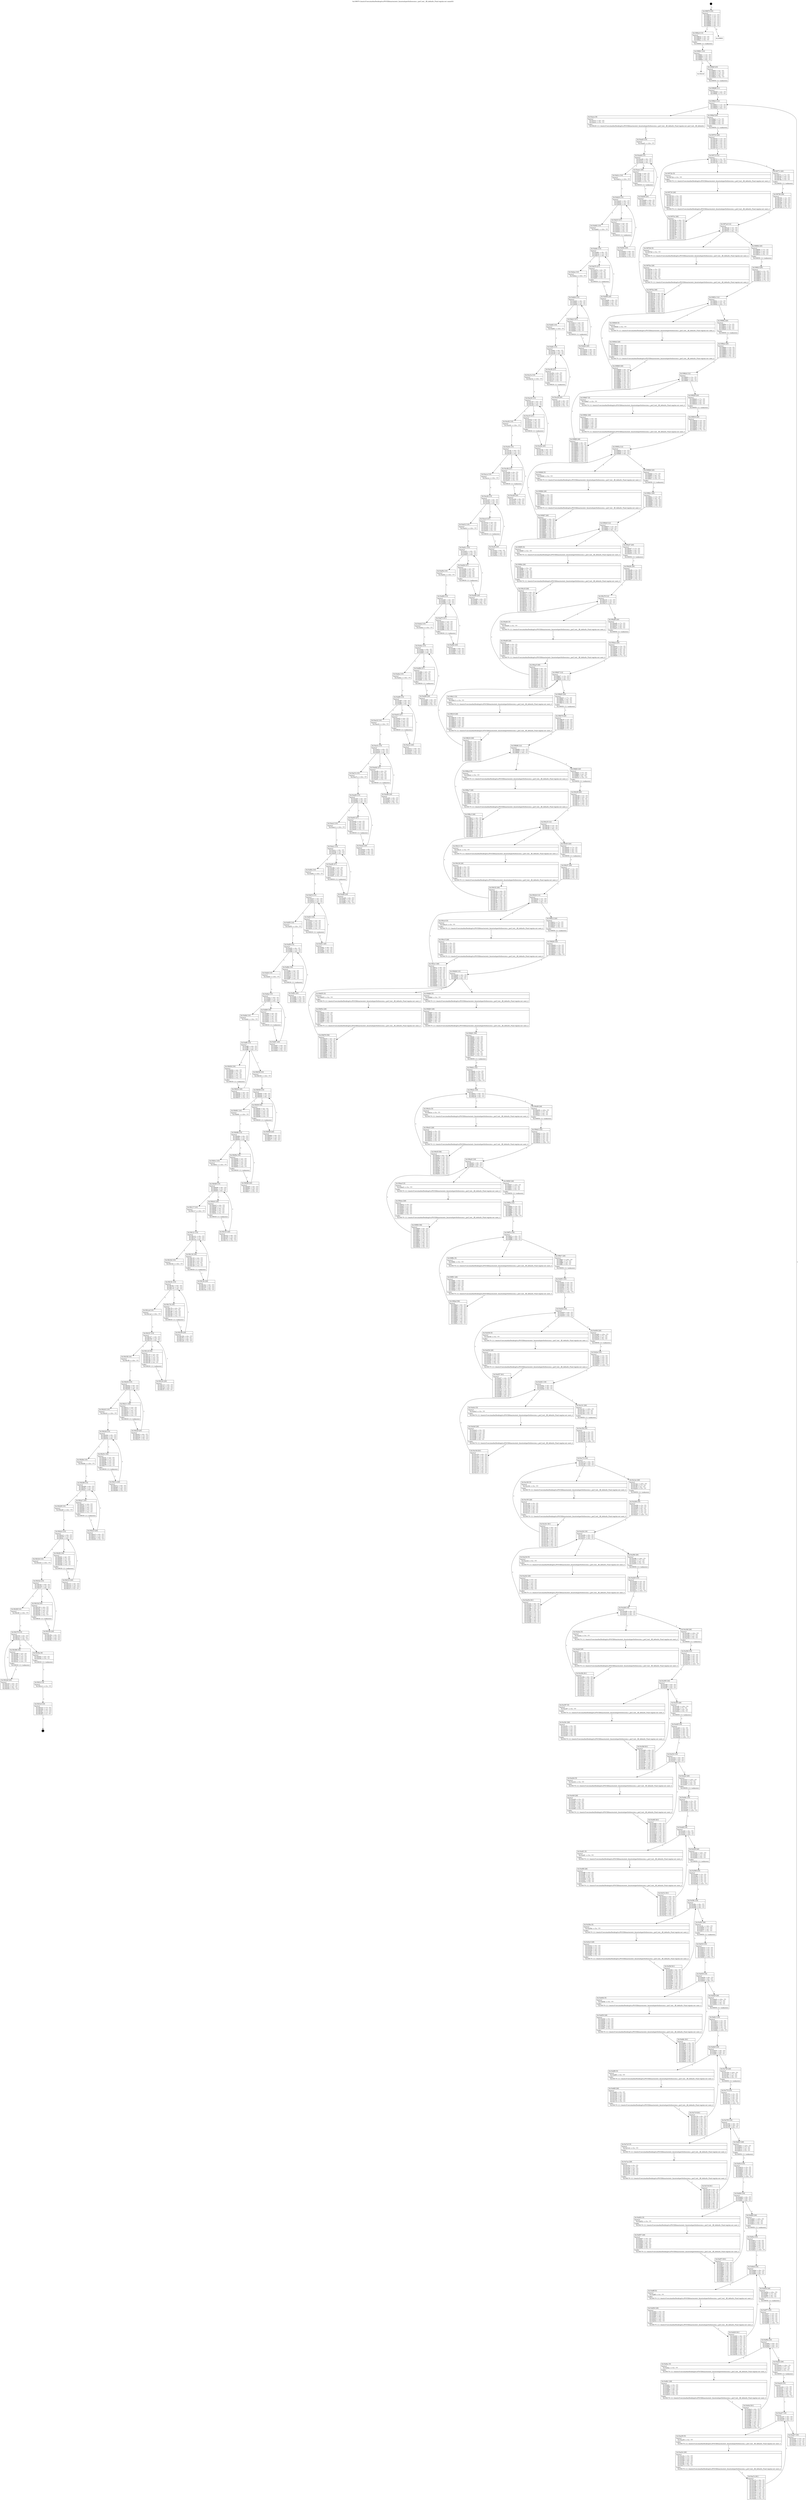 digraph "0x109670" {
  label = "0x109670 (/mnt/c/Users/mathe/Desktop/tcc/POCII/binaries/extr_linuxtoolsperfutilsession.c_perf_tool__fill_defaults_Final-regular.out::main(0))"
  labelloc = "t"
  node[shape=record]

  Entry [label="",width=0.3,height=0.3,shape=circle,fillcolor=black,style=filled]
  "0x109670" [label="{
     0x109670 [35]\l
     | [instrs]\l
     &nbsp;&nbsp;0x109670 \<+1\>: ???\l
     &nbsp;&nbsp;0x109671 \<+3\>: ???\l
     &nbsp;&nbsp;0x109674 \<+7\>: ???\l
     &nbsp;&nbsp;0x10967b \<+7\>: ???\l
     &nbsp;&nbsp;0x109682 \<+3\>: ???\l
     &nbsp;&nbsp;0x109685 \<+4\>: ???\l
     &nbsp;&nbsp;0x109689 \<+4\>: ???\l
     &nbsp;&nbsp;0x10968d \<+6\>: ???\l
  }"]
  "0x1096a4" [label="{
     0x1096a4 [13]\l
     | [instrs]\l
     &nbsp;&nbsp;0x1096a4 \<+4\>: ???\l
     &nbsp;&nbsp;0x1096a8 \<+4\>: ???\l
     &nbsp;&nbsp;0x1096ac \<+5\>: ???\l
     | [calls]\l
     &nbsp;&nbsp;0x109060 \{1\} (unknown)\l
  }"]
  "0x109693" [label="{
     0x109693\l
  }", style=dashed]
  "0x1096b1" [label="{
     0x1096b1 [14]\l
     | [instrs]\l
     &nbsp;&nbsp;0x1096b1 \<+3\>: ???\l
     &nbsp;&nbsp;0x1096b4 \<+3\>: ???\l
     &nbsp;&nbsp;0x1096b7 \<+2\>: ???\l
     &nbsp;&nbsp;0x1096b9 \<+6\>: ???\l
  }"]
  "0x10b3c8" [label="{
     0x10b3c8\l
  }", style=dashed]
  "0x1096bf" [label="{
     0x1096bf [25]\l
     | [instrs]\l
     &nbsp;&nbsp;0x1096bf \<+5\>: ???\l
     &nbsp;&nbsp;0x1096c4 \<+7\>: ???\l
     &nbsp;&nbsp;0x1096cb \<+4\>: ???\l
     &nbsp;&nbsp;0x1096cf \<+4\>: ???\l
     &nbsp;&nbsp;0x1096d3 \<+5\>: ???\l
     | [calls]\l
     &nbsp;&nbsp;0x109050 \{1\} (unknown)\l
  }"]
  Exit [label="",width=0.3,height=0.3,shape=circle,fillcolor=black,style=filled,peripheries=2]
  "0x1096e3" [label="{
     0x1096e3 [12]\l
     | [instrs]\l
     &nbsp;&nbsp;0x1096e3 \<+3\>: ???\l
     &nbsp;&nbsp;0x1096e6 \<+3\>: ???\l
     &nbsp;&nbsp;0x1096e9 \<+6\>: ???\l
  }"]
  "0x10aaca" [label="{
     0x10aaca [9]\l
     | [instrs]\l
     &nbsp;&nbsp;0x10aaca \<+4\>: ???\l
     &nbsp;&nbsp;0x10aace \<+5\>: ???\l
     | [calls]\l
     &nbsp;&nbsp;0x109230 \{1\} (/mnt/c/Users/mathe/Desktop/tcc/POCII/binaries/extr_linuxtoolsperfutilsession.c_perf_tool__fill_defaults_Final-regular.out::perf_tool__fill_defaults)\l
  }"]
  "0x1096ef" [label="{
     0x1096ef [20]\l
     | [instrs]\l
     &nbsp;&nbsp;0x1096ef \<+7\>: ???\l
     &nbsp;&nbsp;0x1096f6 \<+4\>: ???\l
     &nbsp;&nbsp;0x1096fa \<+4\>: ???\l
     &nbsp;&nbsp;0x1096fe \<+5\>: ???\l
     | [calls]\l
     &nbsp;&nbsp;0x109050 \{1\} (unknown)\l
  }"]
  "0x10971f" [label="{
     0x10971f [12]\l
     | [instrs]\l
     &nbsp;&nbsp;0x10971f \<+3\>: ???\l
     &nbsp;&nbsp;0x109722 \<+3\>: ???\l
     &nbsp;&nbsp;0x109725 \<+6\>: ???\l
  }"]
  "0x10977c" [label="{
     0x10977c [20]\l
     | [instrs]\l
     &nbsp;&nbsp;0x10977c \<+7\>: ???\l
     &nbsp;&nbsp;0x109783 \<+4\>: ???\l
     &nbsp;&nbsp;0x109787 \<+4\>: ???\l
     &nbsp;&nbsp;0x10978b \<+5\>: ???\l
     | [calls]\l
     &nbsp;&nbsp;0x109050 \{1\} (unknown)\l
  }"]
  "0x10972b" [label="{
     0x10972b [5]\l
     | [instrs]\l
     &nbsp;&nbsp;0x10972b \<+5\>: ???\l
     | [calls]\l
     &nbsp;&nbsp;0x109170 \{1\} (/mnt/c/Users/mathe/Desktop/tcc/POCII/binaries/extr_linuxtoolsperfutilsession.c_perf_tool__fill_defaults_Final-regular.out::next_i)\l
  }"]
  "0x109730" [label="{
     0x109730 [28]\l
     | [instrs]\l
     &nbsp;&nbsp;0x109730 \<+5\>: ???\l
     &nbsp;&nbsp;0x109735 \<+1\>: ???\l
     &nbsp;&nbsp;0x109736 \<+2\>: ???\l
     &nbsp;&nbsp;0x109738 \<+6\>: ???\l
     &nbsp;&nbsp;0x10973e \<+3\>: ???\l
     &nbsp;&nbsp;0x109741 \<+6\>: ???\l
     &nbsp;&nbsp;0x109747 \<+5\>: ???\l
     | [calls]\l
     &nbsp;&nbsp;0x109170 \{1\} (/mnt/c/Users/mathe/Desktop/tcc/POCII/binaries/extr_linuxtoolsperfutilsession.c_perf_tool__fill_defaults_Final-regular.out::next_i)\l
  }"]
  "0x10974c" [label="{
     0x10974c [48]\l
     | [instrs]\l
     &nbsp;&nbsp;0x10974c \<+6\>: ???\l
     &nbsp;&nbsp;0x109752 \<+3\>: ???\l
     &nbsp;&nbsp;0x109755 \<+4\>: ???\l
     &nbsp;&nbsp;0x109759 \<+4\>: ???\l
     &nbsp;&nbsp;0x10975d \<+4\>: ???\l
     &nbsp;&nbsp;0x109761 \<+3\>: ???\l
     &nbsp;&nbsp;0x109764 \<+3\>: ???\l
     &nbsp;&nbsp;0x109767 \<+4\>: ???\l
     &nbsp;&nbsp;0x10976b \<+3\>: ???\l
     &nbsp;&nbsp;0x10976e \<+3\>: ???\l
     &nbsp;&nbsp;0x109771 \<+3\>: ???\l
     &nbsp;&nbsp;0x109774 \<+3\>: ???\l
     &nbsp;&nbsp;0x109777 \<+5\>: ???\l
  }"]
  "0x109703" [label="{
     0x109703 [28]\l
     | [instrs]\l
     &nbsp;&nbsp;0x109703 \<+3\>: ???\l
     &nbsp;&nbsp;0x109706 \<+4\>: ???\l
     &nbsp;&nbsp;0x10970a \<+4\>: ???\l
     &nbsp;&nbsp;0x10970e \<+4\>: ???\l
     &nbsp;&nbsp;0x109712 \<+3\>: ???\l
     &nbsp;&nbsp;0x109715 \<+3\>: ???\l
     &nbsp;&nbsp;0x109718 \<+7\>: ???\l
  }"]
  "0x1097ad" [label="{
     0x1097ad [12]\l
     | [instrs]\l
     &nbsp;&nbsp;0x1097ad \<+3\>: ???\l
     &nbsp;&nbsp;0x1097b0 \<+3\>: ???\l
     &nbsp;&nbsp;0x1097b3 \<+6\>: ???\l
  }"]
  "0x10980b" [label="{
     0x10980b [20]\l
     | [instrs]\l
     &nbsp;&nbsp;0x10980b \<+7\>: ???\l
     &nbsp;&nbsp;0x109812 \<+4\>: ???\l
     &nbsp;&nbsp;0x109816 \<+4\>: ???\l
     &nbsp;&nbsp;0x10981a \<+5\>: ???\l
     | [calls]\l
     &nbsp;&nbsp;0x109050 \{1\} (unknown)\l
  }"]
  "0x1097b9" [label="{
     0x1097b9 [5]\l
     | [instrs]\l
     &nbsp;&nbsp;0x1097b9 \<+5\>: ???\l
     | [calls]\l
     &nbsp;&nbsp;0x109170 \{1\} (/mnt/c/Users/mathe/Desktop/tcc/POCII/binaries/extr_linuxtoolsperfutilsession.c_perf_tool__fill_defaults_Final-regular.out::next_i)\l
  }"]
  "0x1097be" [label="{
     0x1097be [28]\l
     | [instrs]\l
     &nbsp;&nbsp;0x1097be \<+5\>: ???\l
     &nbsp;&nbsp;0x1097c3 \<+1\>: ???\l
     &nbsp;&nbsp;0x1097c4 \<+2\>: ???\l
     &nbsp;&nbsp;0x1097c6 \<+6\>: ???\l
     &nbsp;&nbsp;0x1097cc \<+3\>: ???\l
     &nbsp;&nbsp;0x1097cf \<+6\>: ???\l
     &nbsp;&nbsp;0x1097d5 \<+5\>: ???\l
     | [calls]\l
     &nbsp;&nbsp;0x109170 \{1\} (/mnt/c/Users/mathe/Desktop/tcc/POCII/binaries/extr_linuxtoolsperfutilsession.c_perf_tool__fill_defaults_Final-regular.out::next_i)\l
  }"]
  "0x1097da" [label="{
     0x1097da [49]\l
     | [instrs]\l
     &nbsp;&nbsp;0x1097da \<+6\>: ???\l
     &nbsp;&nbsp;0x1097e0 \<+3\>: ???\l
     &nbsp;&nbsp;0x1097e3 \<+4\>: ???\l
     &nbsp;&nbsp;0x1097e7 \<+4\>: ???\l
     &nbsp;&nbsp;0x1097eb \<+4\>: ???\l
     &nbsp;&nbsp;0x1097ef \<+3\>: ???\l
     &nbsp;&nbsp;0x1097f2 \<+4\>: ???\l
     &nbsp;&nbsp;0x1097f6 \<+4\>: ???\l
     &nbsp;&nbsp;0x1097fa \<+3\>: ???\l
     &nbsp;&nbsp;0x1097fd \<+3\>: ???\l
     &nbsp;&nbsp;0x109800 \<+3\>: ???\l
     &nbsp;&nbsp;0x109803 \<+3\>: ???\l
     &nbsp;&nbsp;0x109806 \<+5\>: ???\l
  }"]
  "0x109790" [label="{
     0x109790 [29]\l
     | [instrs]\l
     &nbsp;&nbsp;0x109790 \<+3\>: ???\l
     &nbsp;&nbsp;0x109793 \<+4\>: ???\l
     &nbsp;&nbsp;0x109797 \<+4\>: ???\l
     &nbsp;&nbsp;0x10979b \<+4\>: ???\l
     &nbsp;&nbsp;0x10979f \<+3\>: ???\l
     &nbsp;&nbsp;0x1097a2 \<+4\>: ???\l
     &nbsp;&nbsp;0x1097a6 \<+7\>: ???\l
  }"]
  "0x10983c" [label="{
     0x10983c [12]\l
     | [instrs]\l
     &nbsp;&nbsp;0x10983c \<+3\>: ???\l
     &nbsp;&nbsp;0x10983f \<+3\>: ???\l
     &nbsp;&nbsp;0x109842 \<+6\>: ???\l
  }"]
  "0x10989a" [label="{
     0x10989a [20]\l
     | [instrs]\l
     &nbsp;&nbsp;0x10989a \<+7\>: ???\l
     &nbsp;&nbsp;0x1098a1 \<+4\>: ???\l
     &nbsp;&nbsp;0x1098a5 \<+4\>: ???\l
     &nbsp;&nbsp;0x1098a9 \<+5\>: ???\l
     | [calls]\l
     &nbsp;&nbsp;0x109050 \{1\} (unknown)\l
  }"]
  "0x109848" [label="{
     0x109848 [5]\l
     | [instrs]\l
     &nbsp;&nbsp;0x109848 \<+5\>: ???\l
     | [calls]\l
     &nbsp;&nbsp;0x109170 \{1\} (/mnt/c/Users/mathe/Desktop/tcc/POCII/binaries/extr_linuxtoolsperfutilsession.c_perf_tool__fill_defaults_Final-regular.out::next_i)\l
  }"]
  "0x10984d" [label="{
     0x10984d [28]\l
     | [instrs]\l
     &nbsp;&nbsp;0x10984d \<+5\>: ???\l
     &nbsp;&nbsp;0x109852 \<+1\>: ???\l
     &nbsp;&nbsp;0x109853 \<+2\>: ???\l
     &nbsp;&nbsp;0x109855 \<+6\>: ???\l
     &nbsp;&nbsp;0x10985b \<+3\>: ???\l
     &nbsp;&nbsp;0x10985e \<+6\>: ???\l
     &nbsp;&nbsp;0x109864 \<+5\>: ???\l
     | [calls]\l
     &nbsp;&nbsp;0x109170 \{1\} (/mnt/c/Users/mathe/Desktop/tcc/POCII/binaries/extr_linuxtoolsperfutilsession.c_perf_tool__fill_defaults_Final-regular.out::next_i)\l
  }"]
  "0x109869" [label="{
     0x109869 [49]\l
     | [instrs]\l
     &nbsp;&nbsp;0x109869 \<+6\>: ???\l
     &nbsp;&nbsp;0x10986f \<+3\>: ???\l
     &nbsp;&nbsp;0x109872 \<+4\>: ???\l
     &nbsp;&nbsp;0x109876 \<+4\>: ???\l
     &nbsp;&nbsp;0x10987a \<+4\>: ???\l
     &nbsp;&nbsp;0x10987e \<+3\>: ???\l
     &nbsp;&nbsp;0x109881 \<+4\>: ???\l
     &nbsp;&nbsp;0x109885 \<+4\>: ???\l
     &nbsp;&nbsp;0x109889 \<+3\>: ???\l
     &nbsp;&nbsp;0x10988c \<+3\>: ???\l
     &nbsp;&nbsp;0x10988f \<+3\>: ???\l
     &nbsp;&nbsp;0x109892 \<+3\>: ???\l
     &nbsp;&nbsp;0x109895 \<+5\>: ???\l
  }"]
  "0x10981f" [label="{
     0x10981f [29]\l
     | [instrs]\l
     &nbsp;&nbsp;0x10981f \<+3\>: ???\l
     &nbsp;&nbsp;0x109822 \<+4\>: ???\l
     &nbsp;&nbsp;0x109826 \<+4\>: ???\l
     &nbsp;&nbsp;0x10982a \<+4\>: ???\l
     &nbsp;&nbsp;0x10982e \<+3\>: ???\l
     &nbsp;&nbsp;0x109831 \<+4\>: ???\l
     &nbsp;&nbsp;0x109835 \<+7\>: ???\l
  }"]
  "0x1098cb" [label="{
     0x1098cb [12]\l
     | [instrs]\l
     &nbsp;&nbsp;0x1098cb \<+3\>: ???\l
     &nbsp;&nbsp;0x1098ce \<+3\>: ???\l
     &nbsp;&nbsp;0x1098d1 \<+6\>: ???\l
  }"]
  "0x109929" [label="{
     0x109929 [20]\l
     | [instrs]\l
     &nbsp;&nbsp;0x109929 \<+7\>: ???\l
     &nbsp;&nbsp;0x109930 \<+4\>: ???\l
     &nbsp;&nbsp;0x109934 \<+4\>: ???\l
     &nbsp;&nbsp;0x109938 \<+5\>: ???\l
     | [calls]\l
     &nbsp;&nbsp;0x109050 \{1\} (unknown)\l
  }"]
  "0x1098d7" [label="{
     0x1098d7 [5]\l
     | [instrs]\l
     &nbsp;&nbsp;0x1098d7 \<+5\>: ???\l
     | [calls]\l
     &nbsp;&nbsp;0x109170 \{1\} (/mnt/c/Users/mathe/Desktop/tcc/POCII/binaries/extr_linuxtoolsperfutilsession.c_perf_tool__fill_defaults_Final-regular.out::next_i)\l
  }"]
  "0x1098dc" [label="{
     0x1098dc [28]\l
     | [instrs]\l
     &nbsp;&nbsp;0x1098dc \<+5\>: ???\l
     &nbsp;&nbsp;0x1098e1 \<+1\>: ???\l
     &nbsp;&nbsp;0x1098e2 \<+2\>: ???\l
     &nbsp;&nbsp;0x1098e4 \<+6\>: ???\l
     &nbsp;&nbsp;0x1098ea \<+3\>: ???\l
     &nbsp;&nbsp;0x1098ed \<+6\>: ???\l
     &nbsp;&nbsp;0x1098f3 \<+5\>: ???\l
     | [calls]\l
     &nbsp;&nbsp;0x109170 \{1\} (/mnt/c/Users/mathe/Desktop/tcc/POCII/binaries/extr_linuxtoolsperfutilsession.c_perf_tool__fill_defaults_Final-regular.out::next_i)\l
  }"]
  "0x1098f8" [label="{
     0x1098f8 [49]\l
     | [instrs]\l
     &nbsp;&nbsp;0x1098f8 \<+6\>: ???\l
     &nbsp;&nbsp;0x1098fe \<+3\>: ???\l
     &nbsp;&nbsp;0x109901 \<+4\>: ???\l
     &nbsp;&nbsp;0x109905 \<+4\>: ???\l
     &nbsp;&nbsp;0x109909 \<+4\>: ???\l
     &nbsp;&nbsp;0x10990d \<+3\>: ???\l
     &nbsp;&nbsp;0x109910 \<+4\>: ???\l
     &nbsp;&nbsp;0x109914 \<+4\>: ???\l
     &nbsp;&nbsp;0x109918 \<+3\>: ???\l
     &nbsp;&nbsp;0x10991b \<+3\>: ???\l
     &nbsp;&nbsp;0x10991e \<+3\>: ???\l
     &nbsp;&nbsp;0x109921 \<+3\>: ???\l
     &nbsp;&nbsp;0x109924 \<+5\>: ???\l
  }"]
  "0x1098ae" [label="{
     0x1098ae [29]\l
     | [instrs]\l
     &nbsp;&nbsp;0x1098ae \<+3\>: ???\l
     &nbsp;&nbsp;0x1098b1 \<+4\>: ???\l
     &nbsp;&nbsp;0x1098b5 \<+4\>: ???\l
     &nbsp;&nbsp;0x1098b9 \<+4\>: ???\l
     &nbsp;&nbsp;0x1098bd \<+3\>: ???\l
     &nbsp;&nbsp;0x1098c0 \<+4\>: ???\l
     &nbsp;&nbsp;0x1098c4 \<+7\>: ???\l
  }"]
  "0x10995a" [label="{
     0x10995a [12]\l
     | [instrs]\l
     &nbsp;&nbsp;0x10995a \<+3\>: ???\l
     &nbsp;&nbsp;0x10995d \<+3\>: ???\l
     &nbsp;&nbsp;0x109960 \<+6\>: ???\l
  }"]
  "0x1099b8" [label="{
     0x1099b8 [20]\l
     | [instrs]\l
     &nbsp;&nbsp;0x1099b8 \<+7\>: ???\l
     &nbsp;&nbsp;0x1099bf \<+4\>: ???\l
     &nbsp;&nbsp;0x1099c3 \<+4\>: ???\l
     &nbsp;&nbsp;0x1099c7 \<+5\>: ???\l
     | [calls]\l
     &nbsp;&nbsp;0x109050 \{1\} (unknown)\l
  }"]
  "0x109966" [label="{
     0x109966 [5]\l
     | [instrs]\l
     &nbsp;&nbsp;0x109966 \<+5\>: ???\l
     | [calls]\l
     &nbsp;&nbsp;0x109170 \{1\} (/mnt/c/Users/mathe/Desktop/tcc/POCII/binaries/extr_linuxtoolsperfutilsession.c_perf_tool__fill_defaults_Final-regular.out::next_i)\l
  }"]
  "0x10996b" [label="{
     0x10996b [28]\l
     | [instrs]\l
     &nbsp;&nbsp;0x10996b \<+5\>: ???\l
     &nbsp;&nbsp;0x109970 \<+1\>: ???\l
     &nbsp;&nbsp;0x109971 \<+2\>: ???\l
     &nbsp;&nbsp;0x109973 \<+6\>: ???\l
     &nbsp;&nbsp;0x109979 \<+3\>: ???\l
     &nbsp;&nbsp;0x10997c \<+6\>: ???\l
     &nbsp;&nbsp;0x109982 \<+5\>: ???\l
     | [calls]\l
     &nbsp;&nbsp;0x109170 \{1\} (/mnt/c/Users/mathe/Desktop/tcc/POCII/binaries/extr_linuxtoolsperfutilsession.c_perf_tool__fill_defaults_Final-regular.out::next_i)\l
  }"]
  "0x109987" [label="{
     0x109987 [49]\l
     | [instrs]\l
     &nbsp;&nbsp;0x109987 \<+6\>: ???\l
     &nbsp;&nbsp;0x10998d \<+3\>: ???\l
     &nbsp;&nbsp;0x109990 \<+4\>: ???\l
     &nbsp;&nbsp;0x109994 \<+4\>: ???\l
     &nbsp;&nbsp;0x109998 \<+4\>: ???\l
     &nbsp;&nbsp;0x10999c \<+3\>: ???\l
     &nbsp;&nbsp;0x10999f \<+4\>: ???\l
     &nbsp;&nbsp;0x1099a3 \<+4\>: ???\l
     &nbsp;&nbsp;0x1099a7 \<+3\>: ???\l
     &nbsp;&nbsp;0x1099aa \<+3\>: ???\l
     &nbsp;&nbsp;0x1099ad \<+3\>: ???\l
     &nbsp;&nbsp;0x1099b0 \<+3\>: ???\l
     &nbsp;&nbsp;0x1099b3 \<+5\>: ???\l
  }"]
  "0x10993d" [label="{
     0x10993d [29]\l
     | [instrs]\l
     &nbsp;&nbsp;0x10993d \<+3\>: ???\l
     &nbsp;&nbsp;0x109940 \<+4\>: ???\l
     &nbsp;&nbsp;0x109944 \<+4\>: ???\l
     &nbsp;&nbsp;0x109948 \<+4\>: ???\l
     &nbsp;&nbsp;0x10994c \<+3\>: ???\l
     &nbsp;&nbsp;0x10994f \<+4\>: ???\l
     &nbsp;&nbsp;0x109953 \<+7\>: ???\l
  }"]
  "0x1099e9" [label="{
     0x1099e9 [12]\l
     | [instrs]\l
     &nbsp;&nbsp;0x1099e9 \<+3\>: ???\l
     &nbsp;&nbsp;0x1099ec \<+3\>: ???\l
     &nbsp;&nbsp;0x1099ef \<+6\>: ???\l
  }"]
  "0x109a47" [label="{
     0x109a47 [20]\l
     | [instrs]\l
     &nbsp;&nbsp;0x109a47 \<+7\>: ???\l
     &nbsp;&nbsp;0x109a4e \<+4\>: ???\l
     &nbsp;&nbsp;0x109a52 \<+4\>: ???\l
     &nbsp;&nbsp;0x109a56 \<+5\>: ???\l
     | [calls]\l
     &nbsp;&nbsp;0x109050 \{1\} (unknown)\l
  }"]
  "0x1099f5" [label="{
     0x1099f5 [5]\l
     | [instrs]\l
     &nbsp;&nbsp;0x1099f5 \<+5\>: ???\l
     | [calls]\l
     &nbsp;&nbsp;0x109170 \{1\} (/mnt/c/Users/mathe/Desktop/tcc/POCII/binaries/extr_linuxtoolsperfutilsession.c_perf_tool__fill_defaults_Final-regular.out::next_i)\l
  }"]
  "0x1099fa" [label="{
     0x1099fa [28]\l
     | [instrs]\l
     &nbsp;&nbsp;0x1099fa \<+5\>: ???\l
     &nbsp;&nbsp;0x1099ff \<+1\>: ???\l
     &nbsp;&nbsp;0x109a00 \<+2\>: ???\l
     &nbsp;&nbsp;0x109a02 \<+6\>: ???\l
     &nbsp;&nbsp;0x109a08 \<+3\>: ???\l
     &nbsp;&nbsp;0x109a0b \<+6\>: ???\l
     &nbsp;&nbsp;0x109a11 \<+5\>: ???\l
     | [calls]\l
     &nbsp;&nbsp;0x109170 \{1\} (/mnt/c/Users/mathe/Desktop/tcc/POCII/binaries/extr_linuxtoolsperfutilsession.c_perf_tool__fill_defaults_Final-regular.out::next_i)\l
  }"]
  "0x109a16" [label="{
     0x109a16 [49]\l
     | [instrs]\l
     &nbsp;&nbsp;0x109a16 \<+6\>: ???\l
     &nbsp;&nbsp;0x109a1c \<+3\>: ???\l
     &nbsp;&nbsp;0x109a1f \<+4\>: ???\l
     &nbsp;&nbsp;0x109a23 \<+4\>: ???\l
     &nbsp;&nbsp;0x109a27 \<+4\>: ???\l
     &nbsp;&nbsp;0x109a2b \<+3\>: ???\l
     &nbsp;&nbsp;0x109a2e \<+4\>: ???\l
     &nbsp;&nbsp;0x109a32 \<+4\>: ???\l
     &nbsp;&nbsp;0x109a36 \<+3\>: ???\l
     &nbsp;&nbsp;0x109a39 \<+3\>: ???\l
     &nbsp;&nbsp;0x109a3c \<+3\>: ???\l
     &nbsp;&nbsp;0x109a3f \<+3\>: ???\l
     &nbsp;&nbsp;0x109a42 \<+5\>: ???\l
  }"]
  "0x1099cc" [label="{
     0x1099cc [29]\l
     | [instrs]\l
     &nbsp;&nbsp;0x1099cc \<+3\>: ???\l
     &nbsp;&nbsp;0x1099cf \<+4\>: ???\l
     &nbsp;&nbsp;0x1099d3 \<+4\>: ???\l
     &nbsp;&nbsp;0x1099d7 \<+4\>: ???\l
     &nbsp;&nbsp;0x1099db \<+3\>: ???\l
     &nbsp;&nbsp;0x1099de \<+4\>: ???\l
     &nbsp;&nbsp;0x1099e2 \<+7\>: ???\l
  }"]
  "0x109a78" [label="{
     0x109a78 [12]\l
     | [instrs]\l
     &nbsp;&nbsp;0x109a78 \<+3\>: ???\l
     &nbsp;&nbsp;0x109a7b \<+3\>: ???\l
     &nbsp;&nbsp;0x109a7e \<+6\>: ???\l
  }"]
  "0x109ad6" [label="{
     0x109ad6 [20]\l
     | [instrs]\l
     &nbsp;&nbsp;0x109ad6 \<+7\>: ???\l
     &nbsp;&nbsp;0x109add \<+4\>: ???\l
     &nbsp;&nbsp;0x109ae1 \<+4\>: ???\l
     &nbsp;&nbsp;0x109ae5 \<+5\>: ???\l
     | [calls]\l
     &nbsp;&nbsp;0x109050 \{1\} (unknown)\l
  }"]
  "0x109a84" [label="{
     0x109a84 [5]\l
     | [instrs]\l
     &nbsp;&nbsp;0x109a84 \<+5\>: ???\l
     | [calls]\l
     &nbsp;&nbsp;0x109170 \{1\} (/mnt/c/Users/mathe/Desktop/tcc/POCII/binaries/extr_linuxtoolsperfutilsession.c_perf_tool__fill_defaults_Final-regular.out::next_i)\l
  }"]
  "0x109a89" [label="{
     0x109a89 [28]\l
     | [instrs]\l
     &nbsp;&nbsp;0x109a89 \<+5\>: ???\l
     &nbsp;&nbsp;0x109a8e \<+1\>: ???\l
     &nbsp;&nbsp;0x109a8f \<+2\>: ???\l
     &nbsp;&nbsp;0x109a91 \<+6\>: ???\l
     &nbsp;&nbsp;0x109a97 \<+3\>: ???\l
     &nbsp;&nbsp;0x109a9a \<+6\>: ???\l
     &nbsp;&nbsp;0x109aa0 \<+5\>: ???\l
     | [calls]\l
     &nbsp;&nbsp;0x109170 \{1\} (/mnt/c/Users/mathe/Desktop/tcc/POCII/binaries/extr_linuxtoolsperfutilsession.c_perf_tool__fill_defaults_Final-regular.out::next_i)\l
  }"]
  "0x109aa5" [label="{
     0x109aa5 [49]\l
     | [instrs]\l
     &nbsp;&nbsp;0x109aa5 \<+6\>: ???\l
     &nbsp;&nbsp;0x109aab \<+3\>: ???\l
     &nbsp;&nbsp;0x109aae \<+4\>: ???\l
     &nbsp;&nbsp;0x109ab2 \<+4\>: ???\l
     &nbsp;&nbsp;0x109ab6 \<+4\>: ???\l
     &nbsp;&nbsp;0x109aba \<+3\>: ???\l
     &nbsp;&nbsp;0x109abd \<+4\>: ???\l
     &nbsp;&nbsp;0x109ac1 \<+4\>: ???\l
     &nbsp;&nbsp;0x109ac5 \<+3\>: ???\l
     &nbsp;&nbsp;0x109ac8 \<+3\>: ???\l
     &nbsp;&nbsp;0x109acb \<+3\>: ???\l
     &nbsp;&nbsp;0x109ace \<+3\>: ???\l
     &nbsp;&nbsp;0x109ad1 \<+5\>: ???\l
  }"]
  "0x109a5b" [label="{
     0x109a5b [29]\l
     | [instrs]\l
     &nbsp;&nbsp;0x109a5b \<+3\>: ???\l
     &nbsp;&nbsp;0x109a5e \<+4\>: ???\l
     &nbsp;&nbsp;0x109a62 \<+4\>: ???\l
     &nbsp;&nbsp;0x109a66 \<+4\>: ???\l
     &nbsp;&nbsp;0x109a6a \<+3\>: ???\l
     &nbsp;&nbsp;0x109a6d \<+4\>: ???\l
     &nbsp;&nbsp;0x109a71 \<+7\>: ???\l
  }"]
  "0x109b07" [label="{
     0x109b07 [12]\l
     | [instrs]\l
     &nbsp;&nbsp;0x109b07 \<+3\>: ???\l
     &nbsp;&nbsp;0x109b0a \<+3\>: ???\l
     &nbsp;&nbsp;0x109b0d \<+6\>: ???\l
  }"]
  "0x109b65" [label="{
     0x109b65 [20]\l
     | [instrs]\l
     &nbsp;&nbsp;0x109b65 \<+7\>: ???\l
     &nbsp;&nbsp;0x109b6c \<+4\>: ???\l
     &nbsp;&nbsp;0x109b70 \<+4\>: ???\l
     &nbsp;&nbsp;0x109b74 \<+5\>: ???\l
     | [calls]\l
     &nbsp;&nbsp;0x109050 \{1\} (unknown)\l
  }"]
  "0x109b13" [label="{
     0x109b13 [5]\l
     | [instrs]\l
     &nbsp;&nbsp;0x109b13 \<+5\>: ???\l
     | [calls]\l
     &nbsp;&nbsp;0x109170 \{1\} (/mnt/c/Users/mathe/Desktop/tcc/POCII/binaries/extr_linuxtoolsperfutilsession.c_perf_tool__fill_defaults_Final-regular.out::next_i)\l
  }"]
  "0x109b18" [label="{
     0x109b18 [28]\l
     | [instrs]\l
     &nbsp;&nbsp;0x109b18 \<+5\>: ???\l
     &nbsp;&nbsp;0x109b1d \<+1\>: ???\l
     &nbsp;&nbsp;0x109b1e \<+2\>: ???\l
     &nbsp;&nbsp;0x109b20 \<+6\>: ???\l
     &nbsp;&nbsp;0x109b26 \<+3\>: ???\l
     &nbsp;&nbsp;0x109b29 \<+6\>: ???\l
     &nbsp;&nbsp;0x109b2f \<+5\>: ???\l
     | [calls]\l
     &nbsp;&nbsp;0x109170 \{1\} (/mnt/c/Users/mathe/Desktop/tcc/POCII/binaries/extr_linuxtoolsperfutilsession.c_perf_tool__fill_defaults_Final-regular.out::next_i)\l
  }"]
  "0x109b34" [label="{
     0x109b34 [49]\l
     | [instrs]\l
     &nbsp;&nbsp;0x109b34 \<+6\>: ???\l
     &nbsp;&nbsp;0x109b3a \<+3\>: ???\l
     &nbsp;&nbsp;0x109b3d \<+4\>: ???\l
     &nbsp;&nbsp;0x109b41 \<+4\>: ???\l
     &nbsp;&nbsp;0x109b45 \<+4\>: ???\l
     &nbsp;&nbsp;0x109b49 \<+3\>: ???\l
     &nbsp;&nbsp;0x109b4c \<+4\>: ???\l
     &nbsp;&nbsp;0x109b50 \<+4\>: ???\l
     &nbsp;&nbsp;0x109b54 \<+3\>: ???\l
     &nbsp;&nbsp;0x109b57 \<+3\>: ???\l
     &nbsp;&nbsp;0x109b5a \<+3\>: ???\l
     &nbsp;&nbsp;0x109b5d \<+3\>: ???\l
     &nbsp;&nbsp;0x109b60 \<+5\>: ???\l
  }"]
  "0x109aea" [label="{
     0x109aea [29]\l
     | [instrs]\l
     &nbsp;&nbsp;0x109aea \<+3\>: ???\l
     &nbsp;&nbsp;0x109aed \<+4\>: ???\l
     &nbsp;&nbsp;0x109af1 \<+4\>: ???\l
     &nbsp;&nbsp;0x109af5 \<+4\>: ???\l
     &nbsp;&nbsp;0x109af9 \<+3\>: ???\l
     &nbsp;&nbsp;0x109afc \<+4\>: ???\l
     &nbsp;&nbsp;0x109b00 \<+7\>: ???\l
  }"]
  "0x109b96" [label="{
     0x109b96 [12]\l
     | [instrs]\l
     &nbsp;&nbsp;0x109b96 \<+3\>: ???\l
     &nbsp;&nbsp;0x109b99 \<+3\>: ???\l
     &nbsp;&nbsp;0x109b9c \<+6\>: ???\l
  }"]
  "0x109bf4" [label="{
     0x109bf4 [20]\l
     | [instrs]\l
     &nbsp;&nbsp;0x109bf4 \<+7\>: ???\l
     &nbsp;&nbsp;0x109bfb \<+4\>: ???\l
     &nbsp;&nbsp;0x109bff \<+4\>: ???\l
     &nbsp;&nbsp;0x109c03 \<+5\>: ???\l
     | [calls]\l
     &nbsp;&nbsp;0x109050 \{1\} (unknown)\l
  }"]
  "0x109ba2" [label="{
     0x109ba2 [5]\l
     | [instrs]\l
     &nbsp;&nbsp;0x109ba2 \<+5\>: ???\l
     | [calls]\l
     &nbsp;&nbsp;0x109170 \{1\} (/mnt/c/Users/mathe/Desktop/tcc/POCII/binaries/extr_linuxtoolsperfutilsession.c_perf_tool__fill_defaults_Final-regular.out::next_i)\l
  }"]
  "0x109ba7" [label="{
     0x109ba7 [28]\l
     | [instrs]\l
     &nbsp;&nbsp;0x109ba7 \<+5\>: ???\l
     &nbsp;&nbsp;0x109bac \<+1\>: ???\l
     &nbsp;&nbsp;0x109bad \<+2\>: ???\l
     &nbsp;&nbsp;0x109baf \<+6\>: ???\l
     &nbsp;&nbsp;0x109bb5 \<+3\>: ???\l
     &nbsp;&nbsp;0x109bb8 \<+6\>: ???\l
     &nbsp;&nbsp;0x109bbe \<+5\>: ???\l
     | [calls]\l
     &nbsp;&nbsp;0x109170 \{1\} (/mnt/c/Users/mathe/Desktop/tcc/POCII/binaries/extr_linuxtoolsperfutilsession.c_perf_tool__fill_defaults_Final-regular.out::next_i)\l
  }"]
  "0x109bc3" [label="{
     0x109bc3 [49]\l
     | [instrs]\l
     &nbsp;&nbsp;0x109bc3 \<+6\>: ???\l
     &nbsp;&nbsp;0x109bc9 \<+3\>: ???\l
     &nbsp;&nbsp;0x109bcc \<+4\>: ???\l
     &nbsp;&nbsp;0x109bd0 \<+4\>: ???\l
     &nbsp;&nbsp;0x109bd4 \<+4\>: ???\l
     &nbsp;&nbsp;0x109bd8 \<+3\>: ???\l
     &nbsp;&nbsp;0x109bdb \<+4\>: ???\l
     &nbsp;&nbsp;0x109bdf \<+4\>: ???\l
     &nbsp;&nbsp;0x109be3 \<+3\>: ???\l
     &nbsp;&nbsp;0x109be6 \<+3\>: ???\l
     &nbsp;&nbsp;0x109be9 \<+3\>: ???\l
     &nbsp;&nbsp;0x109bec \<+3\>: ???\l
     &nbsp;&nbsp;0x109bef \<+5\>: ???\l
  }"]
  "0x109b79" [label="{
     0x109b79 [29]\l
     | [instrs]\l
     &nbsp;&nbsp;0x109b79 \<+3\>: ???\l
     &nbsp;&nbsp;0x109b7c \<+4\>: ???\l
     &nbsp;&nbsp;0x109b80 \<+4\>: ???\l
     &nbsp;&nbsp;0x109b84 \<+4\>: ???\l
     &nbsp;&nbsp;0x109b88 \<+3\>: ???\l
     &nbsp;&nbsp;0x109b8b \<+4\>: ???\l
     &nbsp;&nbsp;0x109b8f \<+7\>: ???\l
  }"]
  "0x109c25" [label="{
     0x109c25 [12]\l
     | [instrs]\l
     &nbsp;&nbsp;0x109c25 \<+3\>: ???\l
     &nbsp;&nbsp;0x109c28 \<+3\>: ???\l
     &nbsp;&nbsp;0x109c2b \<+6\>: ???\l
  }"]
  "0x109c83" [label="{
     0x109c83 [20]\l
     | [instrs]\l
     &nbsp;&nbsp;0x109c83 \<+7\>: ???\l
     &nbsp;&nbsp;0x109c8a \<+4\>: ???\l
     &nbsp;&nbsp;0x109c8e \<+4\>: ???\l
     &nbsp;&nbsp;0x109c92 \<+5\>: ???\l
     | [calls]\l
     &nbsp;&nbsp;0x109050 \{1\} (unknown)\l
  }"]
  "0x109c31" [label="{
     0x109c31 [5]\l
     | [instrs]\l
     &nbsp;&nbsp;0x109c31 \<+5\>: ???\l
     | [calls]\l
     &nbsp;&nbsp;0x109170 \{1\} (/mnt/c/Users/mathe/Desktop/tcc/POCII/binaries/extr_linuxtoolsperfutilsession.c_perf_tool__fill_defaults_Final-regular.out::next_i)\l
  }"]
  "0x109c36" [label="{
     0x109c36 [28]\l
     | [instrs]\l
     &nbsp;&nbsp;0x109c36 \<+5\>: ???\l
     &nbsp;&nbsp;0x109c3b \<+1\>: ???\l
     &nbsp;&nbsp;0x109c3c \<+2\>: ???\l
     &nbsp;&nbsp;0x109c3e \<+6\>: ???\l
     &nbsp;&nbsp;0x109c44 \<+3\>: ???\l
     &nbsp;&nbsp;0x109c47 \<+6\>: ???\l
     &nbsp;&nbsp;0x109c4d \<+5\>: ???\l
     | [calls]\l
     &nbsp;&nbsp;0x109170 \{1\} (/mnt/c/Users/mathe/Desktop/tcc/POCII/binaries/extr_linuxtoolsperfutilsession.c_perf_tool__fill_defaults_Final-regular.out::next_i)\l
  }"]
  "0x109c52" [label="{
     0x109c52 [49]\l
     | [instrs]\l
     &nbsp;&nbsp;0x109c52 \<+6\>: ???\l
     &nbsp;&nbsp;0x109c58 \<+3\>: ???\l
     &nbsp;&nbsp;0x109c5b \<+4\>: ???\l
     &nbsp;&nbsp;0x109c5f \<+4\>: ???\l
     &nbsp;&nbsp;0x109c63 \<+4\>: ???\l
     &nbsp;&nbsp;0x109c67 \<+3\>: ???\l
     &nbsp;&nbsp;0x109c6a \<+4\>: ???\l
     &nbsp;&nbsp;0x109c6e \<+4\>: ???\l
     &nbsp;&nbsp;0x109c72 \<+3\>: ???\l
     &nbsp;&nbsp;0x109c75 \<+3\>: ???\l
     &nbsp;&nbsp;0x109c78 \<+3\>: ???\l
     &nbsp;&nbsp;0x109c7b \<+3\>: ???\l
     &nbsp;&nbsp;0x109c7e \<+5\>: ???\l
  }"]
  "0x109c08" [label="{
     0x109c08 [29]\l
     | [instrs]\l
     &nbsp;&nbsp;0x109c08 \<+3\>: ???\l
     &nbsp;&nbsp;0x109c0b \<+4\>: ???\l
     &nbsp;&nbsp;0x109c0f \<+4\>: ???\l
     &nbsp;&nbsp;0x109c13 \<+4\>: ???\l
     &nbsp;&nbsp;0x109c17 \<+3\>: ???\l
     &nbsp;&nbsp;0x109c1a \<+4\>: ???\l
     &nbsp;&nbsp;0x109c1e \<+7\>: ???\l
  }"]
  "0x109cb4" [label="{
     0x109cb4 [12]\l
     | [instrs]\l
     &nbsp;&nbsp;0x109cb4 \<+3\>: ???\l
     &nbsp;&nbsp;0x109cb7 \<+3\>: ???\l
     &nbsp;&nbsp;0x109cba \<+6\>: ???\l
  }"]
  "0x109d12" [label="{
     0x109d12 [20]\l
     | [instrs]\l
     &nbsp;&nbsp;0x109d12 \<+7\>: ???\l
     &nbsp;&nbsp;0x109d19 \<+4\>: ???\l
     &nbsp;&nbsp;0x109d1d \<+4\>: ???\l
     &nbsp;&nbsp;0x109d21 \<+5\>: ???\l
     | [calls]\l
     &nbsp;&nbsp;0x109050 \{1\} (unknown)\l
  }"]
  "0x109cc0" [label="{
     0x109cc0 [5]\l
     | [instrs]\l
     &nbsp;&nbsp;0x109cc0 \<+5\>: ???\l
     | [calls]\l
     &nbsp;&nbsp;0x109170 \{1\} (/mnt/c/Users/mathe/Desktop/tcc/POCII/binaries/extr_linuxtoolsperfutilsession.c_perf_tool__fill_defaults_Final-regular.out::next_i)\l
  }"]
  "0x109cc5" [label="{
     0x109cc5 [28]\l
     | [instrs]\l
     &nbsp;&nbsp;0x109cc5 \<+5\>: ???\l
     &nbsp;&nbsp;0x109cca \<+1\>: ???\l
     &nbsp;&nbsp;0x109ccb \<+2\>: ???\l
     &nbsp;&nbsp;0x109ccd \<+6\>: ???\l
     &nbsp;&nbsp;0x109cd3 \<+3\>: ???\l
     &nbsp;&nbsp;0x109cd6 \<+6\>: ???\l
     &nbsp;&nbsp;0x109cdc \<+5\>: ???\l
     | [calls]\l
     &nbsp;&nbsp;0x109170 \{1\} (/mnt/c/Users/mathe/Desktop/tcc/POCII/binaries/extr_linuxtoolsperfutilsession.c_perf_tool__fill_defaults_Final-regular.out::next_i)\l
  }"]
  "0x109ce1" [label="{
     0x109ce1 [49]\l
     | [instrs]\l
     &nbsp;&nbsp;0x109ce1 \<+6\>: ???\l
     &nbsp;&nbsp;0x109ce7 \<+3\>: ???\l
     &nbsp;&nbsp;0x109cea \<+4\>: ???\l
     &nbsp;&nbsp;0x109cee \<+4\>: ???\l
     &nbsp;&nbsp;0x109cf2 \<+4\>: ???\l
     &nbsp;&nbsp;0x109cf6 \<+3\>: ???\l
     &nbsp;&nbsp;0x109cf9 \<+4\>: ???\l
     &nbsp;&nbsp;0x109cfd \<+4\>: ???\l
     &nbsp;&nbsp;0x109d01 \<+3\>: ???\l
     &nbsp;&nbsp;0x109d04 \<+3\>: ???\l
     &nbsp;&nbsp;0x109d07 \<+3\>: ???\l
     &nbsp;&nbsp;0x109d0a \<+3\>: ???\l
     &nbsp;&nbsp;0x109d0d \<+5\>: ???\l
  }"]
  "0x109c97" [label="{
     0x109c97 [29]\l
     | [instrs]\l
     &nbsp;&nbsp;0x109c97 \<+3\>: ???\l
     &nbsp;&nbsp;0x109c9a \<+4\>: ???\l
     &nbsp;&nbsp;0x109c9e \<+4\>: ???\l
     &nbsp;&nbsp;0x109ca2 \<+4\>: ???\l
     &nbsp;&nbsp;0x109ca6 \<+3\>: ???\l
     &nbsp;&nbsp;0x109ca9 \<+4\>: ???\l
     &nbsp;&nbsp;0x109cad \<+7\>: ???\l
  }"]
  "0x109d46" [label="{
     0x109d46 [15]\l
     | [instrs]\l
     &nbsp;&nbsp;0x109d46 \<+6\>: ???\l
     &nbsp;&nbsp;0x109d4c \<+3\>: ???\l
     &nbsp;&nbsp;0x109d4f \<+6\>: ???\l
  }"]
  "0x109db0" [label="{
     0x109db0 [5]\l
     | [instrs]\l
     &nbsp;&nbsp;0x109db0 \<+5\>: ???\l
     | [calls]\l
     &nbsp;&nbsp;0x109170 \{1\} (/mnt/c/Users/mathe/Desktop/tcc/POCII/binaries/extr_linuxtoolsperfutilsession.c_perf_tool__fill_defaults_Final-regular.out::next_i)\l
  }"]
  "0x109d55" [label="{
     0x109d55 [5]\l
     | [instrs]\l
     &nbsp;&nbsp;0x109d55 \<+5\>: ???\l
     | [calls]\l
     &nbsp;&nbsp;0x109170 \{1\} (/mnt/c/Users/mathe/Desktop/tcc/POCII/binaries/extr_linuxtoolsperfutilsession.c_perf_tool__fill_defaults_Final-regular.out::next_i)\l
  }"]
  "0x109d5a" [label="{
     0x109d5a [28]\l
     | [instrs]\l
     &nbsp;&nbsp;0x109d5a \<+5\>: ???\l
     &nbsp;&nbsp;0x109d5f \<+1\>: ???\l
     &nbsp;&nbsp;0x109d60 \<+2\>: ???\l
     &nbsp;&nbsp;0x109d62 \<+6\>: ???\l
     &nbsp;&nbsp;0x109d68 \<+3\>: ???\l
     &nbsp;&nbsp;0x109d6b \<+6\>: ???\l
     &nbsp;&nbsp;0x109d71 \<+5\>: ???\l
     | [calls]\l
     &nbsp;&nbsp;0x109170 \{1\} (/mnt/c/Users/mathe/Desktop/tcc/POCII/binaries/extr_linuxtoolsperfutilsession.c_perf_tool__fill_defaults_Final-regular.out::next_i)\l
  }"]
  "0x109d76" [label="{
     0x109d76 [58]\l
     | [instrs]\l
     &nbsp;&nbsp;0x109d76 \<+6\>: ???\l
     &nbsp;&nbsp;0x109d7c \<+3\>: ???\l
     &nbsp;&nbsp;0x109d7f \<+4\>: ???\l
     &nbsp;&nbsp;0x109d83 \<+4\>: ???\l
     &nbsp;&nbsp;0x109d87 \<+4\>: ???\l
     &nbsp;&nbsp;0x109d8b \<+3\>: ???\l
     &nbsp;&nbsp;0x109d8e \<+4\>: ???\l
     &nbsp;&nbsp;0x109d92 \<+7\>: ???\l
     &nbsp;&nbsp;0x109d99 \<+3\>: ???\l
     &nbsp;&nbsp;0x109d9c \<+6\>: ???\l
     &nbsp;&nbsp;0x109da2 \<+3\>: ???\l
     &nbsp;&nbsp;0x109da5 \<+6\>: ???\l
     &nbsp;&nbsp;0x109dab \<+5\>: ???\l
  }"]
  "0x109d26" [label="{
     0x109d26 [32]\l
     | [instrs]\l
     &nbsp;&nbsp;0x109d26 \<+3\>: ???\l
     &nbsp;&nbsp;0x109d29 \<+4\>: ???\l
     &nbsp;&nbsp;0x109d2d \<+4\>: ???\l
     &nbsp;&nbsp;0x109d31 \<+4\>: ???\l
     &nbsp;&nbsp;0x109d35 \<+3\>: ???\l
     &nbsp;&nbsp;0x109d38 \<+4\>: ???\l
     &nbsp;&nbsp;0x109d3c \<+10\>: ???\l
  }"]
  "0x109db5" [label="{
     0x109db5 [28]\l
     | [instrs]\l
     &nbsp;&nbsp;0x109db5 \<+5\>: ???\l
     &nbsp;&nbsp;0x109dba \<+1\>: ???\l
     &nbsp;&nbsp;0x109dbb \<+2\>: ???\l
     &nbsp;&nbsp;0x109dbd \<+6\>: ???\l
     &nbsp;&nbsp;0x109dc3 \<+3\>: ???\l
     &nbsp;&nbsp;0x109dc6 \<+6\>: ???\l
     &nbsp;&nbsp;0x109dcc \<+5\>: ???\l
     | [calls]\l
     &nbsp;&nbsp;0x109170 \{1\} (/mnt/c/Users/mathe/Desktop/tcc/POCII/binaries/extr_linuxtoolsperfutilsession.c_perf_tool__fill_defaults_Final-regular.out::next_i)\l
  }"]
  "0x109dd1" [label="{
     0x109dd1 [59]\l
     | [instrs]\l
     &nbsp;&nbsp;0x109dd1 \<+2\>: ???\l
     &nbsp;&nbsp;0x109dd3 \<+6\>: ???\l
     &nbsp;&nbsp;0x109dd9 \<+3\>: ???\l
     &nbsp;&nbsp;0x109ddc \<+3\>: ???\l
     &nbsp;&nbsp;0x109ddf \<+4\>: ???\l
     &nbsp;&nbsp;0x109de3 \<+4\>: ???\l
     &nbsp;&nbsp;0x109de7 \<+4\>: ???\l
     &nbsp;&nbsp;0x109deb \<+3\>: ???\l
     &nbsp;&nbsp;0x109dee \<+4\>: ???\l
     &nbsp;&nbsp;0x109df2 \<+10\>: ???\l
     &nbsp;&nbsp;0x109dfc \<+7\>: ???\l
     &nbsp;&nbsp;0x109e03 \<+4\>: ???\l
     &nbsp;&nbsp;0x109e07 \<+5\>: ???\l
     | [calls]\l
     &nbsp;&nbsp;0x109050 \{1\} (unknown)\l
  }"]
  "0x109e2c" [label="{
     0x109e2c [18]\l
     | [instrs]\l
     &nbsp;&nbsp;0x109e2c \<+6\>: ???\l
     &nbsp;&nbsp;0x109e32 \<+6\>: ???\l
     &nbsp;&nbsp;0x109e38 \<+6\>: ???\l
  }"]
  "0x109e99" [label="{
     0x109e99 [26]\l
     | [instrs]\l
     &nbsp;&nbsp;0x109e99 \<+10\>: ???\l
     &nbsp;&nbsp;0x109ea3 \<+7\>: ???\l
     &nbsp;&nbsp;0x109eaa \<+4\>: ???\l
     &nbsp;&nbsp;0x109eae \<+5\>: ???\l
     | [calls]\l
     &nbsp;&nbsp;0x109050 \{1\} (unknown)\l
  }"]
  "0x109e3e" [label="{
     0x109e3e [5]\l
     | [instrs]\l
     &nbsp;&nbsp;0x109e3e \<+5\>: ???\l
     | [calls]\l
     &nbsp;&nbsp;0x109170 \{1\} (/mnt/c/Users/mathe/Desktop/tcc/POCII/binaries/extr_linuxtoolsperfutilsession.c_perf_tool__fill_defaults_Final-regular.out::next_i)\l
  }"]
  "0x109e43" [label="{
     0x109e43 [28]\l
     | [instrs]\l
     &nbsp;&nbsp;0x109e43 \<+5\>: ???\l
     &nbsp;&nbsp;0x109e48 \<+1\>: ???\l
     &nbsp;&nbsp;0x109e49 \<+2\>: ???\l
     &nbsp;&nbsp;0x109e4b \<+6\>: ???\l
     &nbsp;&nbsp;0x109e51 \<+3\>: ???\l
     &nbsp;&nbsp;0x109e54 \<+6\>: ???\l
     &nbsp;&nbsp;0x109e5a \<+5\>: ???\l
     | [calls]\l
     &nbsp;&nbsp;0x109170 \{1\} (/mnt/c/Users/mathe/Desktop/tcc/POCII/binaries/extr_linuxtoolsperfutilsession.c_perf_tool__fill_defaults_Final-regular.out::next_i)\l
  }"]
  "0x109e5f" [label="{
     0x109e5f [58]\l
     | [instrs]\l
     &nbsp;&nbsp;0x109e5f \<+6\>: ???\l
     &nbsp;&nbsp;0x109e65 \<+3\>: ???\l
     &nbsp;&nbsp;0x109e68 \<+4\>: ???\l
     &nbsp;&nbsp;0x109e6c \<+4\>: ???\l
     &nbsp;&nbsp;0x109e70 \<+4\>: ???\l
     &nbsp;&nbsp;0x109e74 \<+3\>: ???\l
     &nbsp;&nbsp;0x109e77 \<+4\>: ???\l
     &nbsp;&nbsp;0x109e7b \<+7\>: ???\l
     &nbsp;&nbsp;0x109e82 \<+3\>: ???\l
     &nbsp;&nbsp;0x109e85 \<+6\>: ???\l
     &nbsp;&nbsp;0x109e8b \<+3\>: ???\l
     &nbsp;&nbsp;0x109e8e \<+6\>: ???\l
     &nbsp;&nbsp;0x109e94 \<+5\>: ???\l
  }"]
  "0x109e0c" [label="{
     0x109e0c [32]\l
     | [instrs]\l
     &nbsp;&nbsp;0x109e0c \<+3\>: ???\l
     &nbsp;&nbsp;0x109e0f \<+4\>: ???\l
     &nbsp;&nbsp;0x109e13 \<+4\>: ???\l
     &nbsp;&nbsp;0x109e17 \<+4\>: ???\l
     &nbsp;&nbsp;0x109e1b \<+3\>: ???\l
     &nbsp;&nbsp;0x109e1e \<+4\>: ???\l
     &nbsp;&nbsp;0x109e22 \<+10\>: ???\l
  }"]
  "0x109ed3" [label="{
     0x109ed3 [18]\l
     | [instrs]\l
     &nbsp;&nbsp;0x109ed3 \<+6\>: ???\l
     &nbsp;&nbsp;0x109ed9 \<+6\>: ???\l
     &nbsp;&nbsp;0x109edf \<+6\>: ???\l
  }"]
  "0x109f40" [label="{
     0x109f40 [26]\l
     | [instrs]\l
     &nbsp;&nbsp;0x109f40 \<+10\>: ???\l
     &nbsp;&nbsp;0x109f4a \<+7\>: ???\l
     &nbsp;&nbsp;0x109f51 \<+4\>: ???\l
     &nbsp;&nbsp;0x109f55 \<+5\>: ???\l
     | [calls]\l
     &nbsp;&nbsp;0x109050 \{1\} (unknown)\l
  }"]
  "0x109ee5" [label="{
     0x109ee5 [5]\l
     | [instrs]\l
     &nbsp;&nbsp;0x109ee5 \<+5\>: ???\l
     | [calls]\l
     &nbsp;&nbsp;0x109170 \{1\} (/mnt/c/Users/mathe/Desktop/tcc/POCII/binaries/extr_linuxtoolsperfutilsession.c_perf_tool__fill_defaults_Final-regular.out::next_i)\l
  }"]
  "0x109eea" [label="{
     0x109eea [28]\l
     | [instrs]\l
     &nbsp;&nbsp;0x109eea \<+5\>: ???\l
     &nbsp;&nbsp;0x109eef \<+1\>: ???\l
     &nbsp;&nbsp;0x109ef0 \<+2\>: ???\l
     &nbsp;&nbsp;0x109ef2 \<+6\>: ???\l
     &nbsp;&nbsp;0x109ef8 \<+3\>: ???\l
     &nbsp;&nbsp;0x109efb \<+6\>: ???\l
     &nbsp;&nbsp;0x109f01 \<+5\>: ???\l
     | [calls]\l
     &nbsp;&nbsp;0x109170 \{1\} (/mnt/c/Users/mathe/Desktop/tcc/POCII/binaries/extr_linuxtoolsperfutilsession.c_perf_tool__fill_defaults_Final-regular.out::next_i)\l
  }"]
  "0x109f06" [label="{
     0x109f06 [58]\l
     | [instrs]\l
     &nbsp;&nbsp;0x109f06 \<+6\>: ???\l
     &nbsp;&nbsp;0x109f0c \<+3\>: ???\l
     &nbsp;&nbsp;0x109f0f \<+4\>: ???\l
     &nbsp;&nbsp;0x109f13 \<+4\>: ???\l
     &nbsp;&nbsp;0x109f17 \<+4\>: ???\l
     &nbsp;&nbsp;0x109f1b \<+3\>: ???\l
     &nbsp;&nbsp;0x109f1e \<+4\>: ???\l
     &nbsp;&nbsp;0x109f22 \<+7\>: ???\l
     &nbsp;&nbsp;0x109f29 \<+3\>: ???\l
     &nbsp;&nbsp;0x109f2c \<+6\>: ???\l
     &nbsp;&nbsp;0x109f32 \<+3\>: ???\l
     &nbsp;&nbsp;0x109f35 \<+6\>: ???\l
     &nbsp;&nbsp;0x109f3b \<+5\>: ???\l
  }"]
  "0x109eb3" [label="{
     0x109eb3 [32]\l
     | [instrs]\l
     &nbsp;&nbsp;0x109eb3 \<+3\>: ???\l
     &nbsp;&nbsp;0x109eb6 \<+4\>: ???\l
     &nbsp;&nbsp;0x109eba \<+4\>: ???\l
     &nbsp;&nbsp;0x109ebe \<+4\>: ???\l
     &nbsp;&nbsp;0x109ec2 \<+3\>: ???\l
     &nbsp;&nbsp;0x109ec5 \<+4\>: ???\l
     &nbsp;&nbsp;0x109ec9 \<+10\>: ???\l
  }"]
  "0x109f7a" [label="{
     0x109f7a [18]\l
     | [instrs]\l
     &nbsp;&nbsp;0x109f7a \<+6\>: ???\l
     &nbsp;&nbsp;0x109f80 \<+6\>: ???\l
     &nbsp;&nbsp;0x109f86 \<+6\>: ???\l
  }"]
  "0x109fe7" [label="{
     0x109fe7 [26]\l
     | [instrs]\l
     &nbsp;&nbsp;0x109fe7 \<+10\>: ???\l
     &nbsp;&nbsp;0x109ff1 \<+7\>: ???\l
     &nbsp;&nbsp;0x109ff8 \<+4\>: ???\l
     &nbsp;&nbsp;0x109ffc \<+5\>: ???\l
     | [calls]\l
     &nbsp;&nbsp;0x109050 \{1\} (unknown)\l
  }"]
  "0x109f8c" [label="{
     0x109f8c [5]\l
     | [instrs]\l
     &nbsp;&nbsp;0x109f8c \<+5\>: ???\l
     | [calls]\l
     &nbsp;&nbsp;0x109170 \{1\} (/mnt/c/Users/mathe/Desktop/tcc/POCII/binaries/extr_linuxtoolsperfutilsession.c_perf_tool__fill_defaults_Final-regular.out::next_i)\l
  }"]
  "0x109f91" [label="{
     0x109f91 [28]\l
     | [instrs]\l
     &nbsp;&nbsp;0x109f91 \<+5\>: ???\l
     &nbsp;&nbsp;0x109f96 \<+1\>: ???\l
     &nbsp;&nbsp;0x109f97 \<+2\>: ???\l
     &nbsp;&nbsp;0x109f99 \<+6\>: ???\l
     &nbsp;&nbsp;0x109f9f \<+3\>: ???\l
     &nbsp;&nbsp;0x109fa2 \<+6\>: ???\l
     &nbsp;&nbsp;0x109fa8 \<+5\>: ???\l
     | [calls]\l
     &nbsp;&nbsp;0x109170 \{1\} (/mnt/c/Users/mathe/Desktop/tcc/POCII/binaries/extr_linuxtoolsperfutilsession.c_perf_tool__fill_defaults_Final-regular.out::next_i)\l
  }"]
  "0x109fad" [label="{
     0x109fad [58]\l
     | [instrs]\l
     &nbsp;&nbsp;0x109fad \<+6\>: ???\l
     &nbsp;&nbsp;0x109fb3 \<+3\>: ???\l
     &nbsp;&nbsp;0x109fb6 \<+4\>: ???\l
     &nbsp;&nbsp;0x109fba \<+4\>: ???\l
     &nbsp;&nbsp;0x109fbe \<+4\>: ???\l
     &nbsp;&nbsp;0x109fc2 \<+3\>: ???\l
     &nbsp;&nbsp;0x109fc5 \<+4\>: ???\l
     &nbsp;&nbsp;0x109fc9 \<+7\>: ???\l
     &nbsp;&nbsp;0x109fd0 \<+3\>: ???\l
     &nbsp;&nbsp;0x109fd3 \<+6\>: ???\l
     &nbsp;&nbsp;0x109fd9 \<+3\>: ???\l
     &nbsp;&nbsp;0x109fdc \<+6\>: ???\l
     &nbsp;&nbsp;0x109fe2 \<+5\>: ???\l
  }"]
  "0x109f5a" [label="{
     0x109f5a [32]\l
     | [instrs]\l
     &nbsp;&nbsp;0x109f5a \<+3\>: ???\l
     &nbsp;&nbsp;0x109f5d \<+4\>: ???\l
     &nbsp;&nbsp;0x109f61 \<+4\>: ???\l
     &nbsp;&nbsp;0x109f65 \<+4\>: ???\l
     &nbsp;&nbsp;0x109f69 \<+3\>: ???\l
     &nbsp;&nbsp;0x109f6c \<+4\>: ???\l
     &nbsp;&nbsp;0x109f70 \<+10\>: ???\l
  }"]
  "0x10a024" [label="{
     0x10a024 [18]\l
     | [instrs]\l
     &nbsp;&nbsp;0x10a024 \<+6\>: ???\l
     &nbsp;&nbsp;0x10a02a \<+6\>: ???\l
     &nbsp;&nbsp;0x10a030 \<+6\>: ???\l
  }"]
  "0x10a094" [label="{
     0x10a094 [26]\l
     | [instrs]\l
     &nbsp;&nbsp;0x10a094 \<+10\>: ???\l
     &nbsp;&nbsp;0x10a09e \<+7\>: ???\l
     &nbsp;&nbsp;0x10a0a5 \<+4\>: ???\l
     &nbsp;&nbsp;0x10a0a9 \<+5\>: ???\l
     | [calls]\l
     &nbsp;&nbsp;0x109050 \{1\} (unknown)\l
  }"]
  "0x10a036" [label="{
     0x10a036 [5]\l
     | [instrs]\l
     &nbsp;&nbsp;0x10a036 \<+5\>: ???\l
     | [calls]\l
     &nbsp;&nbsp;0x109170 \{1\} (/mnt/c/Users/mathe/Desktop/tcc/POCII/binaries/extr_linuxtoolsperfutilsession.c_perf_tool__fill_defaults_Final-regular.out::next_i)\l
  }"]
  "0x10a03b" [label="{
     0x10a03b [28]\l
     | [instrs]\l
     &nbsp;&nbsp;0x10a03b \<+5\>: ???\l
     &nbsp;&nbsp;0x10a040 \<+1\>: ???\l
     &nbsp;&nbsp;0x10a041 \<+2\>: ???\l
     &nbsp;&nbsp;0x10a043 \<+6\>: ???\l
     &nbsp;&nbsp;0x10a049 \<+3\>: ???\l
     &nbsp;&nbsp;0x10a04c \<+6\>: ???\l
     &nbsp;&nbsp;0x10a052 \<+5\>: ???\l
     | [calls]\l
     &nbsp;&nbsp;0x109170 \{1\} (/mnt/c/Users/mathe/Desktop/tcc/POCII/binaries/extr_linuxtoolsperfutilsession.c_perf_tool__fill_defaults_Final-regular.out::next_i)\l
  }"]
  "0x10a057" [label="{
     0x10a057 [61]\l
     | [instrs]\l
     &nbsp;&nbsp;0x10a057 \<+6\>: ???\l
     &nbsp;&nbsp;0x10a05d \<+3\>: ???\l
     &nbsp;&nbsp;0x10a060 \<+4\>: ???\l
     &nbsp;&nbsp;0x10a064 \<+4\>: ???\l
     &nbsp;&nbsp;0x10a068 \<+4\>: ???\l
     &nbsp;&nbsp;0x10a06c \<+3\>: ???\l
     &nbsp;&nbsp;0x10a06f \<+7\>: ???\l
     &nbsp;&nbsp;0x10a076 \<+7\>: ???\l
     &nbsp;&nbsp;0x10a07d \<+3\>: ???\l
     &nbsp;&nbsp;0x10a080 \<+6\>: ???\l
     &nbsp;&nbsp;0x10a086 \<+3\>: ???\l
     &nbsp;&nbsp;0x10a089 \<+6\>: ???\l
     &nbsp;&nbsp;0x10a08f \<+5\>: ???\l
  }"]
  "0x10a001" [label="{
     0x10a001 [35]\l
     | [instrs]\l
     &nbsp;&nbsp;0x10a001 \<+3\>: ???\l
     &nbsp;&nbsp;0x10a004 \<+4\>: ???\l
     &nbsp;&nbsp;0x10a008 \<+4\>: ???\l
     &nbsp;&nbsp;0x10a00c \<+4\>: ???\l
     &nbsp;&nbsp;0x10a010 \<+3\>: ???\l
     &nbsp;&nbsp;0x10a013 \<+7\>: ???\l
     &nbsp;&nbsp;0x10a01a \<+10\>: ???\l
  }"]
  "0x10a0d1" [label="{
     0x10a0d1 [18]\l
     | [instrs]\l
     &nbsp;&nbsp;0x10a0d1 \<+6\>: ???\l
     &nbsp;&nbsp;0x10a0d7 \<+6\>: ???\l
     &nbsp;&nbsp;0x10a0dd \<+6\>: ???\l
  }"]
  "0x10a141" [label="{
     0x10a141 [26]\l
     | [instrs]\l
     &nbsp;&nbsp;0x10a141 \<+10\>: ???\l
     &nbsp;&nbsp;0x10a14b \<+7\>: ???\l
     &nbsp;&nbsp;0x10a152 \<+4\>: ???\l
     &nbsp;&nbsp;0x10a156 \<+5\>: ???\l
     | [calls]\l
     &nbsp;&nbsp;0x109050 \{1\} (unknown)\l
  }"]
  "0x10a0e3" [label="{
     0x10a0e3 [5]\l
     | [instrs]\l
     &nbsp;&nbsp;0x10a0e3 \<+5\>: ???\l
     | [calls]\l
     &nbsp;&nbsp;0x109170 \{1\} (/mnt/c/Users/mathe/Desktop/tcc/POCII/binaries/extr_linuxtoolsperfutilsession.c_perf_tool__fill_defaults_Final-regular.out::next_i)\l
  }"]
  "0x10a0e8" [label="{
     0x10a0e8 [28]\l
     | [instrs]\l
     &nbsp;&nbsp;0x10a0e8 \<+5\>: ???\l
     &nbsp;&nbsp;0x10a0ed \<+1\>: ???\l
     &nbsp;&nbsp;0x10a0ee \<+2\>: ???\l
     &nbsp;&nbsp;0x10a0f0 \<+6\>: ???\l
     &nbsp;&nbsp;0x10a0f6 \<+3\>: ???\l
     &nbsp;&nbsp;0x10a0f9 \<+6\>: ???\l
     &nbsp;&nbsp;0x10a0ff \<+5\>: ???\l
     | [calls]\l
     &nbsp;&nbsp;0x109170 \{1\} (/mnt/c/Users/mathe/Desktop/tcc/POCII/binaries/extr_linuxtoolsperfutilsession.c_perf_tool__fill_defaults_Final-regular.out::next_i)\l
  }"]
  "0x10a104" [label="{
     0x10a104 [61]\l
     | [instrs]\l
     &nbsp;&nbsp;0x10a104 \<+6\>: ???\l
     &nbsp;&nbsp;0x10a10a \<+3\>: ???\l
     &nbsp;&nbsp;0x10a10d \<+4\>: ???\l
     &nbsp;&nbsp;0x10a111 \<+4\>: ???\l
     &nbsp;&nbsp;0x10a115 \<+4\>: ???\l
     &nbsp;&nbsp;0x10a119 \<+3\>: ???\l
     &nbsp;&nbsp;0x10a11c \<+7\>: ???\l
     &nbsp;&nbsp;0x10a123 \<+7\>: ???\l
     &nbsp;&nbsp;0x10a12a \<+3\>: ???\l
     &nbsp;&nbsp;0x10a12d \<+6\>: ???\l
     &nbsp;&nbsp;0x10a133 \<+3\>: ???\l
     &nbsp;&nbsp;0x10a136 \<+6\>: ???\l
     &nbsp;&nbsp;0x10a13c \<+5\>: ???\l
  }"]
  "0x10a0ae" [label="{
     0x10a0ae [35]\l
     | [instrs]\l
     &nbsp;&nbsp;0x10a0ae \<+3\>: ???\l
     &nbsp;&nbsp;0x10a0b1 \<+4\>: ???\l
     &nbsp;&nbsp;0x10a0b5 \<+4\>: ???\l
     &nbsp;&nbsp;0x10a0b9 \<+4\>: ???\l
     &nbsp;&nbsp;0x10a0bd \<+3\>: ???\l
     &nbsp;&nbsp;0x10a0c0 \<+7\>: ???\l
     &nbsp;&nbsp;0x10a0c7 \<+10\>: ???\l
  }"]
  "0x10a17e" [label="{
     0x10a17e [18]\l
     | [instrs]\l
     &nbsp;&nbsp;0x10a17e \<+6\>: ???\l
     &nbsp;&nbsp;0x10a184 \<+6\>: ???\l
     &nbsp;&nbsp;0x10a18a \<+6\>: ???\l
  }"]
  "0x10a1ee" [label="{
     0x10a1ee [26]\l
     | [instrs]\l
     &nbsp;&nbsp;0x10a1ee \<+10\>: ???\l
     &nbsp;&nbsp;0x10a1f8 \<+7\>: ???\l
     &nbsp;&nbsp;0x10a1ff \<+4\>: ???\l
     &nbsp;&nbsp;0x10a203 \<+5\>: ???\l
     | [calls]\l
     &nbsp;&nbsp;0x109050 \{1\} (unknown)\l
  }"]
  "0x10a190" [label="{
     0x10a190 [5]\l
     | [instrs]\l
     &nbsp;&nbsp;0x10a190 \<+5\>: ???\l
     | [calls]\l
     &nbsp;&nbsp;0x109170 \{1\} (/mnt/c/Users/mathe/Desktop/tcc/POCII/binaries/extr_linuxtoolsperfutilsession.c_perf_tool__fill_defaults_Final-regular.out::next_i)\l
  }"]
  "0x10a195" [label="{
     0x10a195 [28]\l
     | [instrs]\l
     &nbsp;&nbsp;0x10a195 \<+5\>: ???\l
     &nbsp;&nbsp;0x10a19a \<+1\>: ???\l
     &nbsp;&nbsp;0x10a19b \<+2\>: ???\l
     &nbsp;&nbsp;0x10a19d \<+6\>: ???\l
     &nbsp;&nbsp;0x10a1a3 \<+3\>: ???\l
     &nbsp;&nbsp;0x10a1a6 \<+6\>: ???\l
     &nbsp;&nbsp;0x10a1ac \<+5\>: ???\l
     | [calls]\l
     &nbsp;&nbsp;0x109170 \{1\} (/mnt/c/Users/mathe/Desktop/tcc/POCII/binaries/extr_linuxtoolsperfutilsession.c_perf_tool__fill_defaults_Final-regular.out::next_i)\l
  }"]
  "0x10a1b1" [label="{
     0x10a1b1 [61]\l
     | [instrs]\l
     &nbsp;&nbsp;0x10a1b1 \<+6\>: ???\l
     &nbsp;&nbsp;0x10a1b7 \<+3\>: ???\l
     &nbsp;&nbsp;0x10a1ba \<+4\>: ???\l
     &nbsp;&nbsp;0x10a1be \<+4\>: ???\l
     &nbsp;&nbsp;0x10a1c2 \<+4\>: ???\l
     &nbsp;&nbsp;0x10a1c6 \<+3\>: ???\l
     &nbsp;&nbsp;0x10a1c9 \<+7\>: ???\l
     &nbsp;&nbsp;0x10a1d0 \<+7\>: ???\l
     &nbsp;&nbsp;0x10a1d7 \<+3\>: ???\l
     &nbsp;&nbsp;0x10a1da \<+6\>: ???\l
     &nbsp;&nbsp;0x10a1e0 \<+3\>: ???\l
     &nbsp;&nbsp;0x10a1e3 \<+6\>: ???\l
     &nbsp;&nbsp;0x10a1e9 \<+5\>: ???\l
  }"]
  "0x10a15b" [label="{
     0x10a15b [35]\l
     | [instrs]\l
     &nbsp;&nbsp;0x10a15b \<+3\>: ???\l
     &nbsp;&nbsp;0x10a15e \<+4\>: ???\l
     &nbsp;&nbsp;0x10a162 \<+4\>: ???\l
     &nbsp;&nbsp;0x10a166 \<+4\>: ???\l
     &nbsp;&nbsp;0x10a16a \<+3\>: ???\l
     &nbsp;&nbsp;0x10a16d \<+7\>: ???\l
     &nbsp;&nbsp;0x10a174 \<+10\>: ???\l
  }"]
  "0x10a22b" [label="{
     0x10a22b [18]\l
     | [instrs]\l
     &nbsp;&nbsp;0x10a22b \<+6\>: ???\l
     &nbsp;&nbsp;0x10a231 \<+6\>: ???\l
     &nbsp;&nbsp;0x10a237 \<+6\>: ???\l
  }"]
  "0x10a29b" [label="{
     0x10a29b [26]\l
     | [instrs]\l
     &nbsp;&nbsp;0x10a29b \<+10\>: ???\l
     &nbsp;&nbsp;0x10a2a5 \<+7\>: ???\l
     &nbsp;&nbsp;0x10a2ac \<+4\>: ???\l
     &nbsp;&nbsp;0x10a2b0 \<+5\>: ???\l
     | [calls]\l
     &nbsp;&nbsp;0x109050 \{1\} (unknown)\l
  }"]
  "0x10a23d" [label="{
     0x10a23d [5]\l
     | [instrs]\l
     &nbsp;&nbsp;0x10a23d \<+5\>: ???\l
     | [calls]\l
     &nbsp;&nbsp;0x109170 \{1\} (/mnt/c/Users/mathe/Desktop/tcc/POCII/binaries/extr_linuxtoolsperfutilsession.c_perf_tool__fill_defaults_Final-regular.out::next_i)\l
  }"]
  "0x10a242" [label="{
     0x10a242 [28]\l
     | [instrs]\l
     &nbsp;&nbsp;0x10a242 \<+5\>: ???\l
     &nbsp;&nbsp;0x10a247 \<+1\>: ???\l
     &nbsp;&nbsp;0x10a248 \<+2\>: ???\l
     &nbsp;&nbsp;0x10a24a \<+6\>: ???\l
     &nbsp;&nbsp;0x10a250 \<+3\>: ???\l
     &nbsp;&nbsp;0x10a253 \<+6\>: ???\l
     &nbsp;&nbsp;0x10a259 \<+5\>: ???\l
     | [calls]\l
     &nbsp;&nbsp;0x109170 \{1\} (/mnt/c/Users/mathe/Desktop/tcc/POCII/binaries/extr_linuxtoolsperfutilsession.c_perf_tool__fill_defaults_Final-regular.out::next_i)\l
  }"]
  "0x10a25e" [label="{
     0x10a25e [61]\l
     | [instrs]\l
     &nbsp;&nbsp;0x10a25e \<+6\>: ???\l
     &nbsp;&nbsp;0x10a264 \<+3\>: ???\l
     &nbsp;&nbsp;0x10a267 \<+4\>: ???\l
     &nbsp;&nbsp;0x10a26b \<+4\>: ???\l
     &nbsp;&nbsp;0x10a26f \<+4\>: ???\l
     &nbsp;&nbsp;0x10a273 \<+3\>: ???\l
     &nbsp;&nbsp;0x10a276 \<+7\>: ???\l
     &nbsp;&nbsp;0x10a27d \<+7\>: ???\l
     &nbsp;&nbsp;0x10a284 \<+3\>: ???\l
     &nbsp;&nbsp;0x10a287 \<+6\>: ???\l
     &nbsp;&nbsp;0x10a28d \<+3\>: ???\l
     &nbsp;&nbsp;0x10a290 \<+6\>: ???\l
     &nbsp;&nbsp;0x10a296 \<+5\>: ???\l
  }"]
  "0x10a208" [label="{
     0x10a208 [35]\l
     | [instrs]\l
     &nbsp;&nbsp;0x10a208 \<+3\>: ???\l
     &nbsp;&nbsp;0x10a20b \<+4\>: ???\l
     &nbsp;&nbsp;0x10a20f \<+4\>: ???\l
     &nbsp;&nbsp;0x10a213 \<+4\>: ???\l
     &nbsp;&nbsp;0x10a217 \<+3\>: ???\l
     &nbsp;&nbsp;0x10a21a \<+7\>: ???\l
     &nbsp;&nbsp;0x10a221 \<+10\>: ???\l
  }"]
  "0x10a2d8" [label="{
     0x10a2d8 [18]\l
     | [instrs]\l
     &nbsp;&nbsp;0x10a2d8 \<+6\>: ???\l
     &nbsp;&nbsp;0x10a2de \<+6\>: ???\l
     &nbsp;&nbsp;0x10a2e4 \<+6\>: ???\l
  }"]
  "0x10a348" [label="{
     0x10a348 [26]\l
     | [instrs]\l
     &nbsp;&nbsp;0x10a348 \<+10\>: ???\l
     &nbsp;&nbsp;0x10a352 \<+7\>: ???\l
     &nbsp;&nbsp;0x10a359 \<+4\>: ???\l
     &nbsp;&nbsp;0x10a35d \<+5\>: ???\l
     | [calls]\l
     &nbsp;&nbsp;0x109050 \{1\} (unknown)\l
  }"]
  "0x10a2ea" [label="{
     0x10a2ea [5]\l
     | [instrs]\l
     &nbsp;&nbsp;0x10a2ea \<+5\>: ???\l
     | [calls]\l
     &nbsp;&nbsp;0x109170 \{1\} (/mnt/c/Users/mathe/Desktop/tcc/POCII/binaries/extr_linuxtoolsperfutilsession.c_perf_tool__fill_defaults_Final-regular.out::next_i)\l
  }"]
  "0x10a2ef" [label="{
     0x10a2ef [28]\l
     | [instrs]\l
     &nbsp;&nbsp;0x10a2ef \<+5\>: ???\l
     &nbsp;&nbsp;0x10a2f4 \<+1\>: ???\l
     &nbsp;&nbsp;0x10a2f5 \<+2\>: ???\l
     &nbsp;&nbsp;0x10a2f7 \<+6\>: ???\l
     &nbsp;&nbsp;0x10a2fd \<+3\>: ???\l
     &nbsp;&nbsp;0x10a300 \<+6\>: ???\l
     &nbsp;&nbsp;0x10a306 \<+5\>: ???\l
     | [calls]\l
     &nbsp;&nbsp;0x109170 \{1\} (/mnt/c/Users/mathe/Desktop/tcc/POCII/binaries/extr_linuxtoolsperfutilsession.c_perf_tool__fill_defaults_Final-regular.out::next_i)\l
  }"]
  "0x10a30b" [label="{
     0x10a30b [61]\l
     | [instrs]\l
     &nbsp;&nbsp;0x10a30b \<+6\>: ???\l
     &nbsp;&nbsp;0x10a311 \<+3\>: ???\l
     &nbsp;&nbsp;0x10a314 \<+4\>: ???\l
     &nbsp;&nbsp;0x10a318 \<+4\>: ???\l
     &nbsp;&nbsp;0x10a31c \<+4\>: ???\l
     &nbsp;&nbsp;0x10a320 \<+3\>: ???\l
     &nbsp;&nbsp;0x10a323 \<+7\>: ???\l
     &nbsp;&nbsp;0x10a32a \<+7\>: ???\l
     &nbsp;&nbsp;0x10a331 \<+3\>: ???\l
     &nbsp;&nbsp;0x10a334 \<+6\>: ???\l
     &nbsp;&nbsp;0x10a33a \<+3\>: ???\l
     &nbsp;&nbsp;0x10a33d \<+6\>: ???\l
     &nbsp;&nbsp;0x10a343 \<+5\>: ???\l
  }"]
  "0x10a2b5" [label="{
     0x10a2b5 [35]\l
     | [instrs]\l
     &nbsp;&nbsp;0x10a2b5 \<+3\>: ???\l
     &nbsp;&nbsp;0x10a2b8 \<+4\>: ???\l
     &nbsp;&nbsp;0x10a2bc \<+4\>: ???\l
     &nbsp;&nbsp;0x10a2c0 \<+4\>: ???\l
     &nbsp;&nbsp;0x10a2c4 \<+3\>: ???\l
     &nbsp;&nbsp;0x10a2c7 \<+7\>: ???\l
     &nbsp;&nbsp;0x10a2ce \<+10\>: ???\l
  }"]
  "0x10a385" [label="{
     0x10a385 [18]\l
     | [instrs]\l
     &nbsp;&nbsp;0x10a385 \<+6\>: ???\l
     &nbsp;&nbsp;0x10a38b \<+6\>: ???\l
     &nbsp;&nbsp;0x10a391 \<+6\>: ???\l
  }"]
  "0x10a3f5" [label="{
     0x10a3f5 [26]\l
     | [instrs]\l
     &nbsp;&nbsp;0x10a3f5 \<+10\>: ???\l
     &nbsp;&nbsp;0x10a3ff \<+7\>: ???\l
     &nbsp;&nbsp;0x10a406 \<+4\>: ???\l
     &nbsp;&nbsp;0x10a40a \<+5\>: ???\l
     | [calls]\l
     &nbsp;&nbsp;0x109050 \{1\} (unknown)\l
  }"]
  "0x10a397" [label="{
     0x10a397 [5]\l
     | [instrs]\l
     &nbsp;&nbsp;0x10a397 \<+5\>: ???\l
     | [calls]\l
     &nbsp;&nbsp;0x109170 \{1\} (/mnt/c/Users/mathe/Desktop/tcc/POCII/binaries/extr_linuxtoolsperfutilsession.c_perf_tool__fill_defaults_Final-regular.out::next_i)\l
  }"]
  "0x10a39c" [label="{
     0x10a39c [28]\l
     | [instrs]\l
     &nbsp;&nbsp;0x10a39c \<+5\>: ???\l
     &nbsp;&nbsp;0x10a3a1 \<+1\>: ???\l
     &nbsp;&nbsp;0x10a3a2 \<+2\>: ???\l
     &nbsp;&nbsp;0x10a3a4 \<+6\>: ???\l
     &nbsp;&nbsp;0x10a3aa \<+3\>: ???\l
     &nbsp;&nbsp;0x10a3ad \<+6\>: ???\l
     &nbsp;&nbsp;0x10a3b3 \<+5\>: ???\l
     | [calls]\l
     &nbsp;&nbsp;0x109170 \{1\} (/mnt/c/Users/mathe/Desktop/tcc/POCII/binaries/extr_linuxtoolsperfutilsession.c_perf_tool__fill_defaults_Final-regular.out::next_i)\l
  }"]
  "0x10a3b8" [label="{
     0x10a3b8 [61]\l
     | [instrs]\l
     &nbsp;&nbsp;0x10a3b8 \<+6\>: ???\l
     &nbsp;&nbsp;0x10a3be \<+3\>: ???\l
     &nbsp;&nbsp;0x10a3c1 \<+4\>: ???\l
     &nbsp;&nbsp;0x10a3c5 \<+4\>: ???\l
     &nbsp;&nbsp;0x10a3c9 \<+4\>: ???\l
     &nbsp;&nbsp;0x10a3cd \<+3\>: ???\l
     &nbsp;&nbsp;0x10a3d0 \<+7\>: ???\l
     &nbsp;&nbsp;0x10a3d7 \<+7\>: ???\l
     &nbsp;&nbsp;0x10a3de \<+3\>: ???\l
     &nbsp;&nbsp;0x10a3e1 \<+6\>: ???\l
     &nbsp;&nbsp;0x10a3e7 \<+3\>: ???\l
     &nbsp;&nbsp;0x10a3ea \<+6\>: ???\l
     &nbsp;&nbsp;0x10a3f0 \<+5\>: ???\l
  }"]
  "0x10a362" [label="{
     0x10a362 [35]\l
     | [instrs]\l
     &nbsp;&nbsp;0x10a362 \<+3\>: ???\l
     &nbsp;&nbsp;0x10a365 \<+4\>: ???\l
     &nbsp;&nbsp;0x10a369 \<+4\>: ???\l
     &nbsp;&nbsp;0x10a36d \<+4\>: ???\l
     &nbsp;&nbsp;0x10a371 \<+3\>: ???\l
     &nbsp;&nbsp;0x10a374 \<+7\>: ???\l
     &nbsp;&nbsp;0x10a37b \<+10\>: ???\l
  }"]
  "0x10a432" [label="{
     0x10a432 [18]\l
     | [instrs]\l
     &nbsp;&nbsp;0x10a432 \<+6\>: ???\l
     &nbsp;&nbsp;0x10a438 \<+6\>: ???\l
     &nbsp;&nbsp;0x10a43e \<+6\>: ???\l
  }"]
  "0x10a4a2" [label="{
     0x10a4a2 [26]\l
     | [instrs]\l
     &nbsp;&nbsp;0x10a4a2 \<+10\>: ???\l
     &nbsp;&nbsp;0x10a4ac \<+7\>: ???\l
     &nbsp;&nbsp;0x10a4b3 \<+4\>: ???\l
     &nbsp;&nbsp;0x10a4b7 \<+5\>: ???\l
     | [calls]\l
     &nbsp;&nbsp;0x109050 \{1\} (unknown)\l
  }"]
  "0x10a444" [label="{
     0x10a444 [5]\l
     | [instrs]\l
     &nbsp;&nbsp;0x10a444 \<+5\>: ???\l
     | [calls]\l
     &nbsp;&nbsp;0x109170 \{1\} (/mnt/c/Users/mathe/Desktop/tcc/POCII/binaries/extr_linuxtoolsperfutilsession.c_perf_tool__fill_defaults_Final-regular.out::next_i)\l
  }"]
  "0x10a449" [label="{
     0x10a449 [28]\l
     | [instrs]\l
     &nbsp;&nbsp;0x10a449 \<+5\>: ???\l
     &nbsp;&nbsp;0x10a44e \<+1\>: ???\l
     &nbsp;&nbsp;0x10a44f \<+2\>: ???\l
     &nbsp;&nbsp;0x10a451 \<+6\>: ???\l
     &nbsp;&nbsp;0x10a457 \<+3\>: ???\l
     &nbsp;&nbsp;0x10a45a \<+6\>: ???\l
     &nbsp;&nbsp;0x10a460 \<+5\>: ???\l
     | [calls]\l
     &nbsp;&nbsp;0x109170 \{1\} (/mnt/c/Users/mathe/Desktop/tcc/POCII/binaries/extr_linuxtoolsperfutilsession.c_perf_tool__fill_defaults_Final-regular.out::next_i)\l
  }"]
  "0x10a465" [label="{
     0x10a465 [61]\l
     | [instrs]\l
     &nbsp;&nbsp;0x10a465 \<+6\>: ???\l
     &nbsp;&nbsp;0x10a46b \<+3\>: ???\l
     &nbsp;&nbsp;0x10a46e \<+4\>: ???\l
     &nbsp;&nbsp;0x10a472 \<+4\>: ???\l
     &nbsp;&nbsp;0x10a476 \<+4\>: ???\l
     &nbsp;&nbsp;0x10a47a \<+3\>: ???\l
     &nbsp;&nbsp;0x10a47d \<+7\>: ???\l
     &nbsp;&nbsp;0x10a484 \<+7\>: ???\l
     &nbsp;&nbsp;0x10a48b \<+3\>: ???\l
     &nbsp;&nbsp;0x10a48e \<+6\>: ???\l
     &nbsp;&nbsp;0x10a494 \<+3\>: ???\l
     &nbsp;&nbsp;0x10a497 \<+6\>: ???\l
     &nbsp;&nbsp;0x10a49d \<+5\>: ???\l
  }"]
  "0x10a40f" [label="{
     0x10a40f [35]\l
     | [instrs]\l
     &nbsp;&nbsp;0x10a40f \<+3\>: ???\l
     &nbsp;&nbsp;0x10a412 \<+4\>: ???\l
     &nbsp;&nbsp;0x10a416 \<+4\>: ???\l
     &nbsp;&nbsp;0x10a41a \<+4\>: ???\l
     &nbsp;&nbsp;0x10a41e \<+3\>: ???\l
     &nbsp;&nbsp;0x10a421 \<+7\>: ???\l
     &nbsp;&nbsp;0x10a428 \<+10\>: ???\l
  }"]
  "0x10a4df" [label="{
     0x10a4df [18]\l
     | [instrs]\l
     &nbsp;&nbsp;0x10a4df \<+6\>: ???\l
     &nbsp;&nbsp;0x10a4e5 \<+6\>: ???\l
     &nbsp;&nbsp;0x10a4eb \<+6\>: ???\l
  }"]
  "0x10a54f" [label="{
     0x10a54f [26]\l
     | [instrs]\l
     &nbsp;&nbsp;0x10a54f \<+10\>: ???\l
     &nbsp;&nbsp;0x10a559 \<+7\>: ???\l
     &nbsp;&nbsp;0x10a560 \<+4\>: ???\l
     &nbsp;&nbsp;0x10a564 \<+5\>: ???\l
     | [calls]\l
     &nbsp;&nbsp;0x109050 \{1\} (unknown)\l
  }"]
  "0x10a4f1" [label="{
     0x10a4f1 [5]\l
     | [instrs]\l
     &nbsp;&nbsp;0x10a4f1 \<+5\>: ???\l
     | [calls]\l
     &nbsp;&nbsp;0x109170 \{1\} (/mnt/c/Users/mathe/Desktop/tcc/POCII/binaries/extr_linuxtoolsperfutilsession.c_perf_tool__fill_defaults_Final-regular.out::next_i)\l
  }"]
  "0x10a4f6" [label="{
     0x10a4f6 [28]\l
     | [instrs]\l
     &nbsp;&nbsp;0x10a4f6 \<+5\>: ???\l
     &nbsp;&nbsp;0x10a4fb \<+1\>: ???\l
     &nbsp;&nbsp;0x10a4fc \<+2\>: ???\l
     &nbsp;&nbsp;0x10a4fe \<+6\>: ???\l
     &nbsp;&nbsp;0x10a504 \<+3\>: ???\l
     &nbsp;&nbsp;0x10a507 \<+6\>: ???\l
     &nbsp;&nbsp;0x10a50d \<+5\>: ???\l
     | [calls]\l
     &nbsp;&nbsp;0x109170 \{1\} (/mnt/c/Users/mathe/Desktop/tcc/POCII/binaries/extr_linuxtoolsperfutilsession.c_perf_tool__fill_defaults_Final-regular.out::next_i)\l
  }"]
  "0x10a512" [label="{
     0x10a512 [61]\l
     | [instrs]\l
     &nbsp;&nbsp;0x10a512 \<+6\>: ???\l
     &nbsp;&nbsp;0x10a518 \<+3\>: ???\l
     &nbsp;&nbsp;0x10a51b \<+4\>: ???\l
     &nbsp;&nbsp;0x10a51f \<+4\>: ???\l
     &nbsp;&nbsp;0x10a523 \<+4\>: ???\l
     &nbsp;&nbsp;0x10a527 \<+3\>: ???\l
     &nbsp;&nbsp;0x10a52a \<+7\>: ???\l
     &nbsp;&nbsp;0x10a531 \<+7\>: ???\l
     &nbsp;&nbsp;0x10a538 \<+3\>: ???\l
     &nbsp;&nbsp;0x10a53b \<+6\>: ???\l
     &nbsp;&nbsp;0x10a541 \<+3\>: ???\l
     &nbsp;&nbsp;0x10a544 \<+6\>: ???\l
     &nbsp;&nbsp;0x10a54a \<+5\>: ???\l
  }"]
  "0x10a4bc" [label="{
     0x10a4bc [35]\l
     | [instrs]\l
     &nbsp;&nbsp;0x10a4bc \<+3\>: ???\l
     &nbsp;&nbsp;0x10a4bf \<+4\>: ???\l
     &nbsp;&nbsp;0x10a4c3 \<+4\>: ???\l
     &nbsp;&nbsp;0x10a4c7 \<+4\>: ???\l
     &nbsp;&nbsp;0x10a4cb \<+3\>: ???\l
     &nbsp;&nbsp;0x10a4ce \<+7\>: ???\l
     &nbsp;&nbsp;0x10a4d5 \<+10\>: ???\l
  }"]
  "0x10a58c" [label="{
     0x10a58c [18]\l
     | [instrs]\l
     &nbsp;&nbsp;0x10a58c \<+6\>: ???\l
     &nbsp;&nbsp;0x10a592 \<+6\>: ???\l
     &nbsp;&nbsp;0x10a598 \<+6\>: ???\l
  }"]
  "0x10a5fc" [label="{
     0x10a5fc [26]\l
     | [instrs]\l
     &nbsp;&nbsp;0x10a5fc \<+10\>: ???\l
     &nbsp;&nbsp;0x10a606 \<+7\>: ???\l
     &nbsp;&nbsp;0x10a60d \<+4\>: ???\l
     &nbsp;&nbsp;0x10a611 \<+5\>: ???\l
     | [calls]\l
     &nbsp;&nbsp;0x109050 \{1\} (unknown)\l
  }"]
  "0x10a59e" [label="{
     0x10a59e [5]\l
     | [instrs]\l
     &nbsp;&nbsp;0x10a59e \<+5\>: ???\l
     | [calls]\l
     &nbsp;&nbsp;0x109170 \{1\} (/mnt/c/Users/mathe/Desktop/tcc/POCII/binaries/extr_linuxtoolsperfutilsession.c_perf_tool__fill_defaults_Final-regular.out::next_i)\l
  }"]
  "0x10a5a3" [label="{
     0x10a5a3 [28]\l
     | [instrs]\l
     &nbsp;&nbsp;0x10a5a3 \<+5\>: ???\l
     &nbsp;&nbsp;0x10a5a8 \<+1\>: ???\l
     &nbsp;&nbsp;0x10a5a9 \<+2\>: ???\l
     &nbsp;&nbsp;0x10a5ab \<+6\>: ???\l
     &nbsp;&nbsp;0x10a5b1 \<+3\>: ???\l
     &nbsp;&nbsp;0x10a5b4 \<+6\>: ???\l
     &nbsp;&nbsp;0x10a5ba \<+5\>: ???\l
     | [calls]\l
     &nbsp;&nbsp;0x109170 \{1\} (/mnt/c/Users/mathe/Desktop/tcc/POCII/binaries/extr_linuxtoolsperfutilsession.c_perf_tool__fill_defaults_Final-regular.out::next_i)\l
  }"]
  "0x10a5bf" [label="{
     0x10a5bf [61]\l
     | [instrs]\l
     &nbsp;&nbsp;0x10a5bf \<+6\>: ???\l
     &nbsp;&nbsp;0x10a5c5 \<+3\>: ???\l
     &nbsp;&nbsp;0x10a5c8 \<+4\>: ???\l
     &nbsp;&nbsp;0x10a5cc \<+4\>: ???\l
     &nbsp;&nbsp;0x10a5d0 \<+4\>: ???\l
     &nbsp;&nbsp;0x10a5d4 \<+3\>: ???\l
     &nbsp;&nbsp;0x10a5d7 \<+7\>: ???\l
     &nbsp;&nbsp;0x10a5de \<+7\>: ???\l
     &nbsp;&nbsp;0x10a5e5 \<+3\>: ???\l
     &nbsp;&nbsp;0x10a5e8 \<+6\>: ???\l
     &nbsp;&nbsp;0x10a5ee \<+3\>: ???\l
     &nbsp;&nbsp;0x10a5f1 \<+6\>: ???\l
     &nbsp;&nbsp;0x10a5f7 \<+5\>: ???\l
  }"]
  "0x10a569" [label="{
     0x10a569 [35]\l
     | [instrs]\l
     &nbsp;&nbsp;0x10a569 \<+3\>: ???\l
     &nbsp;&nbsp;0x10a56c \<+4\>: ???\l
     &nbsp;&nbsp;0x10a570 \<+4\>: ???\l
     &nbsp;&nbsp;0x10a574 \<+4\>: ???\l
     &nbsp;&nbsp;0x10a578 \<+3\>: ???\l
     &nbsp;&nbsp;0x10a57b \<+7\>: ???\l
     &nbsp;&nbsp;0x10a582 \<+10\>: ???\l
  }"]
  "0x10a639" [label="{
     0x10a639 [18]\l
     | [instrs]\l
     &nbsp;&nbsp;0x10a639 \<+6\>: ???\l
     &nbsp;&nbsp;0x10a63f \<+6\>: ???\l
     &nbsp;&nbsp;0x10a645 \<+6\>: ???\l
  }"]
  "0x10a6a9" [label="{
     0x10a6a9 [26]\l
     | [instrs]\l
     &nbsp;&nbsp;0x10a6a9 \<+10\>: ???\l
     &nbsp;&nbsp;0x10a6b3 \<+7\>: ???\l
     &nbsp;&nbsp;0x10a6ba \<+4\>: ???\l
     &nbsp;&nbsp;0x10a6be \<+5\>: ???\l
     | [calls]\l
     &nbsp;&nbsp;0x109050 \{1\} (unknown)\l
  }"]
  "0x10a64b" [label="{
     0x10a64b [5]\l
     | [instrs]\l
     &nbsp;&nbsp;0x10a64b \<+5\>: ???\l
     | [calls]\l
     &nbsp;&nbsp;0x109170 \{1\} (/mnt/c/Users/mathe/Desktop/tcc/POCII/binaries/extr_linuxtoolsperfutilsession.c_perf_tool__fill_defaults_Final-regular.out::next_i)\l
  }"]
  "0x10a650" [label="{
     0x10a650 [28]\l
     | [instrs]\l
     &nbsp;&nbsp;0x10a650 \<+5\>: ???\l
     &nbsp;&nbsp;0x10a655 \<+1\>: ???\l
     &nbsp;&nbsp;0x10a656 \<+2\>: ???\l
     &nbsp;&nbsp;0x10a658 \<+6\>: ???\l
     &nbsp;&nbsp;0x10a65e \<+3\>: ???\l
     &nbsp;&nbsp;0x10a661 \<+6\>: ???\l
     &nbsp;&nbsp;0x10a667 \<+5\>: ???\l
     | [calls]\l
     &nbsp;&nbsp;0x109170 \{1\} (/mnt/c/Users/mathe/Desktop/tcc/POCII/binaries/extr_linuxtoolsperfutilsession.c_perf_tool__fill_defaults_Final-regular.out::next_i)\l
  }"]
  "0x10a66c" [label="{
     0x10a66c [61]\l
     | [instrs]\l
     &nbsp;&nbsp;0x10a66c \<+6\>: ???\l
     &nbsp;&nbsp;0x10a672 \<+3\>: ???\l
     &nbsp;&nbsp;0x10a675 \<+4\>: ???\l
     &nbsp;&nbsp;0x10a679 \<+4\>: ???\l
     &nbsp;&nbsp;0x10a67d \<+4\>: ???\l
     &nbsp;&nbsp;0x10a681 \<+3\>: ???\l
     &nbsp;&nbsp;0x10a684 \<+7\>: ???\l
     &nbsp;&nbsp;0x10a68b \<+7\>: ???\l
     &nbsp;&nbsp;0x10a692 \<+3\>: ???\l
     &nbsp;&nbsp;0x10a695 \<+6\>: ???\l
     &nbsp;&nbsp;0x10a69b \<+3\>: ???\l
     &nbsp;&nbsp;0x10a69e \<+6\>: ???\l
     &nbsp;&nbsp;0x10a6a4 \<+5\>: ???\l
  }"]
  "0x10a616" [label="{
     0x10a616 [35]\l
     | [instrs]\l
     &nbsp;&nbsp;0x10a616 \<+3\>: ???\l
     &nbsp;&nbsp;0x10a619 \<+4\>: ???\l
     &nbsp;&nbsp;0x10a61d \<+4\>: ???\l
     &nbsp;&nbsp;0x10a621 \<+4\>: ???\l
     &nbsp;&nbsp;0x10a625 \<+3\>: ???\l
     &nbsp;&nbsp;0x10a628 \<+7\>: ???\l
     &nbsp;&nbsp;0x10a62f \<+10\>: ???\l
  }"]
  "0x10a6e6" [label="{
     0x10a6e6 [18]\l
     | [instrs]\l
     &nbsp;&nbsp;0x10a6e6 \<+6\>: ???\l
     &nbsp;&nbsp;0x10a6ec \<+6\>: ???\l
     &nbsp;&nbsp;0x10a6f2 \<+6\>: ???\l
  }"]
  "0x10a756" [label="{
     0x10a756 [26]\l
     | [instrs]\l
     &nbsp;&nbsp;0x10a756 \<+10\>: ???\l
     &nbsp;&nbsp;0x10a760 \<+7\>: ???\l
     &nbsp;&nbsp;0x10a767 \<+4\>: ???\l
     &nbsp;&nbsp;0x10a76b \<+5\>: ???\l
     | [calls]\l
     &nbsp;&nbsp;0x109050 \{1\} (unknown)\l
  }"]
  "0x10a6f8" [label="{
     0x10a6f8 [5]\l
     | [instrs]\l
     &nbsp;&nbsp;0x10a6f8 \<+5\>: ???\l
     | [calls]\l
     &nbsp;&nbsp;0x109170 \{1\} (/mnt/c/Users/mathe/Desktop/tcc/POCII/binaries/extr_linuxtoolsperfutilsession.c_perf_tool__fill_defaults_Final-regular.out::next_i)\l
  }"]
  "0x10a6fd" [label="{
     0x10a6fd [28]\l
     | [instrs]\l
     &nbsp;&nbsp;0x10a6fd \<+5\>: ???\l
     &nbsp;&nbsp;0x10a702 \<+1\>: ???\l
     &nbsp;&nbsp;0x10a703 \<+2\>: ???\l
     &nbsp;&nbsp;0x10a705 \<+6\>: ???\l
     &nbsp;&nbsp;0x10a70b \<+3\>: ???\l
     &nbsp;&nbsp;0x10a70e \<+6\>: ???\l
     &nbsp;&nbsp;0x10a714 \<+5\>: ???\l
     | [calls]\l
     &nbsp;&nbsp;0x109170 \{1\} (/mnt/c/Users/mathe/Desktop/tcc/POCII/binaries/extr_linuxtoolsperfutilsession.c_perf_tool__fill_defaults_Final-regular.out::next_i)\l
  }"]
  "0x10a719" [label="{
     0x10a719 [61]\l
     | [instrs]\l
     &nbsp;&nbsp;0x10a719 \<+6\>: ???\l
     &nbsp;&nbsp;0x10a71f \<+3\>: ???\l
     &nbsp;&nbsp;0x10a722 \<+4\>: ???\l
     &nbsp;&nbsp;0x10a726 \<+4\>: ???\l
     &nbsp;&nbsp;0x10a72a \<+4\>: ???\l
     &nbsp;&nbsp;0x10a72e \<+3\>: ???\l
     &nbsp;&nbsp;0x10a731 \<+7\>: ???\l
     &nbsp;&nbsp;0x10a738 \<+7\>: ???\l
     &nbsp;&nbsp;0x10a73f \<+3\>: ???\l
     &nbsp;&nbsp;0x10a742 \<+6\>: ???\l
     &nbsp;&nbsp;0x10a748 \<+3\>: ???\l
     &nbsp;&nbsp;0x10a74b \<+6\>: ???\l
     &nbsp;&nbsp;0x10a751 \<+5\>: ???\l
  }"]
  "0x10a6c3" [label="{
     0x10a6c3 [35]\l
     | [instrs]\l
     &nbsp;&nbsp;0x10a6c3 \<+3\>: ???\l
     &nbsp;&nbsp;0x10a6c6 \<+4\>: ???\l
     &nbsp;&nbsp;0x10a6ca \<+4\>: ???\l
     &nbsp;&nbsp;0x10a6ce \<+4\>: ???\l
     &nbsp;&nbsp;0x10a6d2 \<+3\>: ???\l
     &nbsp;&nbsp;0x10a6d5 \<+7\>: ???\l
     &nbsp;&nbsp;0x10a6dc \<+10\>: ???\l
  }"]
  "0x10a793" [label="{
     0x10a793 [18]\l
     | [instrs]\l
     &nbsp;&nbsp;0x10a793 \<+6\>: ???\l
     &nbsp;&nbsp;0x10a799 \<+6\>: ???\l
     &nbsp;&nbsp;0x10a79f \<+6\>: ???\l
  }"]
  "0x10a803" [label="{
     0x10a803 [26]\l
     | [instrs]\l
     &nbsp;&nbsp;0x10a803 \<+10\>: ???\l
     &nbsp;&nbsp;0x10a80d \<+7\>: ???\l
     &nbsp;&nbsp;0x10a814 \<+4\>: ???\l
     &nbsp;&nbsp;0x10a818 \<+5\>: ???\l
     | [calls]\l
     &nbsp;&nbsp;0x109050 \{1\} (unknown)\l
  }"]
  "0x10a7a5" [label="{
     0x10a7a5 [5]\l
     | [instrs]\l
     &nbsp;&nbsp;0x10a7a5 \<+5\>: ???\l
     | [calls]\l
     &nbsp;&nbsp;0x109170 \{1\} (/mnt/c/Users/mathe/Desktop/tcc/POCII/binaries/extr_linuxtoolsperfutilsession.c_perf_tool__fill_defaults_Final-regular.out::next_i)\l
  }"]
  "0x10a7aa" [label="{
     0x10a7aa [28]\l
     | [instrs]\l
     &nbsp;&nbsp;0x10a7aa \<+5\>: ???\l
     &nbsp;&nbsp;0x10a7af \<+1\>: ???\l
     &nbsp;&nbsp;0x10a7b0 \<+2\>: ???\l
     &nbsp;&nbsp;0x10a7b2 \<+6\>: ???\l
     &nbsp;&nbsp;0x10a7b8 \<+3\>: ???\l
     &nbsp;&nbsp;0x10a7bb \<+6\>: ???\l
     &nbsp;&nbsp;0x10a7c1 \<+5\>: ???\l
     | [calls]\l
     &nbsp;&nbsp;0x109170 \{1\} (/mnt/c/Users/mathe/Desktop/tcc/POCII/binaries/extr_linuxtoolsperfutilsession.c_perf_tool__fill_defaults_Final-regular.out::next_i)\l
  }"]
  "0x10a7c6" [label="{
     0x10a7c6 [61]\l
     | [instrs]\l
     &nbsp;&nbsp;0x10a7c6 \<+6\>: ???\l
     &nbsp;&nbsp;0x10a7cc \<+3\>: ???\l
     &nbsp;&nbsp;0x10a7cf \<+4\>: ???\l
     &nbsp;&nbsp;0x10a7d3 \<+4\>: ???\l
     &nbsp;&nbsp;0x10a7d7 \<+4\>: ???\l
     &nbsp;&nbsp;0x10a7db \<+3\>: ???\l
     &nbsp;&nbsp;0x10a7de \<+7\>: ???\l
     &nbsp;&nbsp;0x10a7e5 \<+7\>: ???\l
     &nbsp;&nbsp;0x10a7ec \<+3\>: ???\l
     &nbsp;&nbsp;0x10a7ef \<+6\>: ???\l
     &nbsp;&nbsp;0x10a7f5 \<+3\>: ???\l
     &nbsp;&nbsp;0x10a7f8 \<+6\>: ???\l
     &nbsp;&nbsp;0x10a7fe \<+5\>: ???\l
  }"]
  "0x10a770" [label="{
     0x10a770 [35]\l
     | [instrs]\l
     &nbsp;&nbsp;0x10a770 \<+3\>: ???\l
     &nbsp;&nbsp;0x10a773 \<+4\>: ???\l
     &nbsp;&nbsp;0x10a777 \<+4\>: ???\l
     &nbsp;&nbsp;0x10a77b \<+4\>: ???\l
     &nbsp;&nbsp;0x10a77f \<+3\>: ???\l
     &nbsp;&nbsp;0x10a782 \<+7\>: ???\l
     &nbsp;&nbsp;0x10a789 \<+10\>: ???\l
  }"]
  "0x10a840" [label="{
     0x10a840 [18]\l
     | [instrs]\l
     &nbsp;&nbsp;0x10a840 \<+6\>: ???\l
     &nbsp;&nbsp;0x10a846 \<+6\>: ???\l
     &nbsp;&nbsp;0x10a84c \<+6\>: ???\l
  }"]
  "0x10a8b0" [label="{
     0x10a8b0 [26]\l
     | [instrs]\l
     &nbsp;&nbsp;0x10a8b0 \<+10\>: ???\l
     &nbsp;&nbsp;0x10a8ba \<+7\>: ???\l
     &nbsp;&nbsp;0x10a8c1 \<+4\>: ???\l
     &nbsp;&nbsp;0x10a8c5 \<+5\>: ???\l
     | [calls]\l
     &nbsp;&nbsp;0x109050 \{1\} (unknown)\l
  }"]
  "0x10a852" [label="{
     0x10a852 [5]\l
     | [instrs]\l
     &nbsp;&nbsp;0x10a852 \<+5\>: ???\l
     | [calls]\l
     &nbsp;&nbsp;0x109170 \{1\} (/mnt/c/Users/mathe/Desktop/tcc/POCII/binaries/extr_linuxtoolsperfutilsession.c_perf_tool__fill_defaults_Final-regular.out::next_i)\l
  }"]
  "0x10a857" [label="{
     0x10a857 [28]\l
     | [instrs]\l
     &nbsp;&nbsp;0x10a857 \<+5\>: ???\l
     &nbsp;&nbsp;0x10a85c \<+1\>: ???\l
     &nbsp;&nbsp;0x10a85d \<+2\>: ???\l
     &nbsp;&nbsp;0x10a85f \<+6\>: ???\l
     &nbsp;&nbsp;0x10a865 \<+3\>: ???\l
     &nbsp;&nbsp;0x10a868 \<+6\>: ???\l
     &nbsp;&nbsp;0x10a86e \<+5\>: ???\l
     | [calls]\l
     &nbsp;&nbsp;0x109170 \{1\} (/mnt/c/Users/mathe/Desktop/tcc/POCII/binaries/extr_linuxtoolsperfutilsession.c_perf_tool__fill_defaults_Final-regular.out::next_i)\l
  }"]
  "0x10a873" [label="{
     0x10a873 [61]\l
     | [instrs]\l
     &nbsp;&nbsp;0x10a873 \<+6\>: ???\l
     &nbsp;&nbsp;0x10a879 \<+3\>: ???\l
     &nbsp;&nbsp;0x10a87c \<+4\>: ???\l
     &nbsp;&nbsp;0x10a880 \<+4\>: ???\l
     &nbsp;&nbsp;0x10a884 \<+4\>: ???\l
     &nbsp;&nbsp;0x10a888 \<+3\>: ???\l
     &nbsp;&nbsp;0x10a88b \<+7\>: ???\l
     &nbsp;&nbsp;0x10a892 \<+7\>: ???\l
     &nbsp;&nbsp;0x10a899 \<+3\>: ???\l
     &nbsp;&nbsp;0x10a89c \<+6\>: ???\l
     &nbsp;&nbsp;0x10a8a2 \<+3\>: ???\l
     &nbsp;&nbsp;0x10a8a5 \<+6\>: ???\l
     &nbsp;&nbsp;0x10a8ab \<+5\>: ???\l
  }"]
  "0x10a81d" [label="{
     0x10a81d [35]\l
     | [instrs]\l
     &nbsp;&nbsp;0x10a81d \<+3\>: ???\l
     &nbsp;&nbsp;0x10a820 \<+4\>: ???\l
     &nbsp;&nbsp;0x10a824 \<+4\>: ???\l
     &nbsp;&nbsp;0x10a828 \<+4\>: ???\l
     &nbsp;&nbsp;0x10a82c \<+3\>: ???\l
     &nbsp;&nbsp;0x10a82f \<+7\>: ???\l
     &nbsp;&nbsp;0x10a836 \<+10\>: ???\l
  }"]
  "0x10a8ed" [label="{
     0x10a8ed [18]\l
     | [instrs]\l
     &nbsp;&nbsp;0x10a8ed \<+6\>: ???\l
     &nbsp;&nbsp;0x10a8f3 \<+6\>: ???\l
     &nbsp;&nbsp;0x10a8f9 \<+6\>: ???\l
  }"]
  "0x10a95d" [label="{
     0x10a95d [26]\l
     | [instrs]\l
     &nbsp;&nbsp;0x10a95d \<+10\>: ???\l
     &nbsp;&nbsp;0x10a967 \<+7\>: ???\l
     &nbsp;&nbsp;0x10a96e \<+4\>: ???\l
     &nbsp;&nbsp;0x10a972 \<+5\>: ???\l
     | [calls]\l
     &nbsp;&nbsp;0x109050 \{1\} (unknown)\l
  }"]
  "0x10a8ff" [label="{
     0x10a8ff [5]\l
     | [instrs]\l
     &nbsp;&nbsp;0x10a8ff \<+5\>: ???\l
     | [calls]\l
     &nbsp;&nbsp;0x109170 \{1\} (/mnt/c/Users/mathe/Desktop/tcc/POCII/binaries/extr_linuxtoolsperfutilsession.c_perf_tool__fill_defaults_Final-regular.out::next_i)\l
  }"]
  "0x10a904" [label="{
     0x10a904 [28]\l
     | [instrs]\l
     &nbsp;&nbsp;0x10a904 \<+5\>: ???\l
     &nbsp;&nbsp;0x10a909 \<+1\>: ???\l
     &nbsp;&nbsp;0x10a90a \<+2\>: ???\l
     &nbsp;&nbsp;0x10a90c \<+6\>: ???\l
     &nbsp;&nbsp;0x10a912 \<+3\>: ???\l
     &nbsp;&nbsp;0x10a915 \<+6\>: ???\l
     &nbsp;&nbsp;0x10a91b \<+5\>: ???\l
     | [calls]\l
     &nbsp;&nbsp;0x109170 \{1\} (/mnt/c/Users/mathe/Desktop/tcc/POCII/binaries/extr_linuxtoolsperfutilsession.c_perf_tool__fill_defaults_Final-regular.out::next_i)\l
  }"]
  "0x10a920" [label="{
     0x10a920 [61]\l
     | [instrs]\l
     &nbsp;&nbsp;0x10a920 \<+6\>: ???\l
     &nbsp;&nbsp;0x10a926 \<+3\>: ???\l
     &nbsp;&nbsp;0x10a929 \<+4\>: ???\l
     &nbsp;&nbsp;0x10a92d \<+4\>: ???\l
     &nbsp;&nbsp;0x10a931 \<+4\>: ???\l
     &nbsp;&nbsp;0x10a935 \<+3\>: ???\l
     &nbsp;&nbsp;0x10a938 \<+7\>: ???\l
     &nbsp;&nbsp;0x10a93f \<+7\>: ???\l
     &nbsp;&nbsp;0x10a946 \<+3\>: ???\l
     &nbsp;&nbsp;0x10a949 \<+6\>: ???\l
     &nbsp;&nbsp;0x10a94f \<+3\>: ???\l
     &nbsp;&nbsp;0x10a952 \<+6\>: ???\l
     &nbsp;&nbsp;0x10a958 \<+5\>: ???\l
  }"]
  "0x10a8ca" [label="{
     0x10a8ca [35]\l
     | [instrs]\l
     &nbsp;&nbsp;0x10a8ca \<+3\>: ???\l
     &nbsp;&nbsp;0x10a8cd \<+4\>: ???\l
     &nbsp;&nbsp;0x10a8d1 \<+4\>: ???\l
     &nbsp;&nbsp;0x10a8d5 \<+4\>: ???\l
     &nbsp;&nbsp;0x10a8d9 \<+3\>: ???\l
     &nbsp;&nbsp;0x10a8dc \<+7\>: ???\l
     &nbsp;&nbsp;0x10a8e3 \<+10\>: ???\l
  }"]
  "0x10a99a" [label="{
     0x10a99a [18]\l
     | [instrs]\l
     &nbsp;&nbsp;0x10a99a \<+6\>: ???\l
     &nbsp;&nbsp;0x10a9a0 \<+6\>: ???\l
     &nbsp;&nbsp;0x10a9a6 \<+6\>: ???\l
  }"]
  "0x10aa0a" [label="{
     0x10aa0a [26]\l
     | [instrs]\l
     &nbsp;&nbsp;0x10aa0a \<+10\>: ???\l
     &nbsp;&nbsp;0x10aa14 \<+7\>: ???\l
     &nbsp;&nbsp;0x10aa1b \<+4\>: ???\l
     &nbsp;&nbsp;0x10aa1f \<+5\>: ???\l
     | [calls]\l
     &nbsp;&nbsp;0x109050 \{1\} (unknown)\l
  }"]
  "0x10a9ac" [label="{
     0x10a9ac [5]\l
     | [instrs]\l
     &nbsp;&nbsp;0x10a9ac \<+5\>: ???\l
     | [calls]\l
     &nbsp;&nbsp;0x109170 \{1\} (/mnt/c/Users/mathe/Desktop/tcc/POCII/binaries/extr_linuxtoolsperfutilsession.c_perf_tool__fill_defaults_Final-regular.out::next_i)\l
  }"]
  "0x10a9b1" [label="{
     0x10a9b1 [28]\l
     | [instrs]\l
     &nbsp;&nbsp;0x10a9b1 \<+5\>: ???\l
     &nbsp;&nbsp;0x10a9b6 \<+1\>: ???\l
     &nbsp;&nbsp;0x10a9b7 \<+2\>: ???\l
     &nbsp;&nbsp;0x10a9b9 \<+6\>: ???\l
     &nbsp;&nbsp;0x10a9bf \<+3\>: ???\l
     &nbsp;&nbsp;0x10a9c2 \<+6\>: ???\l
     &nbsp;&nbsp;0x10a9c8 \<+5\>: ???\l
     | [calls]\l
     &nbsp;&nbsp;0x109170 \{1\} (/mnt/c/Users/mathe/Desktop/tcc/POCII/binaries/extr_linuxtoolsperfutilsession.c_perf_tool__fill_defaults_Final-regular.out::next_i)\l
  }"]
  "0x10a9cd" [label="{
     0x10a9cd [61]\l
     | [instrs]\l
     &nbsp;&nbsp;0x10a9cd \<+6\>: ???\l
     &nbsp;&nbsp;0x10a9d3 \<+3\>: ???\l
     &nbsp;&nbsp;0x10a9d6 \<+4\>: ???\l
     &nbsp;&nbsp;0x10a9da \<+4\>: ???\l
     &nbsp;&nbsp;0x10a9de \<+4\>: ???\l
     &nbsp;&nbsp;0x10a9e2 \<+3\>: ???\l
     &nbsp;&nbsp;0x10a9e5 \<+7\>: ???\l
     &nbsp;&nbsp;0x10a9ec \<+7\>: ???\l
     &nbsp;&nbsp;0x10a9f3 \<+3\>: ???\l
     &nbsp;&nbsp;0x10a9f6 \<+6\>: ???\l
     &nbsp;&nbsp;0x10a9fc \<+3\>: ???\l
     &nbsp;&nbsp;0x10a9ff \<+6\>: ???\l
     &nbsp;&nbsp;0x10aa05 \<+5\>: ???\l
  }"]
  "0x10a977" [label="{
     0x10a977 [35]\l
     | [instrs]\l
     &nbsp;&nbsp;0x10a977 \<+3\>: ???\l
     &nbsp;&nbsp;0x10a97a \<+4\>: ???\l
     &nbsp;&nbsp;0x10a97e \<+4\>: ???\l
     &nbsp;&nbsp;0x10a982 \<+4\>: ???\l
     &nbsp;&nbsp;0x10a986 \<+3\>: ???\l
     &nbsp;&nbsp;0x10a989 \<+7\>: ???\l
     &nbsp;&nbsp;0x10a990 \<+10\>: ???\l
  }"]
  "0x10aa47" [label="{
     0x10aa47 [18]\l
     | [instrs]\l
     &nbsp;&nbsp;0x10aa47 \<+6\>: ???\l
     &nbsp;&nbsp;0x10aa4d \<+6\>: ???\l
     &nbsp;&nbsp;0x10aa53 \<+6\>: ???\l
  }"]
  "0x10aab7" [label="{
     0x10aab7 [19]\l
     | [instrs]\l
     &nbsp;&nbsp;0x10aab7 \<+5\>: ???\l
     &nbsp;&nbsp;0x10aabc \<+3\>: ???\l
     &nbsp;&nbsp;0x10aabf \<+3\>: ???\l
     &nbsp;&nbsp;0x10aac2 \<+3\>: ???\l
     &nbsp;&nbsp;0x10aac5 \<+5\>: ???\l
  }"]
  "0x10aa59" [label="{
     0x10aa59 [5]\l
     | [instrs]\l
     &nbsp;&nbsp;0x10aa59 \<+5\>: ???\l
     | [calls]\l
     &nbsp;&nbsp;0x109170 \{1\} (/mnt/c/Users/mathe/Desktop/tcc/POCII/binaries/extr_linuxtoolsperfutilsession.c_perf_tool__fill_defaults_Final-regular.out::next_i)\l
  }"]
  "0x10aa5e" [label="{
     0x10aa5e [28]\l
     | [instrs]\l
     &nbsp;&nbsp;0x10aa5e \<+5\>: ???\l
     &nbsp;&nbsp;0x10aa63 \<+1\>: ???\l
     &nbsp;&nbsp;0x10aa64 \<+2\>: ???\l
     &nbsp;&nbsp;0x10aa66 \<+6\>: ???\l
     &nbsp;&nbsp;0x10aa6c \<+3\>: ???\l
     &nbsp;&nbsp;0x10aa6f \<+6\>: ???\l
     &nbsp;&nbsp;0x10aa75 \<+5\>: ???\l
     | [calls]\l
     &nbsp;&nbsp;0x109170 \{1\} (/mnt/c/Users/mathe/Desktop/tcc/POCII/binaries/extr_linuxtoolsperfutilsession.c_perf_tool__fill_defaults_Final-regular.out::next_i)\l
  }"]
  "0x10aa7a" [label="{
     0x10aa7a [61]\l
     | [instrs]\l
     &nbsp;&nbsp;0x10aa7a \<+6\>: ???\l
     &nbsp;&nbsp;0x10aa80 \<+3\>: ???\l
     &nbsp;&nbsp;0x10aa83 \<+4\>: ???\l
     &nbsp;&nbsp;0x10aa87 \<+4\>: ???\l
     &nbsp;&nbsp;0x10aa8b \<+4\>: ???\l
     &nbsp;&nbsp;0x10aa8f \<+3\>: ???\l
     &nbsp;&nbsp;0x10aa92 \<+7\>: ???\l
     &nbsp;&nbsp;0x10aa99 \<+7\>: ???\l
     &nbsp;&nbsp;0x10aaa0 \<+3\>: ???\l
     &nbsp;&nbsp;0x10aaa3 \<+6\>: ???\l
     &nbsp;&nbsp;0x10aaa9 \<+3\>: ???\l
     &nbsp;&nbsp;0x10aaac \<+6\>: ???\l
     &nbsp;&nbsp;0x10aab2 \<+5\>: ???\l
  }"]
  "0x10aa24" [label="{
     0x10aa24 [35]\l
     | [instrs]\l
     &nbsp;&nbsp;0x10aa24 \<+3\>: ???\l
     &nbsp;&nbsp;0x10aa27 \<+4\>: ???\l
     &nbsp;&nbsp;0x10aa2b \<+4\>: ???\l
     &nbsp;&nbsp;0x10aa2f \<+4\>: ???\l
     &nbsp;&nbsp;0x10aa33 \<+3\>: ???\l
     &nbsp;&nbsp;0x10aa36 \<+7\>: ???\l
     &nbsp;&nbsp;0x10aa3d \<+10\>: ???\l
  }"]
  "0x10b3cd" [label="{
     0x10b3cd [19]\l
     | [instrs]\l
     &nbsp;&nbsp;0x10b3cd \<+7\>: ???\l
     &nbsp;&nbsp;0x10b3d4 \<+3\>: ???\l
     &nbsp;&nbsp;0x10b3d7 \<+7\>: ???\l
     &nbsp;&nbsp;0x10b3de \<+1\>: ???\l
     &nbsp;&nbsp;0x10b3df \<+1\>: ???\l
  }"]
  "0x1096d8" [label="{
     0x1096d8 [11]\l
     | [instrs]\l
     &nbsp;&nbsp;0x1096d8 \<+4\>: ???\l
     &nbsp;&nbsp;0x1096dc \<+7\>: ???\l
  }"]
  "0x10aadd" [label="{
     0x10aadd [15]\l
     | [instrs]\l
     &nbsp;&nbsp;0x10aadd \<+6\>: ???\l
     &nbsp;&nbsp;0x10aae3 \<+3\>: ???\l
     &nbsp;&nbsp;0x10aae6 \<+6\>: ???\l
  }"]
  "0x10ab24" [label="{
     0x10ab24 [15]\l
     | [instrs]\l
     &nbsp;&nbsp;0x10ab24 \<+6\>: ???\l
     &nbsp;&nbsp;0x10ab2a \<+3\>: ???\l
     &nbsp;&nbsp;0x10ab2d \<+6\>: ???\l
  }"]
  "0x10aaec" [label="{
     0x10aaec [26]\l
     | [instrs]\l
     &nbsp;&nbsp;0x10aaec \<+4\>: ???\l
     &nbsp;&nbsp;0x10aaf0 \<+7\>: ???\l
     &nbsp;&nbsp;0x10aaf7 \<+4\>: ???\l
     &nbsp;&nbsp;0x10aafb \<+3\>: ???\l
     &nbsp;&nbsp;0x10aafe \<+3\>: ???\l
     &nbsp;&nbsp;0x10ab01 \<+5\>: ???\l
     | [calls]\l
     &nbsp;&nbsp;0x109030 \{1\} (unknown)\l
  }"]
  "0x10ab06" [label="{
     0x10ab06 [20]\l
     | [instrs]\l
     &nbsp;&nbsp;0x10ab06 \<+6\>: ???\l
     &nbsp;&nbsp;0x10ab0c \<+3\>: ???\l
     &nbsp;&nbsp;0x10ab0f \<+6\>: ???\l
     &nbsp;&nbsp;0x10ab15 \<+5\>: ???\l
  }"]
  "0x10aad3" [label="{
     0x10aad3 [10]\l
     | [instrs]\l
     &nbsp;&nbsp;0x10aad3 \<+10\>: ???\l
  }"]
  "0x10ab6c" [label="{
     0x10ab6c [15]\l
     | [instrs]\l
     &nbsp;&nbsp;0x10ab6c \<+6\>: ???\l
     &nbsp;&nbsp;0x10ab72 \<+3\>: ???\l
     &nbsp;&nbsp;0x10ab75 \<+6\>: ???\l
  }"]
  "0x10ab33" [label="{
     0x10ab33 [27]\l
     | [instrs]\l
     &nbsp;&nbsp;0x10ab33 \<+4\>: ???\l
     &nbsp;&nbsp;0x10ab37 \<+7\>: ???\l
     &nbsp;&nbsp;0x10ab3e \<+4\>: ???\l
     &nbsp;&nbsp;0x10ab42 \<+3\>: ???\l
     &nbsp;&nbsp;0x10ab45 \<+4\>: ???\l
     &nbsp;&nbsp;0x10ab49 \<+5\>: ???\l
     | [calls]\l
     &nbsp;&nbsp;0x109030 \{1\} (unknown)\l
  }"]
  "0x10ab4e" [label="{
     0x10ab4e [20]\l
     | [instrs]\l
     &nbsp;&nbsp;0x10ab4e \<+6\>: ???\l
     &nbsp;&nbsp;0x10ab54 \<+3\>: ???\l
     &nbsp;&nbsp;0x10ab57 \<+6\>: ???\l
     &nbsp;&nbsp;0x10ab5d \<+5\>: ???\l
  }"]
  "0x10ab1a" [label="{
     0x10ab1a [10]\l
     | [instrs]\l
     &nbsp;&nbsp;0x10ab1a \<+10\>: ???\l
  }"]
  "0x10abb4" [label="{
     0x10abb4 [15]\l
     | [instrs]\l
     &nbsp;&nbsp;0x10abb4 \<+6\>: ???\l
     &nbsp;&nbsp;0x10abba \<+3\>: ???\l
     &nbsp;&nbsp;0x10abbd \<+6\>: ???\l
  }"]
  "0x10ab7b" [label="{
     0x10ab7b [27]\l
     | [instrs]\l
     &nbsp;&nbsp;0x10ab7b \<+4\>: ???\l
     &nbsp;&nbsp;0x10ab7f \<+7\>: ???\l
     &nbsp;&nbsp;0x10ab86 \<+4\>: ???\l
     &nbsp;&nbsp;0x10ab8a \<+3\>: ???\l
     &nbsp;&nbsp;0x10ab8d \<+4\>: ???\l
     &nbsp;&nbsp;0x10ab91 \<+5\>: ???\l
     | [calls]\l
     &nbsp;&nbsp;0x109030 \{1\} (unknown)\l
  }"]
  "0x10ab96" [label="{
     0x10ab96 [20]\l
     | [instrs]\l
     &nbsp;&nbsp;0x10ab96 \<+6\>: ???\l
     &nbsp;&nbsp;0x10ab9c \<+3\>: ???\l
     &nbsp;&nbsp;0x10ab9f \<+6\>: ???\l
     &nbsp;&nbsp;0x10aba5 \<+5\>: ???\l
  }"]
  "0x10ab62" [label="{
     0x10ab62 [10]\l
     | [instrs]\l
     &nbsp;&nbsp;0x10ab62 \<+10\>: ???\l
  }"]
  "0x10abfc" [label="{
     0x10abfc [15]\l
     | [instrs]\l
     &nbsp;&nbsp;0x10abfc \<+6\>: ???\l
     &nbsp;&nbsp;0x10ac02 \<+3\>: ???\l
     &nbsp;&nbsp;0x10ac05 \<+6\>: ???\l
  }"]
  "0x10abc3" [label="{
     0x10abc3 [27]\l
     | [instrs]\l
     &nbsp;&nbsp;0x10abc3 \<+4\>: ???\l
     &nbsp;&nbsp;0x10abc7 \<+7\>: ???\l
     &nbsp;&nbsp;0x10abce \<+4\>: ???\l
     &nbsp;&nbsp;0x10abd2 \<+3\>: ???\l
     &nbsp;&nbsp;0x10abd5 \<+4\>: ???\l
     &nbsp;&nbsp;0x10abd9 \<+5\>: ???\l
     | [calls]\l
     &nbsp;&nbsp;0x109030 \{1\} (unknown)\l
  }"]
  "0x10abde" [label="{
     0x10abde [20]\l
     | [instrs]\l
     &nbsp;&nbsp;0x10abde \<+6\>: ???\l
     &nbsp;&nbsp;0x10abe4 \<+3\>: ???\l
     &nbsp;&nbsp;0x10abe7 \<+6\>: ???\l
     &nbsp;&nbsp;0x10abed \<+5\>: ???\l
  }"]
  "0x10abaa" [label="{
     0x10abaa [10]\l
     | [instrs]\l
     &nbsp;&nbsp;0x10abaa \<+10\>: ???\l
  }"]
  "0x10ac44" [label="{
     0x10ac44 [15]\l
     | [instrs]\l
     &nbsp;&nbsp;0x10ac44 \<+6\>: ???\l
     &nbsp;&nbsp;0x10ac4a \<+3\>: ???\l
     &nbsp;&nbsp;0x10ac4d \<+6\>: ???\l
  }"]
  "0x10ac0b" [label="{
     0x10ac0b [27]\l
     | [instrs]\l
     &nbsp;&nbsp;0x10ac0b \<+4\>: ???\l
     &nbsp;&nbsp;0x10ac0f \<+7\>: ???\l
     &nbsp;&nbsp;0x10ac16 \<+4\>: ???\l
     &nbsp;&nbsp;0x10ac1a \<+3\>: ???\l
     &nbsp;&nbsp;0x10ac1d \<+4\>: ???\l
     &nbsp;&nbsp;0x10ac21 \<+5\>: ???\l
     | [calls]\l
     &nbsp;&nbsp;0x109030 \{1\} (unknown)\l
  }"]
  "0x10ac26" [label="{
     0x10ac26 [20]\l
     | [instrs]\l
     &nbsp;&nbsp;0x10ac26 \<+6\>: ???\l
     &nbsp;&nbsp;0x10ac2c \<+3\>: ???\l
     &nbsp;&nbsp;0x10ac2f \<+6\>: ???\l
     &nbsp;&nbsp;0x10ac35 \<+5\>: ???\l
  }"]
  "0x10abf2" [label="{
     0x10abf2 [10]\l
     | [instrs]\l
     &nbsp;&nbsp;0x10abf2 \<+10\>: ???\l
  }"]
  "0x10ac8c" [label="{
     0x10ac8c [15]\l
     | [instrs]\l
     &nbsp;&nbsp;0x10ac8c \<+6\>: ???\l
     &nbsp;&nbsp;0x10ac92 \<+3\>: ???\l
     &nbsp;&nbsp;0x10ac95 \<+6\>: ???\l
  }"]
  "0x10ac53" [label="{
     0x10ac53 [27]\l
     | [instrs]\l
     &nbsp;&nbsp;0x10ac53 \<+4\>: ???\l
     &nbsp;&nbsp;0x10ac57 \<+7\>: ???\l
     &nbsp;&nbsp;0x10ac5e \<+4\>: ???\l
     &nbsp;&nbsp;0x10ac62 \<+3\>: ???\l
     &nbsp;&nbsp;0x10ac65 \<+4\>: ???\l
     &nbsp;&nbsp;0x10ac69 \<+5\>: ???\l
     | [calls]\l
     &nbsp;&nbsp;0x109030 \{1\} (unknown)\l
  }"]
  "0x10ac6e" [label="{
     0x10ac6e [20]\l
     | [instrs]\l
     &nbsp;&nbsp;0x10ac6e \<+6\>: ???\l
     &nbsp;&nbsp;0x10ac74 \<+3\>: ???\l
     &nbsp;&nbsp;0x10ac77 \<+6\>: ???\l
     &nbsp;&nbsp;0x10ac7d \<+5\>: ???\l
  }"]
  "0x10ac3a" [label="{
     0x10ac3a [10]\l
     | [instrs]\l
     &nbsp;&nbsp;0x10ac3a \<+10\>: ???\l
  }"]
  "0x10acd4" [label="{
     0x10acd4 [15]\l
     | [instrs]\l
     &nbsp;&nbsp;0x10acd4 \<+6\>: ???\l
     &nbsp;&nbsp;0x10acda \<+3\>: ???\l
     &nbsp;&nbsp;0x10acdd \<+6\>: ???\l
  }"]
  "0x10ac9b" [label="{
     0x10ac9b [27]\l
     | [instrs]\l
     &nbsp;&nbsp;0x10ac9b \<+4\>: ???\l
     &nbsp;&nbsp;0x10ac9f \<+7\>: ???\l
     &nbsp;&nbsp;0x10aca6 \<+4\>: ???\l
     &nbsp;&nbsp;0x10acaa \<+3\>: ???\l
     &nbsp;&nbsp;0x10acad \<+4\>: ???\l
     &nbsp;&nbsp;0x10acb1 \<+5\>: ???\l
     | [calls]\l
     &nbsp;&nbsp;0x109030 \{1\} (unknown)\l
  }"]
  "0x10acb6" [label="{
     0x10acb6 [20]\l
     | [instrs]\l
     &nbsp;&nbsp;0x10acb6 \<+6\>: ???\l
     &nbsp;&nbsp;0x10acbc \<+3\>: ???\l
     &nbsp;&nbsp;0x10acbf \<+6\>: ???\l
     &nbsp;&nbsp;0x10acc5 \<+5\>: ???\l
  }"]
  "0x10ac82" [label="{
     0x10ac82 [10]\l
     | [instrs]\l
     &nbsp;&nbsp;0x10ac82 \<+10\>: ???\l
  }"]
  "0x10ad1c" [label="{
     0x10ad1c [15]\l
     | [instrs]\l
     &nbsp;&nbsp;0x10ad1c \<+6\>: ???\l
     &nbsp;&nbsp;0x10ad22 \<+3\>: ???\l
     &nbsp;&nbsp;0x10ad25 \<+6\>: ???\l
  }"]
  "0x10ace3" [label="{
     0x10ace3 [27]\l
     | [instrs]\l
     &nbsp;&nbsp;0x10ace3 \<+4\>: ???\l
     &nbsp;&nbsp;0x10ace7 \<+7\>: ???\l
     &nbsp;&nbsp;0x10acee \<+4\>: ???\l
     &nbsp;&nbsp;0x10acf2 \<+3\>: ???\l
     &nbsp;&nbsp;0x10acf5 \<+4\>: ???\l
     &nbsp;&nbsp;0x10acf9 \<+5\>: ???\l
     | [calls]\l
     &nbsp;&nbsp;0x109030 \{1\} (unknown)\l
  }"]
  "0x10acfe" [label="{
     0x10acfe [20]\l
     | [instrs]\l
     &nbsp;&nbsp;0x10acfe \<+6\>: ???\l
     &nbsp;&nbsp;0x10ad04 \<+3\>: ???\l
     &nbsp;&nbsp;0x10ad07 \<+6\>: ???\l
     &nbsp;&nbsp;0x10ad0d \<+5\>: ???\l
  }"]
  "0x10acca" [label="{
     0x10acca [10]\l
     | [instrs]\l
     &nbsp;&nbsp;0x10acca \<+10\>: ???\l
  }"]
  "0x10ad64" [label="{
     0x10ad64 [15]\l
     | [instrs]\l
     &nbsp;&nbsp;0x10ad64 \<+6\>: ???\l
     &nbsp;&nbsp;0x10ad6a \<+3\>: ???\l
     &nbsp;&nbsp;0x10ad6d \<+6\>: ???\l
  }"]
  "0x10ad2b" [label="{
     0x10ad2b [27]\l
     | [instrs]\l
     &nbsp;&nbsp;0x10ad2b \<+4\>: ???\l
     &nbsp;&nbsp;0x10ad2f \<+7\>: ???\l
     &nbsp;&nbsp;0x10ad36 \<+4\>: ???\l
     &nbsp;&nbsp;0x10ad3a \<+3\>: ???\l
     &nbsp;&nbsp;0x10ad3d \<+4\>: ???\l
     &nbsp;&nbsp;0x10ad41 \<+5\>: ???\l
     | [calls]\l
     &nbsp;&nbsp;0x109030 \{1\} (unknown)\l
  }"]
  "0x10ad46" [label="{
     0x10ad46 [20]\l
     | [instrs]\l
     &nbsp;&nbsp;0x10ad46 \<+6\>: ???\l
     &nbsp;&nbsp;0x10ad4c \<+3\>: ???\l
     &nbsp;&nbsp;0x10ad4f \<+6\>: ???\l
     &nbsp;&nbsp;0x10ad55 \<+5\>: ???\l
  }"]
  "0x10ad12" [label="{
     0x10ad12 [10]\l
     | [instrs]\l
     &nbsp;&nbsp;0x10ad12 \<+10\>: ???\l
  }"]
  "0x10adac" [label="{
     0x10adac [15]\l
     | [instrs]\l
     &nbsp;&nbsp;0x10adac \<+6\>: ???\l
     &nbsp;&nbsp;0x10adb2 \<+3\>: ???\l
     &nbsp;&nbsp;0x10adb5 \<+6\>: ???\l
  }"]
  "0x10ad73" [label="{
     0x10ad73 [27]\l
     | [instrs]\l
     &nbsp;&nbsp;0x10ad73 \<+4\>: ???\l
     &nbsp;&nbsp;0x10ad77 \<+7\>: ???\l
     &nbsp;&nbsp;0x10ad7e \<+4\>: ???\l
     &nbsp;&nbsp;0x10ad82 \<+3\>: ???\l
     &nbsp;&nbsp;0x10ad85 \<+4\>: ???\l
     &nbsp;&nbsp;0x10ad89 \<+5\>: ???\l
     | [calls]\l
     &nbsp;&nbsp;0x109030 \{1\} (unknown)\l
  }"]
  "0x10ad8e" [label="{
     0x10ad8e [20]\l
     | [instrs]\l
     &nbsp;&nbsp;0x10ad8e \<+6\>: ???\l
     &nbsp;&nbsp;0x10ad94 \<+3\>: ???\l
     &nbsp;&nbsp;0x10ad97 \<+6\>: ???\l
     &nbsp;&nbsp;0x10ad9d \<+5\>: ???\l
  }"]
  "0x10ad5a" [label="{
     0x10ad5a [10]\l
     | [instrs]\l
     &nbsp;&nbsp;0x10ad5a \<+10\>: ???\l
  }"]
  "0x10adf4" [label="{
     0x10adf4 [15]\l
     | [instrs]\l
     &nbsp;&nbsp;0x10adf4 \<+6\>: ???\l
     &nbsp;&nbsp;0x10adfa \<+3\>: ???\l
     &nbsp;&nbsp;0x10adfd \<+6\>: ???\l
  }"]
  "0x10adbb" [label="{
     0x10adbb [27]\l
     | [instrs]\l
     &nbsp;&nbsp;0x10adbb \<+4\>: ???\l
     &nbsp;&nbsp;0x10adbf \<+7\>: ???\l
     &nbsp;&nbsp;0x10adc6 \<+4\>: ???\l
     &nbsp;&nbsp;0x10adca \<+3\>: ???\l
     &nbsp;&nbsp;0x10adcd \<+4\>: ???\l
     &nbsp;&nbsp;0x10add1 \<+5\>: ???\l
     | [calls]\l
     &nbsp;&nbsp;0x109030 \{1\} (unknown)\l
  }"]
  "0x10add6" [label="{
     0x10add6 [20]\l
     | [instrs]\l
     &nbsp;&nbsp;0x10add6 \<+6\>: ???\l
     &nbsp;&nbsp;0x10addc \<+3\>: ???\l
     &nbsp;&nbsp;0x10addf \<+6\>: ???\l
     &nbsp;&nbsp;0x10ade5 \<+5\>: ???\l
  }"]
  "0x10ada2" [label="{
     0x10ada2 [10]\l
     | [instrs]\l
     &nbsp;&nbsp;0x10ada2 \<+10\>: ???\l
  }"]
  "0x10ae3c" [label="{
     0x10ae3c [15]\l
     | [instrs]\l
     &nbsp;&nbsp;0x10ae3c \<+6\>: ???\l
     &nbsp;&nbsp;0x10ae42 \<+3\>: ???\l
     &nbsp;&nbsp;0x10ae45 \<+6\>: ???\l
  }"]
  "0x10ae03" [label="{
     0x10ae03 [27]\l
     | [instrs]\l
     &nbsp;&nbsp;0x10ae03 \<+4\>: ???\l
     &nbsp;&nbsp;0x10ae07 \<+7\>: ???\l
     &nbsp;&nbsp;0x10ae0e \<+4\>: ???\l
     &nbsp;&nbsp;0x10ae12 \<+3\>: ???\l
     &nbsp;&nbsp;0x10ae15 \<+4\>: ???\l
     &nbsp;&nbsp;0x10ae19 \<+5\>: ???\l
     | [calls]\l
     &nbsp;&nbsp;0x109030 \{1\} (unknown)\l
  }"]
  "0x10ae1e" [label="{
     0x10ae1e [20]\l
     | [instrs]\l
     &nbsp;&nbsp;0x10ae1e \<+6\>: ???\l
     &nbsp;&nbsp;0x10ae24 \<+3\>: ???\l
     &nbsp;&nbsp;0x10ae27 \<+6\>: ???\l
     &nbsp;&nbsp;0x10ae2d \<+5\>: ???\l
  }"]
  "0x10adea" [label="{
     0x10adea [10]\l
     | [instrs]\l
     &nbsp;&nbsp;0x10adea \<+10\>: ???\l
  }"]
  "0x10ae84" [label="{
     0x10ae84 [15]\l
     | [instrs]\l
     &nbsp;&nbsp;0x10ae84 \<+6\>: ???\l
     &nbsp;&nbsp;0x10ae8a \<+3\>: ???\l
     &nbsp;&nbsp;0x10ae8d \<+6\>: ???\l
  }"]
  "0x10ae4b" [label="{
     0x10ae4b [27]\l
     | [instrs]\l
     &nbsp;&nbsp;0x10ae4b \<+4\>: ???\l
     &nbsp;&nbsp;0x10ae4f \<+7\>: ???\l
     &nbsp;&nbsp;0x10ae56 \<+4\>: ???\l
     &nbsp;&nbsp;0x10ae5a \<+3\>: ???\l
     &nbsp;&nbsp;0x10ae5d \<+4\>: ???\l
     &nbsp;&nbsp;0x10ae61 \<+5\>: ???\l
     | [calls]\l
     &nbsp;&nbsp;0x109030 \{1\} (unknown)\l
  }"]
  "0x10ae66" [label="{
     0x10ae66 [20]\l
     | [instrs]\l
     &nbsp;&nbsp;0x10ae66 \<+6\>: ???\l
     &nbsp;&nbsp;0x10ae6c \<+3\>: ???\l
     &nbsp;&nbsp;0x10ae6f \<+6\>: ???\l
     &nbsp;&nbsp;0x10ae75 \<+5\>: ???\l
  }"]
  "0x10ae32" [label="{
     0x10ae32 [10]\l
     | [instrs]\l
     &nbsp;&nbsp;0x10ae32 \<+10\>: ???\l
  }"]
  "0x10aecc" [label="{
     0x10aecc [15]\l
     | [instrs]\l
     &nbsp;&nbsp;0x10aecc \<+6\>: ???\l
     &nbsp;&nbsp;0x10aed2 \<+3\>: ???\l
     &nbsp;&nbsp;0x10aed5 \<+6\>: ???\l
  }"]
  "0x10ae93" [label="{
     0x10ae93 [27]\l
     | [instrs]\l
     &nbsp;&nbsp;0x10ae93 \<+4\>: ???\l
     &nbsp;&nbsp;0x10ae97 \<+7\>: ???\l
     &nbsp;&nbsp;0x10ae9e \<+4\>: ???\l
     &nbsp;&nbsp;0x10aea2 \<+3\>: ???\l
     &nbsp;&nbsp;0x10aea5 \<+4\>: ???\l
     &nbsp;&nbsp;0x10aea9 \<+5\>: ???\l
     | [calls]\l
     &nbsp;&nbsp;0x109030 \{1\} (unknown)\l
  }"]
  "0x10aeae" [label="{
     0x10aeae [20]\l
     | [instrs]\l
     &nbsp;&nbsp;0x10aeae \<+6\>: ???\l
     &nbsp;&nbsp;0x10aeb4 \<+3\>: ???\l
     &nbsp;&nbsp;0x10aeb7 \<+6\>: ???\l
     &nbsp;&nbsp;0x10aebd \<+5\>: ???\l
  }"]
  "0x10ae7a" [label="{
     0x10ae7a [10]\l
     | [instrs]\l
     &nbsp;&nbsp;0x10ae7a \<+10\>: ???\l
  }"]
  "0x10af14" [label="{
     0x10af14 [15]\l
     | [instrs]\l
     &nbsp;&nbsp;0x10af14 \<+6\>: ???\l
     &nbsp;&nbsp;0x10af1a \<+3\>: ???\l
     &nbsp;&nbsp;0x10af1d \<+6\>: ???\l
  }"]
  "0x10aedb" [label="{
     0x10aedb [27]\l
     | [instrs]\l
     &nbsp;&nbsp;0x10aedb \<+4\>: ???\l
     &nbsp;&nbsp;0x10aedf \<+7\>: ???\l
     &nbsp;&nbsp;0x10aee6 \<+4\>: ???\l
     &nbsp;&nbsp;0x10aeea \<+3\>: ???\l
     &nbsp;&nbsp;0x10aeed \<+4\>: ???\l
     &nbsp;&nbsp;0x10aef1 \<+5\>: ???\l
     | [calls]\l
     &nbsp;&nbsp;0x109030 \{1\} (unknown)\l
  }"]
  "0x10aef6" [label="{
     0x10aef6 [20]\l
     | [instrs]\l
     &nbsp;&nbsp;0x10aef6 \<+6\>: ???\l
     &nbsp;&nbsp;0x10aefc \<+3\>: ???\l
     &nbsp;&nbsp;0x10aeff \<+6\>: ???\l
     &nbsp;&nbsp;0x10af05 \<+5\>: ???\l
  }"]
  "0x10aec2" [label="{
     0x10aec2 [10]\l
     | [instrs]\l
     &nbsp;&nbsp;0x10aec2 \<+10\>: ???\l
  }"]
  "0x10af5f" [label="{
     0x10af5f [15]\l
     | [instrs]\l
     &nbsp;&nbsp;0x10af5f \<+6\>: ???\l
     &nbsp;&nbsp;0x10af65 \<+3\>: ???\l
     &nbsp;&nbsp;0x10af68 \<+6\>: ???\l
  }"]
  "0x10af23" [label="{
     0x10af23 [30]\l
     | [instrs]\l
     &nbsp;&nbsp;0x10af23 \<+4\>: ???\l
     &nbsp;&nbsp;0x10af27 \<+7\>: ???\l
     &nbsp;&nbsp;0x10af2e \<+4\>: ???\l
     &nbsp;&nbsp;0x10af32 \<+3\>: ???\l
     &nbsp;&nbsp;0x10af35 \<+7\>: ???\l
     &nbsp;&nbsp;0x10af3c \<+5\>: ???\l
     | [calls]\l
     &nbsp;&nbsp;0x109030 \{1\} (unknown)\l
  }"]
  "0x10af41" [label="{
     0x10af41 [20]\l
     | [instrs]\l
     &nbsp;&nbsp;0x10af41 \<+6\>: ???\l
     &nbsp;&nbsp;0x10af47 \<+3\>: ???\l
     &nbsp;&nbsp;0x10af4a \<+6\>: ???\l
     &nbsp;&nbsp;0x10af50 \<+5\>: ???\l
  }"]
  "0x10af0a" [label="{
     0x10af0a [10]\l
     | [instrs]\l
     &nbsp;&nbsp;0x10af0a \<+10\>: ???\l
  }"]
  "0x10afaa" [label="{
     0x10afaa [15]\l
     | [instrs]\l
     &nbsp;&nbsp;0x10afaa \<+6\>: ???\l
     &nbsp;&nbsp;0x10afb0 \<+3\>: ???\l
     &nbsp;&nbsp;0x10afb3 \<+6\>: ???\l
  }"]
  "0x10af6e" [label="{
     0x10af6e [30]\l
     | [instrs]\l
     &nbsp;&nbsp;0x10af6e \<+4\>: ???\l
     &nbsp;&nbsp;0x10af72 \<+7\>: ???\l
     &nbsp;&nbsp;0x10af79 \<+4\>: ???\l
     &nbsp;&nbsp;0x10af7d \<+3\>: ???\l
     &nbsp;&nbsp;0x10af80 \<+7\>: ???\l
     &nbsp;&nbsp;0x10af87 \<+5\>: ???\l
     | [calls]\l
     &nbsp;&nbsp;0x109030 \{1\} (unknown)\l
  }"]
  "0x10af8c" [label="{
     0x10af8c [20]\l
     | [instrs]\l
     &nbsp;&nbsp;0x10af8c \<+6\>: ???\l
     &nbsp;&nbsp;0x10af92 \<+3\>: ???\l
     &nbsp;&nbsp;0x10af95 \<+6\>: ???\l
     &nbsp;&nbsp;0x10af9b \<+5\>: ???\l
  }"]
  "0x10af55" [label="{
     0x10af55 [10]\l
     | [instrs]\l
     &nbsp;&nbsp;0x10af55 \<+10\>: ???\l
  }"]
  "0x10aff5" [label="{
     0x10aff5 [15]\l
     | [instrs]\l
     &nbsp;&nbsp;0x10aff5 \<+6\>: ???\l
     &nbsp;&nbsp;0x10affb \<+3\>: ???\l
     &nbsp;&nbsp;0x10affe \<+6\>: ???\l
  }"]
  "0x10afb9" [label="{
     0x10afb9 [30]\l
     | [instrs]\l
     &nbsp;&nbsp;0x10afb9 \<+4\>: ???\l
     &nbsp;&nbsp;0x10afbd \<+7\>: ???\l
     &nbsp;&nbsp;0x10afc4 \<+4\>: ???\l
     &nbsp;&nbsp;0x10afc8 \<+3\>: ???\l
     &nbsp;&nbsp;0x10afcb \<+7\>: ???\l
     &nbsp;&nbsp;0x10afd2 \<+5\>: ???\l
     | [calls]\l
     &nbsp;&nbsp;0x109030 \{1\} (unknown)\l
  }"]
  "0x10afd7" [label="{
     0x10afd7 [20]\l
     | [instrs]\l
     &nbsp;&nbsp;0x10afd7 \<+6\>: ???\l
     &nbsp;&nbsp;0x10afdd \<+3\>: ???\l
     &nbsp;&nbsp;0x10afe0 \<+6\>: ???\l
     &nbsp;&nbsp;0x10afe6 \<+5\>: ???\l
  }"]
  "0x10afa0" [label="{
     0x10afa0 [10]\l
     | [instrs]\l
     &nbsp;&nbsp;0x10afa0 \<+10\>: ???\l
  }"]
  "0x10b040" [label="{
     0x10b040 [15]\l
     | [instrs]\l
     &nbsp;&nbsp;0x10b040 \<+6\>: ???\l
     &nbsp;&nbsp;0x10b046 \<+3\>: ???\l
     &nbsp;&nbsp;0x10b049 \<+6\>: ???\l
  }"]
  "0x10b004" [label="{
     0x10b004 [30]\l
     | [instrs]\l
     &nbsp;&nbsp;0x10b004 \<+4\>: ???\l
     &nbsp;&nbsp;0x10b008 \<+7\>: ???\l
     &nbsp;&nbsp;0x10b00f \<+4\>: ???\l
     &nbsp;&nbsp;0x10b013 \<+3\>: ???\l
     &nbsp;&nbsp;0x10b016 \<+7\>: ???\l
     &nbsp;&nbsp;0x10b01d \<+5\>: ???\l
     | [calls]\l
     &nbsp;&nbsp;0x109030 \{1\} (unknown)\l
  }"]
  "0x10b022" [label="{
     0x10b022 [20]\l
     | [instrs]\l
     &nbsp;&nbsp;0x10b022 \<+6\>: ???\l
     &nbsp;&nbsp;0x10b028 \<+3\>: ???\l
     &nbsp;&nbsp;0x10b02b \<+6\>: ???\l
     &nbsp;&nbsp;0x10b031 \<+5\>: ???\l
  }"]
  "0x10afeb" [label="{
     0x10afeb [10]\l
     | [instrs]\l
     &nbsp;&nbsp;0x10afeb \<+10\>: ???\l
  }"]
  "0x10b08b" [label="{
     0x10b08b [15]\l
     | [instrs]\l
     &nbsp;&nbsp;0x10b08b \<+6\>: ???\l
     &nbsp;&nbsp;0x10b091 \<+3\>: ???\l
     &nbsp;&nbsp;0x10b094 \<+6\>: ???\l
  }"]
  "0x10b04f" [label="{
     0x10b04f [30]\l
     | [instrs]\l
     &nbsp;&nbsp;0x10b04f \<+4\>: ???\l
     &nbsp;&nbsp;0x10b053 \<+7\>: ???\l
     &nbsp;&nbsp;0x10b05a \<+4\>: ???\l
     &nbsp;&nbsp;0x10b05e \<+3\>: ???\l
     &nbsp;&nbsp;0x10b061 \<+7\>: ???\l
     &nbsp;&nbsp;0x10b068 \<+5\>: ???\l
     | [calls]\l
     &nbsp;&nbsp;0x109030 \{1\} (unknown)\l
  }"]
  "0x10b06d" [label="{
     0x10b06d [20]\l
     | [instrs]\l
     &nbsp;&nbsp;0x10b06d \<+6\>: ???\l
     &nbsp;&nbsp;0x10b073 \<+3\>: ???\l
     &nbsp;&nbsp;0x10b076 \<+6\>: ???\l
     &nbsp;&nbsp;0x10b07c \<+5\>: ???\l
  }"]
  "0x10b036" [label="{
     0x10b036 [10]\l
     | [instrs]\l
     &nbsp;&nbsp;0x10b036 \<+10\>: ???\l
  }"]
  "0x10b0d6" [label="{
     0x10b0d6 [15]\l
     | [instrs]\l
     &nbsp;&nbsp;0x10b0d6 \<+6\>: ???\l
     &nbsp;&nbsp;0x10b0dc \<+3\>: ???\l
     &nbsp;&nbsp;0x10b0df \<+6\>: ???\l
  }"]
  "0x10b09a" [label="{
     0x10b09a [30]\l
     | [instrs]\l
     &nbsp;&nbsp;0x10b09a \<+4\>: ???\l
     &nbsp;&nbsp;0x10b09e \<+7\>: ???\l
     &nbsp;&nbsp;0x10b0a5 \<+4\>: ???\l
     &nbsp;&nbsp;0x10b0a9 \<+3\>: ???\l
     &nbsp;&nbsp;0x10b0ac \<+7\>: ???\l
     &nbsp;&nbsp;0x10b0b3 \<+5\>: ???\l
     | [calls]\l
     &nbsp;&nbsp;0x109030 \{1\} (unknown)\l
  }"]
  "0x10b0b8" [label="{
     0x10b0b8 [20]\l
     | [instrs]\l
     &nbsp;&nbsp;0x10b0b8 \<+6\>: ???\l
     &nbsp;&nbsp;0x10b0be \<+3\>: ???\l
     &nbsp;&nbsp;0x10b0c1 \<+6\>: ???\l
     &nbsp;&nbsp;0x10b0c7 \<+5\>: ???\l
  }"]
  "0x10b081" [label="{
     0x10b081 [10]\l
     | [instrs]\l
     &nbsp;&nbsp;0x10b081 \<+10\>: ???\l
  }"]
  "0x10b121" [label="{
     0x10b121 [15]\l
     | [instrs]\l
     &nbsp;&nbsp;0x10b121 \<+6\>: ???\l
     &nbsp;&nbsp;0x10b127 \<+3\>: ???\l
     &nbsp;&nbsp;0x10b12a \<+6\>: ???\l
  }"]
  "0x10b0e5" [label="{
     0x10b0e5 [30]\l
     | [instrs]\l
     &nbsp;&nbsp;0x10b0e5 \<+4\>: ???\l
     &nbsp;&nbsp;0x10b0e9 \<+7\>: ???\l
     &nbsp;&nbsp;0x10b0f0 \<+4\>: ???\l
     &nbsp;&nbsp;0x10b0f4 \<+3\>: ???\l
     &nbsp;&nbsp;0x10b0f7 \<+7\>: ???\l
     &nbsp;&nbsp;0x10b0fe \<+5\>: ???\l
     | [calls]\l
     &nbsp;&nbsp;0x109030 \{1\} (unknown)\l
  }"]
  "0x10b103" [label="{
     0x10b103 [20]\l
     | [instrs]\l
     &nbsp;&nbsp;0x10b103 \<+6\>: ???\l
     &nbsp;&nbsp;0x10b109 \<+3\>: ???\l
     &nbsp;&nbsp;0x10b10c \<+6\>: ???\l
     &nbsp;&nbsp;0x10b112 \<+5\>: ???\l
  }"]
  "0x10b0cc" [label="{
     0x10b0cc [10]\l
     | [instrs]\l
     &nbsp;&nbsp;0x10b0cc \<+10\>: ???\l
  }"]
  "0x10b16c" [label="{
     0x10b16c [15]\l
     | [instrs]\l
     &nbsp;&nbsp;0x10b16c \<+6\>: ???\l
     &nbsp;&nbsp;0x10b172 \<+3\>: ???\l
     &nbsp;&nbsp;0x10b175 \<+6\>: ???\l
  }"]
  "0x10b130" [label="{
     0x10b130 [30]\l
     | [instrs]\l
     &nbsp;&nbsp;0x10b130 \<+4\>: ???\l
     &nbsp;&nbsp;0x10b134 \<+7\>: ???\l
     &nbsp;&nbsp;0x10b13b \<+4\>: ???\l
     &nbsp;&nbsp;0x10b13f \<+3\>: ???\l
     &nbsp;&nbsp;0x10b142 \<+7\>: ???\l
     &nbsp;&nbsp;0x10b149 \<+5\>: ???\l
     | [calls]\l
     &nbsp;&nbsp;0x109030 \{1\} (unknown)\l
  }"]
  "0x10b14e" [label="{
     0x10b14e [20]\l
     | [instrs]\l
     &nbsp;&nbsp;0x10b14e \<+6\>: ???\l
     &nbsp;&nbsp;0x10b154 \<+3\>: ???\l
     &nbsp;&nbsp;0x10b157 \<+6\>: ???\l
     &nbsp;&nbsp;0x10b15d \<+5\>: ???\l
  }"]
  "0x10b117" [label="{
     0x10b117 [10]\l
     | [instrs]\l
     &nbsp;&nbsp;0x10b117 \<+10\>: ???\l
  }"]
  "0x10b1b7" [label="{
     0x10b1b7 [15]\l
     | [instrs]\l
     &nbsp;&nbsp;0x10b1b7 \<+6\>: ???\l
     &nbsp;&nbsp;0x10b1bd \<+3\>: ???\l
     &nbsp;&nbsp;0x10b1c0 \<+6\>: ???\l
  }"]
  "0x10b17b" [label="{
     0x10b17b [30]\l
     | [instrs]\l
     &nbsp;&nbsp;0x10b17b \<+4\>: ???\l
     &nbsp;&nbsp;0x10b17f \<+7\>: ???\l
     &nbsp;&nbsp;0x10b186 \<+4\>: ???\l
     &nbsp;&nbsp;0x10b18a \<+3\>: ???\l
     &nbsp;&nbsp;0x10b18d \<+7\>: ???\l
     &nbsp;&nbsp;0x10b194 \<+5\>: ???\l
     | [calls]\l
     &nbsp;&nbsp;0x109030 \{1\} (unknown)\l
  }"]
  "0x10b199" [label="{
     0x10b199 [20]\l
     | [instrs]\l
     &nbsp;&nbsp;0x10b199 \<+6\>: ???\l
     &nbsp;&nbsp;0x10b19f \<+3\>: ???\l
     &nbsp;&nbsp;0x10b1a2 \<+6\>: ???\l
     &nbsp;&nbsp;0x10b1a8 \<+5\>: ???\l
  }"]
  "0x10b162" [label="{
     0x10b162 [10]\l
     | [instrs]\l
     &nbsp;&nbsp;0x10b162 \<+10\>: ???\l
  }"]
  "0x10b202" [label="{
     0x10b202 [15]\l
     | [instrs]\l
     &nbsp;&nbsp;0x10b202 \<+6\>: ???\l
     &nbsp;&nbsp;0x10b208 \<+3\>: ???\l
     &nbsp;&nbsp;0x10b20b \<+6\>: ???\l
  }"]
  "0x10b1c6" [label="{
     0x10b1c6 [30]\l
     | [instrs]\l
     &nbsp;&nbsp;0x10b1c6 \<+4\>: ???\l
     &nbsp;&nbsp;0x10b1ca \<+7\>: ???\l
     &nbsp;&nbsp;0x10b1d1 \<+4\>: ???\l
     &nbsp;&nbsp;0x10b1d5 \<+3\>: ???\l
     &nbsp;&nbsp;0x10b1d8 \<+7\>: ???\l
     &nbsp;&nbsp;0x10b1df \<+5\>: ???\l
     | [calls]\l
     &nbsp;&nbsp;0x109030 \{1\} (unknown)\l
  }"]
  "0x10b1e4" [label="{
     0x10b1e4 [20]\l
     | [instrs]\l
     &nbsp;&nbsp;0x10b1e4 \<+6\>: ???\l
     &nbsp;&nbsp;0x10b1ea \<+3\>: ???\l
     &nbsp;&nbsp;0x10b1ed \<+6\>: ???\l
     &nbsp;&nbsp;0x10b1f3 \<+5\>: ???\l
  }"]
  "0x10b1ad" [label="{
     0x10b1ad [10]\l
     | [instrs]\l
     &nbsp;&nbsp;0x10b1ad \<+10\>: ???\l
  }"]
  "0x10b24d" [label="{
     0x10b24d [15]\l
     | [instrs]\l
     &nbsp;&nbsp;0x10b24d \<+6\>: ???\l
     &nbsp;&nbsp;0x10b253 \<+3\>: ???\l
     &nbsp;&nbsp;0x10b256 \<+6\>: ???\l
  }"]
  "0x10b211" [label="{
     0x10b211 [30]\l
     | [instrs]\l
     &nbsp;&nbsp;0x10b211 \<+4\>: ???\l
     &nbsp;&nbsp;0x10b215 \<+7\>: ???\l
     &nbsp;&nbsp;0x10b21c \<+4\>: ???\l
     &nbsp;&nbsp;0x10b220 \<+3\>: ???\l
     &nbsp;&nbsp;0x10b223 \<+7\>: ???\l
     &nbsp;&nbsp;0x10b22a \<+5\>: ???\l
     | [calls]\l
     &nbsp;&nbsp;0x109030 \{1\} (unknown)\l
  }"]
  "0x10b22f" [label="{
     0x10b22f [20]\l
     | [instrs]\l
     &nbsp;&nbsp;0x10b22f \<+6\>: ???\l
     &nbsp;&nbsp;0x10b235 \<+3\>: ???\l
     &nbsp;&nbsp;0x10b238 \<+6\>: ???\l
     &nbsp;&nbsp;0x10b23e \<+5\>: ???\l
  }"]
  "0x10b1f8" [label="{
     0x10b1f8 [10]\l
     | [instrs]\l
     &nbsp;&nbsp;0x10b1f8 \<+10\>: ???\l
  }"]
  "0x10b298" [label="{
     0x10b298 [15]\l
     | [instrs]\l
     &nbsp;&nbsp;0x10b298 \<+6\>: ???\l
     &nbsp;&nbsp;0x10b29e \<+3\>: ???\l
     &nbsp;&nbsp;0x10b2a1 \<+6\>: ???\l
  }"]
  "0x10b25c" [label="{
     0x10b25c [30]\l
     | [instrs]\l
     &nbsp;&nbsp;0x10b25c \<+4\>: ???\l
     &nbsp;&nbsp;0x10b260 \<+7\>: ???\l
     &nbsp;&nbsp;0x10b267 \<+4\>: ???\l
     &nbsp;&nbsp;0x10b26b \<+3\>: ???\l
     &nbsp;&nbsp;0x10b26e \<+7\>: ???\l
     &nbsp;&nbsp;0x10b275 \<+5\>: ???\l
     | [calls]\l
     &nbsp;&nbsp;0x109030 \{1\} (unknown)\l
  }"]
  "0x10b27a" [label="{
     0x10b27a [20]\l
     | [instrs]\l
     &nbsp;&nbsp;0x10b27a \<+6\>: ???\l
     &nbsp;&nbsp;0x10b280 \<+3\>: ???\l
     &nbsp;&nbsp;0x10b283 \<+6\>: ???\l
     &nbsp;&nbsp;0x10b289 \<+5\>: ???\l
  }"]
  "0x10b243" [label="{
     0x10b243 [10]\l
     | [instrs]\l
     &nbsp;&nbsp;0x10b243 \<+10\>: ???\l
  }"]
  "0x10b2e3" [label="{
     0x10b2e3 [15]\l
     | [instrs]\l
     &nbsp;&nbsp;0x10b2e3 \<+6\>: ???\l
     &nbsp;&nbsp;0x10b2e9 \<+3\>: ???\l
     &nbsp;&nbsp;0x10b2ec \<+6\>: ???\l
  }"]
  "0x10b2a7" [label="{
     0x10b2a7 [30]\l
     | [instrs]\l
     &nbsp;&nbsp;0x10b2a7 \<+4\>: ???\l
     &nbsp;&nbsp;0x10b2ab \<+7\>: ???\l
     &nbsp;&nbsp;0x10b2b2 \<+4\>: ???\l
     &nbsp;&nbsp;0x10b2b6 \<+3\>: ???\l
     &nbsp;&nbsp;0x10b2b9 \<+7\>: ???\l
     &nbsp;&nbsp;0x10b2c0 \<+5\>: ???\l
     | [calls]\l
     &nbsp;&nbsp;0x109030 \{1\} (unknown)\l
  }"]
  "0x10b2c5" [label="{
     0x10b2c5 [20]\l
     | [instrs]\l
     &nbsp;&nbsp;0x10b2c5 \<+6\>: ???\l
     &nbsp;&nbsp;0x10b2cb \<+3\>: ???\l
     &nbsp;&nbsp;0x10b2ce \<+6\>: ???\l
     &nbsp;&nbsp;0x10b2d4 \<+5\>: ???\l
  }"]
  "0x10b28e" [label="{
     0x10b28e [10]\l
     | [instrs]\l
     &nbsp;&nbsp;0x10b28e \<+10\>: ???\l
  }"]
  "0x10b32e" [label="{
     0x10b32e [15]\l
     | [instrs]\l
     &nbsp;&nbsp;0x10b32e \<+6\>: ???\l
     &nbsp;&nbsp;0x10b334 \<+3\>: ???\l
     &nbsp;&nbsp;0x10b337 \<+6\>: ???\l
  }"]
  "0x10b2f2" [label="{
     0x10b2f2 [30]\l
     | [instrs]\l
     &nbsp;&nbsp;0x10b2f2 \<+4\>: ???\l
     &nbsp;&nbsp;0x10b2f6 \<+7\>: ???\l
     &nbsp;&nbsp;0x10b2fd \<+4\>: ???\l
     &nbsp;&nbsp;0x10b301 \<+3\>: ???\l
     &nbsp;&nbsp;0x10b304 \<+7\>: ???\l
     &nbsp;&nbsp;0x10b30b \<+5\>: ???\l
     | [calls]\l
     &nbsp;&nbsp;0x109030 \{1\} (unknown)\l
  }"]
  "0x10b310" [label="{
     0x10b310 [20]\l
     | [instrs]\l
     &nbsp;&nbsp;0x10b310 \<+6\>: ???\l
     &nbsp;&nbsp;0x10b316 \<+3\>: ???\l
     &nbsp;&nbsp;0x10b319 \<+6\>: ???\l
     &nbsp;&nbsp;0x10b31f \<+5\>: ???\l
  }"]
  "0x10b2d9" [label="{
     0x10b2d9 [10]\l
     | [instrs]\l
     &nbsp;&nbsp;0x10b2d9 \<+10\>: ???\l
  }"]
  "0x10b379" [label="{
     0x10b379 [15]\l
     | [instrs]\l
     &nbsp;&nbsp;0x10b379 \<+6\>: ???\l
     &nbsp;&nbsp;0x10b37f \<+3\>: ???\l
     &nbsp;&nbsp;0x10b382 \<+6\>: ???\l
  }"]
  "0x10b33d" [label="{
     0x10b33d [30]\l
     | [instrs]\l
     &nbsp;&nbsp;0x10b33d \<+4\>: ???\l
     &nbsp;&nbsp;0x10b341 \<+7\>: ???\l
     &nbsp;&nbsp;0x10b348 \<+4\>: ???\l
     &nbsp;&nbsp;0x10b34c \<+3\>: ???\l
     &nbsp;&nbsp;0x10b34f \<+7\>: ???\l
     &nbsp;&nbsp;0x10b356 \<+5\>: ???\l
     | [calls]\l
     &nbsp;&nbsp;0x109030 \{1\} (unknown)\l
  }"]
  "0x10b35b" [label="{
     0x10b35b [20]\l
     | [instrs]\l
     &nbsp;&nbsp;0x10b35b \<+6\>: ???\l
     &nbsp;&nbsp;0x10b361 \<+3\>: ???\l
     &nbsp;&nbsp;0x10b364 \<+6\>: ???\l
     &nbsp;&nbsp;0x10b36a \<+5\>: ???\l
  }"]
  "0x10b324" [label="{
     0x10b324 [10]\l
     | [instrs]\l
     &nbsp;&nbsp;0x10b324 \<+10\>: ???\l
  }"]
  "0x10b3ba" [label="{
     0x10b3ba [9]\l
     | [instrs]\l
     &nbsp;&nbsp;0x10b3ba \<+4\>: ???\l
     &nbsp;&nbsp;0x10b3be \<+5\>: ???\l
     | [calls]\l
     &nbsp;&nbsp;0x109030 \{1\} (unknown)\l
  }"]
  "0x10b388" [label="{
     0x10b388 [30]\l
     | [instrs]\l
     &nbsp;&nbsp;0x10b388 \<+4\>: ???\l
     &nbsp;&nbsp;0x10b38c \<+7\>: ???\l
     &nbsp;&nbsp;0x10b393 \<+4\>: ???\l
     &nbsp;&nbsp;0x10b397 \<+3\>: ???\l
     &nbsp;&nbsp;0x10b39a \<+7\>: ???\l
     &nbsp;&nbsp;0x10b3a1 \<+5\>: ???\l
     | [calls]\l
     &nbsp;&nbsp;0x109030 \{1\} (unknown)\l
  }"]
  "0x10b3a6" [label="{
     0x10b3a6 [20]\l
     | [instrs]\l
     &nbsp;&nbsp;0x10b3a6 \<+6\>: ???\l
     &nbsp;&nbsp;0x10b3ac \<+3\>: ???\l
     &nbsp;&nbsp;0x10b3af \<+6\>: ???\l
     &nbsp;&nbsp;0x10b3b5 \<+5\>: ???\l
  }"]
  "0x10b36f" [label="{
     0x10b36f [10]\l
     | [instrs]\l
     &nbsp;&nbsp;0x10b36f \<+10\>: ???\l
  }"]
  "0x10b3c3" [label="{
     0x10b3c3 [5]\l
     | [instrs]\l
     &nbsp;&nbsp;0x10b3c3 \<+5\>: ???\l
  }"]
  Entry -> "0x109670" [label=" 1"]
  "0x109670" -> "0x1096a4" [label=" 1"]
  "0x109670" -> "0x109693" [label=" 0"]
  "0x1096a4" -> "0x1096b1" [label=" 1"]
  "0x1096b1" -> "0x10b3c8" [label=" 0"]
  "0x1096b1" -> "0x1096bf" [label=" 1"]
  "0x10b3cd" -> Exit [label=" 1"]
  "0x1096bf" -> "0x1096d8" [label=" 1"]
  "0x1096e3" -> "0x10aaca" [label=" 1"]
  "0x1096e3" -> "0x1096ef" [label=" 1"]
  "0x1096ef" -> "0x109703" [label=" 1"]
  "0x10971f" -> "0x10977c" [label=" 1"]
  "0x10971f" -> "0x10972b" [label=" 1"]
  "0x10972b" -> "0x109730" [label=" 1"]
  "0x109730" -> "0x10974c" [label=" 1"]
  "0x109703" -> "0x10971f" [label=" 1"]
  "0x10974c" -> "0x10971f" [label=" 1"]
  "0x10977c" -> "0x109790" [label=" 1"]
  "0x1097ad" -> "0x10980b" [label=" 1"]
  "0x1097ad" -> "0x1097b9" [label=" 1"]
  "0x1097b9" -> "0x1097be" [label=" 1"]
  "0x1097be" -> "0x1097da" [label=" 1"]
  "0x109790" -> "0x1097ad" [label=" 1"]
  "0x1097da" -> "0x1097ad" [label=" 1"]
  "0x10980b" -> "0x10981f" [label=" 1"]
  "0x10983c" -> "0x10989a" [label=" 1"]
  "0x10983c" -> "0x109848" [label=" 1"]
  "0x109848" -> "0x10984d" [label=" 1"]
  "0x10984d" -> "0x109869" [label=" 1"]
  "0x10981f" -> "0x10983c" [label=" 1"]
  "0x109869" -> "0x10983c" [label=" 1"]
  "0x10989a" -> "0x1098ae" [label=" 1"]
  "0x1098cb" -> "0x109929" [label=" 1"]
  "0x1098cb" -> "0x1098d7" [label=" 1"]
  "0x1098d7" -> "0x1098dc" [label=" 1"]
  "0x1098dc" -> "0x1098f8" [label=" 1"]
  "0x1098ae" -> "0x1098cb" [label=" 1"]
  "0x1098f8" -> "0x1098cb" [label=" 1"]
  "0x109929" -> "0x10993d" [label=" 1"]
  "0x10995a" -> "0x1099b8" [label=" 1"]
  "0x10995a" -> "0x109966" [label=" 1"]
  "0x109966" -> "0x10996b" [label=" 1"]
  "0x10996b" -> "0x109987" [label=" 1"]
  "0x10993d" -> "0x10995a" [label=" 1"]
  "0x109987" -> "0x10995a" [label=" 1"]
  "0x1099b8" -> "0x1099cc" [label=" 1"]
  "0x1099e9" -> "0x109a47" [label=" 1"]
  "0x1099e9" -> "0x1099f5" [label=" 1"]
  "0x1099f5" -> "0x1099fa" [label=" 1"]
  "0x1099fa" -> "0x109a16" [label=" 1"]
  "0x1099cc" -> "0x1099e9" [label=" 1"]
  "0x109a16" -> "0x1099e9" [label=" 1"]
  "0x109a47" -> "0x109a5b" [label=" 1"]
  "0x109a78" -> "0x109ad6" [label=" 1"]
  "0x109a78" -> "0x109a84" [label=" 1"]
  "0x109a84" -> "0x109a89" [label=" 1"]
  "0x109a89" -> "0x109aa5" [label=" 1"]
  "0x109a5b" -> "0x109a78" [label=" 1"]
  "0x109aa5" -> "0x109a78" [label=" 1"]
  "0x109ad6" -> "0x109aea" [label=" 1"]
  "0x109b07" -> "0x109b65" [label=" 1"]
  "0x109b07" -> "0x109b13" [label=" 1"]
  "0x109b13" -> "0x109b18" [label=" 1"]
  "0x109b18" -> "0x109b34" [label=" 1"]
  "0x109aea" -> "0x109b07" [label=" 1"]
  "0x109b34" -> "0x109b07" [label=" 1"]
  "0x109b65" -> "0x109b79" [label=" 1"]
  "0x109b96" -> "0x109bf4" [label=" 1"]
  "0x109b96" -> "0x109ba2" [label=" 1"]
  "0x109ba2" -> "0x109ba7" [label=" 1"]
  "0x109ba7" -> "0x109bc3" [label=" 1"]
  "0x109b79" -> "0x109b96" [label=" 1"]
  "0x109bc3" -> "0x109b96" [label=" 1"]
  "0x109bf4" -> "0x109c08" [label=" 1"]
  "0x109c25" -> "0x109c83" [label=" 1"]
  "0x109c25" -> "0x109c31" [label=" 1"]
  "0x109c31" -> "0x109c36" [label=" 1"]
  "0x109c36" -> "0x109c52" [label=" 1"]
  "0x109c08" -> "0x109c25" [label=" 1"]
  "0x109c52" -> "0x109c25" [label=" 1"]
  "0x109c83" -> "0x109c97" [label=" 1"]
  "0x109cb4" -> "0x109d12" [label=" 1"]
  "0x109cb4" -> "0x109cc0" [label=" 1"]
  "0x109cc0" -> "0x109cc5" [label=" 1"]
  "0x109cc5" -> "0x109ce1" [label=" 1"]
  "0x109c97" -> "0x109cb4" [label=" 1"]
  "0x109ce1" -> "0x109cb4" [label=" 1"]
  "0x109d12" -> "0x109d26" [label=" 1"]
  "0x109d46" -> "0x109db0" [label=" 1"]
  "0x109d46" -> "0x109d55" [label=" 1"]
  "0x109d55" -> "0x109d5a" [label=" 1"]
  "0x109d5a" -> "0x109d76" [label=" 1"]
  "0x109d26" -> "0x109d46" [label=" 1"]
  "0x109d76" -> "0x109d46" [label=" 1"]
  "0x109db0" -> "0x109db5" [label=" 1"]
  "0x109db5" -> "0x109dd1" [label=" 1"]
  "0x109dd1" -> "0x109e0c" [label=" 1"]
  "0x109e2c" -> "0x109e99" [label=" 1"]
  "0x109e2c" -> "0x109e3e" [label=" 1"]
  "0x109e3e" -> "0x109e43" [label=" 1"]
  "0x109e43" -> "0x109e5f" [label=" 1"]
  "0x109e0c" -> "0x109e2c" [label=" 1"]
  "0x109e5f" -> "0x109e2c" [label=" 1"]
  "0x109e99" -> "0x109eb3" [label=" 1"]
  "0x109ed3" -> "0x109f40" [label=" 1"]
  "0x109ed3" -> "0x109ee5" [label=" 1"]
  "0x109ee5" -> "0x109eea" [label=" 1"]
  "0x109eea" -> "0x109f06" [label=" 1"]
  "0x109eb3" -> "0x109ed3" [label=" 1"]
  "0x109f06" -> "0x109ed3" [label=" 1"]
  "0x109f40" -> "0x109f5a" [label=" 1"]
  "0x109f7a" -> "0x109fe7" [label=" 1"]
  "0x109f7a" -> "0x109f8c" [label=" 1"]
  "0x109f8c" -> "0x109f91" [label=" 1"]
  "0x109f91" -> "0x109fad" [label=" 1"]
  "0x109f5a" -> "0x109f7a" [label=" 1"]
  "0x109fad" -> "0x109f7a" [label=" 1"]
  "0x109fe7" -> "0x10a001" [label=" 1"]
  "0x10a024" -> "0x10a094" [label=" 1"]
  "0x10a024" -> "0x10a036" [label=" 1"]
  "0x10a036" -> "0x10a03b" [label=" 1"]
  "0x10a03b" -> "0x10a057" [label=" 1"]
  "0x10a001" -> "0x10a024" [label=" 1"]
  "0x10a057" -> "0x10a024" [label=" 1"]
  "0x10a094" -> "0x10a0ae" [label=" 1"]
  "0x10a0d1" -> "0x10a141" [label=" 1"]
  "0x10a0d1" -> "0x10a0e3" [label=" 1"]
  "0x10a0e3" -> "0x10a0e8" [label=" 1"]
  "0x10a0e8" -> "0x10a104" [label=" 1"]
  "0x10a0ae" -> "0x10a0d1" [label=" 1"]
  "0x10a104" -> "0x10a0d1" [label=" 1"]
  "0x10a141" -> "0x10a15b" [label=" 1"]
  "0x10a17e" -> "0x10a1ee" [label=" 1"]
  "0x10a17e" -> "0x10a190" [label=" 1"]
  "0x10a190" -> "0x10a195" [label=" 1"]
  "0x10a195" -> "0x10a1b1" [label=" 1"]
  "0x10a15b" -> "0x10a17e" [label=" 1"]
  "0x10a1b1" -> "0x10a17e" [label=" 1"]
  "0x10a1ee" -> "0x10a208" [label=" 1"]
  "0x10a22b" -> "0x10a29b" [label=" 1"]
  "0x10a22b" -> "0x10a23d" [label=" 1"]
  "0x10a23d" -> "0x10a242" [label=" 1"]
  "0x10a242" -> "0x10a25e" [label=" 1"]
  "0x10a208" -> "0x10a22b" [label=" 1"]
  "0x10a25e" -> "0x10a22b" [label=" 1"]
  "0x10a29b" -> "0x10a2b5" [label=" 1"]
  "0x10a2d8" -> "0x10a348" [label=" 1"]
  "0x10a2d8" -> "0x10a2ea" [label=" 1"]
  "0x10a2ea" -> "0x10a2ef" [label=" 1"]
  "0x10a2ef" -> "0x10a30b" [label=" 1"]
  "0x10a2b5" -> "0x10a2d8" [label=" 1"]
  "0x10a30b" -> "0x10a2d8" [label=" 1"]
  "0x10a348" -> "0x10a362" [label=" 1"]
  "0x10a385" -> "0x10a3f5" [label=" 1"]
  "0x10a385" -> "0x10a397" [label=" 1"]
  "0x10a397" -> "0x10a39c" [label=" 1"]
  "0x10a39c" -> "0x10a3b8" [label=" 1"]
  "0x10a362" -> "0x10a385" [label=" 1"]
  "0x10a3b8" -> "0x10a385" [label=" 1"]
  "0x10a3f5" -> "0x10a40f" [label=" 1"]
  "0x10a432" -> "0x10a4a2" [label=" 1"]
  "0x10a432" -> "0x10a444" [label=" 1"]
  "0x10a444" -> "0x10a449" [label=" 1"]
  "0x10a449" -> "0x10a465" [label=" 1"]
  "0x10a40f" -> "0x10a432" [label=" 1"]
  "0x10a465" -> "0x10a432" [label=" 1"]
  "0x10a4a2" -> "0x10a4bc" [label=" 1"]
  "0x10a4df" -> "0x10a54f" [label=" 1"]
  "0x10a4df" -> "0x10a4f1" [label=" 1"]
  "0x10a4f1" -> "0x10a4f6" [label=" 1"]
  "0x10a4f6" -> "0x10a512" [label=" 1"]
  "0x10a4bc" -> "0x10a4df" [label=" 1"]
  "0x10a512" -> "0x10a4df" [label=" 1"]
  "0x10a54f" -> "0x10a569" [label=" 1"]
  "0x10a58c" -> "0x10a5fc" [label=" 1"]
  "0x10a58c" -> "0x10a59e" [label=" 1"]
  "0x10a59e" -> "0x10a5a3" [label=" 1"]
  "0x10a5a3" -> "0x10a5bf" [label=" 1"]
  "0x10a569" -> "0x10a58c" [label=" 1"]
  "0x10a5bf" -> "0x10a58c" [label=" 1"]
  "0x10a5fc" -> "0x10a616" [label=" 1"]
  "0x10a639" -> "0x10a6a9" [label=" 1"]
  "0x10a639" -> "0x10a64b" [label=" 1"]
  "0x10a64b" -> "0x10a650" [label=" 1"]
  "0x10a650" -> "0x10a66c" [label=" 1"]
  "0x10a616" -> "0x10a639" [label=" 1"]
  "0x10a66c" -> "0x10a639" [label=" 1"]
  "0x10a6a9" -> "0x10a6c3" [label=" 1"]
  "0x10a6e6" -> "0x10a756" [label=" 1"]
  "0x10a6e6" -> "0x10a6f8" [label=" 1"]
  "0x10a6f8" -> "0x10a6fd" [label=" 1"]
  "0x10a6fd" -> "0x10a719" [label=" 1"]
  "0x10a6c3" -> "0x10a6e6" [label=" 1"]
  "0x10a719" -> "0x10a6e6" [label=" 1"]
  "0x10a756" -> "0x10a770" [label=" 1"]
  "0x10a793" -> "0x10a803" [label=" 1"]
  "0x10a793" -> "0x10a7a5" [label=" 1"]
  "0x10a7a5" -> "0x10a7aa" [label=" 1"]
  "0x10a7aa" -> "0x10a7c6" [label=" 1"]
  "0x10a770" -> "0x10a793" [label=" 1"]
  "0x10a7c6" -> "0x10a793" [label=" 1"]
  "0x10a803" -> "0x10a81d" [label=" 1"]
  "0x10a840" -> "0x10a8b0" [label=" 1"]
  "0x10a840" -> "0x10a852" [label=" 1"]
  "0x10a852" -> "0x10a857" [label=" 1"]
  "0x10a857" -> "0x10a873" [label=" 1"]
  "0x10a81d" -> "0x10a840" [label=" 1"]
  "0x10a873" -> "0x10a840" [label=" 1"]
  "0x10a8b0" -> "0x10a8ca" [label=" 1"]
  "0x10a8ed" -> "0x10a95d" [label=" 1"]
  "0x10a8ed" -> "0x10a8ff" [label=" 1"]
  "0x10a8ff" -> "0x10a904" [label=" 1"]
  "0x10a904" -> "0x10a920" [label=" 1"]
  "0x10a8ca" -> "0x10a8ed" [label=" 1"]
  "0x10a920" -> "0x10a8ed" [label=" 1"]
  "0x10a95d" -> "0x10a977" [label=" 1"]
  "0x10a99a" -> "0x10aa0a" [label=" 1"]
  "0x10a99a" -> "0x10a9ac" [label=" 1"]
  "0x10a9ac" -> "0x10a9b1" [label=" 1"]
  "0x10a9b1" -> "0x10a9cd" [label=" 1"]
  "0x10a977" -> "0x10a99a" [label=" 1"]
  "0x10a9cd" -> "0x10a99a" [label=" 1"]
  "0x10aa0a" -> "0x10aa24" [label=" 1"]
  "0x10aa47" -> "0x10aab7" [label=" 1"]
  "0x10aa47" -> "0x10aa59" [label=" 1"]
  "0x10aa59" -> "0x10aa5e" [label=" 1"]
  "0x10aa5e" -> "0x10aa7a" [label=" 1"]
  "0x10aa24" -> "0x10aa47" [label=" 1"]
  "0x10aa7a" -> "0x10aa47" [label=" 1"]
  "0x10b3c3" -> "0x10b3cd" [label=" 1"]
  "0x1096d8" -> "0x1096e3" [label=" 1"]
  "0x10aab7" -> "0x1096e3" [label=" 1"]
  "0x10aaca" -> "0x10aad3" [label=" 1"]
  "0x10aadd" -> "0x10ab1a" [label=" 1"]
  "0x10aadd" -> "0x10aaec" [label=" 1"]
  "0x10aaec" -> "0x10ab06" [label=" 1"]
  "0x10aad3" -> "0x10aadd" [label=" 1"]
  "0x10ab06" -> "0x10aadd" [label=" 1"]
  "0x10ab24" -> "0x10ab62" [label=" 1"]
  "0x10ab24" -> "0x10ab33" [label=" 1"]
  "0x10ab33" -> "0x10ab4e" [label=" 1"]
  "0x10ab1a" -> "0x10ab24" [label=" 1"]
  "0x10ab4e" -> "0x10ab24" [label=" 1"]
  "0x10ab6c" -> "0x10abaa" [label=" 1"]
  "0x10ab6c" -> "0x10ab7b" [label=" 1"]
  "0x10ab7b" -> "0x10ab96" [label=" 1"]
  "0x10ab62" -> "0x10ab6c" [label=" 1"]
  "0x10ab96" -> "0x10ab6c" [label=" 1"]
  "0x10abb4" -> "0x10abf2" [label=" 1"]
  "0x10abb4" -> "0x10abc3" [label=" 1"]
  "0x10abc3" -> "0x10abde" [label=" 1"]
  "0x10abaa" -> "0x10abb4" [label=" 1"]
  "0x10abde" -> "0x10abb4" [label=" 1"]
  "0x10abfc" -> "0x10ac3a" [label=" 1"]
  "0x10abfc" -> "0x10ac0b" [label=" 1"]
  "0x10ac0b" -> "0x10ac26" [label=" 1"]
  "0x10abf2" -> "0x10abfc" [label=" 1"]
  "0x10ac26" -> "0x10abfc" [label=" 1"]
  "0x10ac44" -> "0x10ac82" [label=" 1"]
  "0x10ac44" -> "0x10ac53" [label=" 1"]
  "0x10ac53" -> "0x10ac6e" [label=" 1"]
  "0x10ac3a" -> "0x10ac44" [label=" 1"]
  "0x10ac6e" -> "0x10ac44" [label=" 1"]
  "0x10ac8c" -> "0x10acca" [label=" 1"]
  "0x10ac8c" -> "0x10ac9b" [label=" 1"]
  "0x10ac9b" -> "0x10acb6" [label=" 1"]
  "0x10ac82" -> "0x10ac8c" [label=" 1"]
  "0x10acb6" -> "0x10ac8c" [label=" 1"]
  "0x10acd4" -> "0x10ad12" [label=" 1"]
  "0x10acd4" -> "0x10ace3" [label=" 1"]
  "0x10ace3" -> "0x10acfe" [label=" 1"]
  "0x10acca" -> "0x10acd4" [label=" 1"]
  "0x10acfe" -> "0x10acd4" [label=" 1"]
  "0x10ad1c" -> "0x10ad5a" [label=" 1"]
  "0x10ad1c" -> "0x10ad2b" [label=" 1"]
  "0x10ad2b" -> "0x10ad46" [label=" 1"]
  "0x10ad12" -> "0x10ad1c" [label=" 1"]
  "0x10ad46" -> "0x10ad1c" [label=" 1"]
  "0x10ad64" -> "0x10ada2" [label=" 1"]
  "0x10ad64" -> "0x10ad73" [label=" 1"]
  "0x10ad73" -> "0x10ad8e" [label=" 1"]
  "0x10ad5a" -> "0x10ad64" [label=" 1"]
  "0x10ad8e" -> "0x10ad64" [label=" 1"]
  "0x10adac" -> "0x10adea" [label=" 1"]
  "0x10adac" -> "0x10adbb" [label=" 1"]
  "0x10adbb" -> "0x10add6" [label=" 1"]
  "0x10ada2" -> "0x10adac" [label=" 1"]
  "0x10add6" -> "0x10adac" [label=" 1"]
  "0x10adf4" -> "0x10ae32" [label=" 1"]
  "0x10adf4" -> "0x10ae03" [label=" 1"]
  "0x10ae03" -> "0x10ae1e" [label=" 1"]
  "0x10adea" -> "0x10adf4" [label=" 1"]
  "0x10ae1e" -> "0x10adf4" [label=" 1"]
  "0x10ae3c" -> "0x10ae7a" [label=" 1"]
  "0x10ae3c" -> "0x10ae4b" [label=" 1"]
  "0x10ae4b" -> "0x10ae66" [label=" 1"]
  "0x10ae32" -> "0x10ae3c" [label=" 1"]
  "0x10ae66" -> "0x10ae3c" [label=" 1"]
  "0x10ae84" -> "0x10aec2" [label=" 1"]
  "0x10ae84" -> "0x10ae93" [label=" 1"]
  "0x10ae93" -> "0x10aeae" [label=" 1"]
  "0x10ae7a" -> "0x10ae84" [label=" 1"]
  "0x10aeae" -> "0x10ae84" [label=" 1"]
  "0x10aecc" -> "0x10af0a" [label=" 1"]
  "0x10aecc" -> "0x10aedb" [label=" 1"]
  "0x10aedb" -> "0x10aef6" [label=" 1"]
  "0x10aec2" -> "0x10aecc" [label=" 1"]
  "0x10aef6" -> "0x10aecc" [label=" 1"]
  "0x10af14" -> "0x10af55" [label=" 1"]
  "0x10af14" -> "0x10af23" [label=" 1"]
  "0x10af23" -> "0x10af41" [label=" 1"]
  "0x10af0a" -> "0x10af14" [label=" 1"]
  "0x10af41" -> "0x10af14" [label=" 1"]
  "0x10af5f" -> "0x10afa0" [label=" 1"]
  "0x10af5f" -> "0x10af6e" [label=" 1"]
  "0x10af6e" -> "0x10af8c" [label=" 1"]
  "0x10af55" -> "0x10af5f" [label=" 1"]
  "0x10af8c" -> "0x10af5f" [label=" 1"]
  "0x10afaa" -> "0x10afeb" [label=" 1"]
  "0x10afaa" -> "0x10afb9" [label=" 1"]
  "0x10afb9" -> "0x10afd7" [label=" 1"]
  "0x10afa0" -> "0x10afaa" [label=" 1"]
  "0x10afd7" -> "0x10afaa" [label=" 1"]
  "0x10aff5" -> "0x10b036" [label=" 1"]
  "0x10aff5" -> "0x10b004" [label=" 1"]
  "0x10b004" -> "0x10b022" [label=" 1"]
  "0x10afeb" -> "0x10aff5" [label=" 1"]
  "0x10b022" -> "0x10aff5" [label=" 1"]
  "0x10b040" -> "0x10b081" [label=" 1"]
  "0x10b040" -> "0x10b04f" [label=" 1"]
  "0x10b04f" -> "0x10b06d" [label=" 1"]
  "0x10b036" -> "0x10b040" [label=" 1"]
  "0x10b06d" -> "0x10b040" [label=" 1"]
  "0x10b08b" -> "0x10b0cc" [label=" 1"]
  "0x10b08b" -> "0x10b09a" [label=" 1"]
  "0x10b09a" -> "0x10b0b8" [label=" 1"]
  "0x10b081" -> "0x10b08b" [label=" 1"]
  "0x10b0b8" -> "0x10b08b" [label=" 1"]
  "0x10b0d6" -> "0x10b117" [label=" 1"]
  "0x10b0d6" -> "0x10b0e5" [label=" 1"]
  "0x10b0e5" -> "0x10b103" [label=" 1"]
  "0x10b0cc" -> "0x10b0d6" [label=" 1"]
  "0x10b103" -> "0x10b0d6" [label=" 1"]
  "0x10b121" -> "0x10b162" [label=" 1"]
  "0x10b121" -> "0x10b130" [label=" 1"]
  "0x10b130" -> "0x10b14e" [label=" 1"]
  "0x10b117" -> "0x10b121" [label=" 1"]
  "0x10b14e" -> "0x10b121" [label=" 1"]
  "0x10b16c" -> "0x10b1ad" [label=" 1"]
  "0x10b16c" -> "0x10b17b" [label=" 1"]
  "0x10b17b" -> "0x10b199" [label=" 1"]
  "0x10b162" -> "0x10b16c" [label=" 1"]
  "0x10b199" -> "0x10b16c" [label=" 1"]
  "0x10b1b7" -> "0x10b1f8" [label=" 1"]
  "0x10b1b7" -> "0x10b1c6" [label=" 1"]
  "0x10b1c6" -> "0x10b1e4" [label=" 1"]
  "0x10b1ad" -> "0x10b1b7" [label=" 1"]
  "0x10b1e4" -> "0x10b1b7" [label=" 1"]
  "0x10b202" -> "0x10b243" [label=" 1"]
  "0x10b202" -> "0x10b211" [label=" 1"]
  "0x10b211" -> "0x10b22f" [label=" 1"]
  "0x10b1f8" -> "0x10b202" [label=" 1"]
  "0x10b22f" -> "0x10b202" [label=" 1"]
  "0x10b24d" -> "0x10b28e" [label=" 1"]
  "0x10b24d" -> "0x10b25c" [label=" 1"]
  "0x10b25c" -> "0x10b27a" [label=" 1"]
  "0x10b243" -> "0x10b24d" [label=" 1"]
  "0x10b27a" -> "0x10b24d" [label=" 1"]
  "0x10b298" -> "0x10b2d9" [label=" 1"]
  "0x10b298" -> "0x10b2a7" [label=" 1"]
  "0x10b2a7" -> "0x10b2c5" [label=" 1"]
  "0x10b28e" -> "0x10b298" [label=" 1"]
  "0x10b2c5" -> "0x10b298" [label=" 1"]
  "0x10b2e3" -> "0x10b324" [label=" 1"]
  "0x10b2e3" -> "0x10b2f2" [label=" 1"]
  "0x10b2f2" -> "0x10b310" [label=" 1"]
  "0x10b2d9" -> "0x10b2e3" [label=" 1"]
  "0x10b310" -> "0x10b2e3" [label=" 1"]
  "0x10b32e" -> "0x10b36f" [label=" 1"]
  "0x10b32e" -> "0x10b33d" [label=" 1"]
  "0x10b33d" -> "0x10b35b" [label=" 1"]
  "0x10b324" -> "0x10b32e" [label=" 1"]
  "0x10b35b" -> "0x10b32e" [label=" 1"]
  "0x10b379" -> "0x10b3ba" [label=" 1"]
  "0x10b379" -> "0x10b388" [label=" 1"]
  "0x10b388" -> "0x10b3a6" [label=" 1"]
  "0x10b36f" -> "0x10b379" [label=" 1"]
  "0x10b3a6" -> "0x10b379" [label=" 1"]
  "0x10b3ba" -> "0x10b3c3" [label=" 1"]
}
